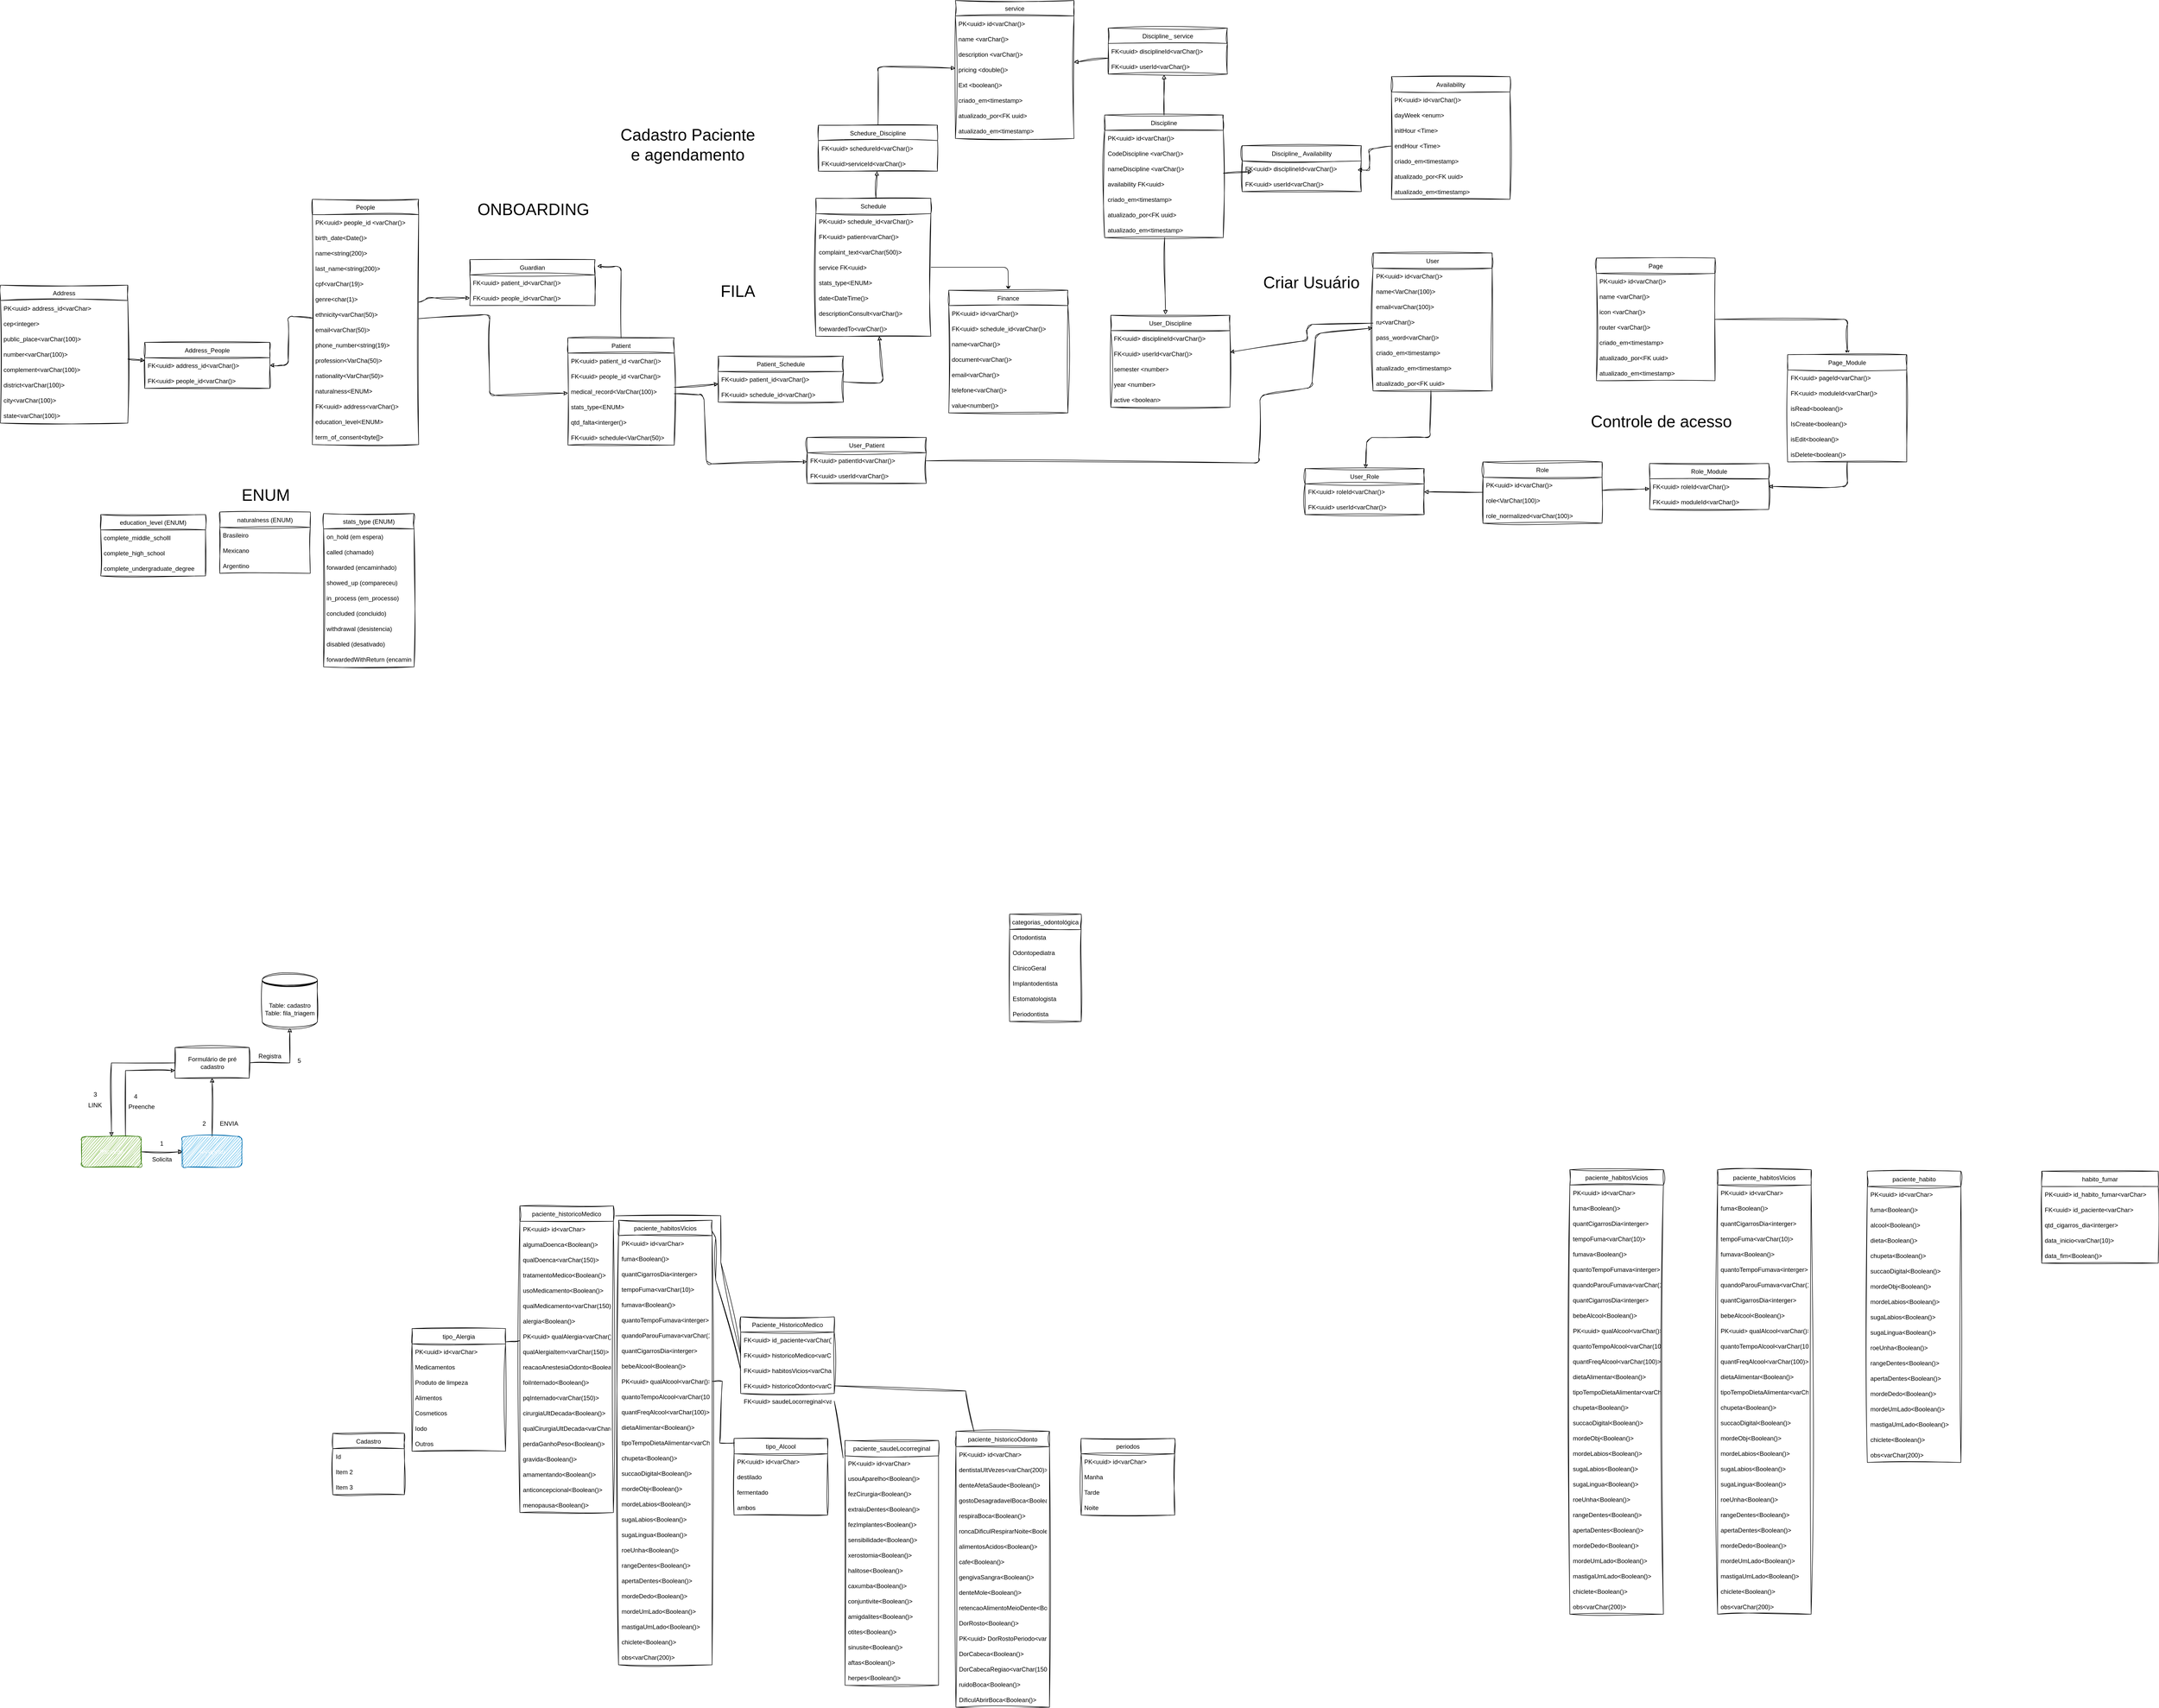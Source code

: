 <mxfile>
    <diagram id="LefRgsCW5dL_MJBt5yR-" name="modelo conceitual">
        <mxGraphModel dx="5665" dy="5960" grid="0" gridSize="10" guides="1" tooltips="1" connect="1" arrows="1" fold="1" page="0" pageScale="1" pageWidth="1169" pageHeight="827" background="none" math="0" shadow="0">
            <root>
                <mxCell id="0"/>
                <mxCell id="1" parent="0"/>
                <mxCell id="fCb3WjOM5glnsx4sddUI-47" style="edgeStyle=orthogonalEdgeStyle;rounded=0;html=1;entryX=0.5;entryY=0;entryDx=0;entryDy=0;endArrow=classic;endFill=1;sketch=1;curveFitting=1;jiggle=2;" parent="1" source="fCb3WjOM5glnsx4sddUI-28" target="fCb3WjOM5glnsx4sddUI-29" edge="1">
                    <mxGeometry relative="1" as="geometry"/>
                </mxCell>
                <mxCell id="fCb3WjOM5glnsx4sddUI-53" style="edgeStyle=orthogonalEdgeStyle;rounded=0;html=1;entryX=0.5;entryY=1;entryDx=0;entryDy=0;endArrow=classic;endFill=1;sketch=1;curveFitting=1;jiggle=2;" parent="1" source="fCb3WjOM5glnsx4sddUI-28" target="fCb3WjOM5glnsx4sddUI-52" edge="1">
                    <mxGeometry relative="1" as="geometry"/>
                </mxCell>
                <mxCell id="fCb3WjOM5glnsx4sddUI-28" value="Formulário de pré cadastro" style="rounded=0;whiteSpace=wrap;html=1;sketch=1;curveFitting=1;jiggle=2;" parent="1" vertex="1">
                    <mxGeometry x="-1223.5" y="-1588" width="145" height="60" as="geometry"/>
                </mxCell>
                <mxCell id="fCb3WjOM5glnsx4sddUI-45" value="" style="edgeStyle=orthogonalEdgeStyle;rounded=0;html=1;endArrow=classic;endFill=1;sketch=1;curveFitting=1;jiggle=2;" parent="1" source="fCb3WjOM5glnsx4sddUI-29" target="fCb3WjOM5glnsx4sddUI-44" edge="1">
                    <mxGeometry relative="1" as="geometry"/>
                </mxCell>
                <mxCell id="fCb3WjOM5glnsx4sddUI-50" style="edgeStyle=orthogonalEdgeStyle;rounded=0;html=1;entryX=0;entryY=0.75;entryDx=0;entryDy=0;endArrow=classic;endFill=1;sketch=1;curveFitting=1;jiggle=2;" parent="1" source="fCb3WjOM5glnsx4sddUI-29" target="fCb3WjOM5glnsx4sddUI-28" edge="1">
                    <mxGeometry relative="1" as="geometry">
                        <Array as="points">
                            <mxPoint x="-1320.5" y="-1543"/>
                        </Array>
                    </mxGeometry>
                </mxCell>
                <mxCell id="fCb3WjOM5glnsx4sddUI-29" value="Paciente" style="rounded=1;whiteSpace=wrap;html=1;fillColor=#60a917;fontColor=#ffffff;strokeColor=#2D7600;sketch=1;curveFitting=1;jiggle=2;" parent="1" vertex="1">
                    <mxGeometry x="-1406.5" y="-1414" width="117" height="60" as="geometry"/>
                </mxCell>
                <mxCell id="fCb3WjOM5glnsx4sddUI-30" value="Cadastro" style="swimlane;fontStyle=0;childLayout=stackLayout;horizontal=1;startSize=30;horizontalStack=0;resizeParent=1;resizeParentMax=0;resizeLast=0;collapsible=1;marginBottom=0;sketch=1;curveFitting=1;jiggle=2;" parent="1" vertex="1">
                    <mxGeometry x="-915" y="-833" width="140" height="120" as="geometry"/>
                </mxCell>
                <mxCell id="fCb3WjOM5glnsx4sddUI-31" value="Id" style="text;strokeColor=none;fillColor=none;align=left;verticalAlign=middle;spacingLeft=4;spacingRight=4;overflow=hidden;points=[[0,0.5],[1,0.5]];portConstraint=eastwest;rotatable=0;sketch=1;curveFitting=1;jiggle=2;" parent="fCb3WjOM5glnsx4sddUI-30" vertex="1">
                    <mxGeometry y="30" width="140" height="30" as="geometry"/>
                </mxCell>
                <mxCell id="fCb3WjOM5glnsx4sddUI-32" value="Item 2" style="text;strokeColor=none;fillColor=none;align=left;verticalAlign=middle;spacingLeft=4;spacingRight=4;overflow=hidden;points=[[0,0.5],[1,0.5]];portConstraint=eastwest;rotatable=0;sketch=1;curveFitting=1;jiggle=2;" parent="fCb3WjOM5glnsx4sddUI-30" vertex="1">
                    <mxGeometry y="60" width="140" height="30" as="geometry"/>
                </mxCell>
                <mxCell id="fCb3WjOM5glnsx4sddUI-33" value="Item 3" style="text;strokeColor=none;fillColor=none;align=left;verticalAlign=middle;spacingLeft=4;spacingRight=4;overflow=hidden;points=[[0,0.5],[1,0.5]];portConstraint=eastwest;rotatable=0;sketch=1;curveFitting=1;jiggle=2;" parent="fCb3WjOM5glnsx4sddUI-30" vertex="1">
                    <mxGeometry y="90" width="140" height="30" as="geometry"/>
                </mxCell>
                <mxCell id="fCb3WjOM5glnsx4sddUI-42" value="Solicita" style="text;html=1;strokeColor=none;fillColor=none;align=center;verticalAlign=middle;whiteSpace=wrap;rounded=0;sketch=1;curveFitting=1;jiggle=2;" parent="1" vertex="1">
                    <mxGeometry x="-1279.5" y="-1384" width="60" height="30" as="geometry"/>
                </mxCell>
                <mxCell id="fCb3WjOM5glnsx4sddUI-46" style="edgeStyle=orthogonalEdgeStyle;rounded=0;html=1;entryX=0.5;entryY=1;entryDx=0;entryDy=0;endArrow=classic;endFill=1;sketch=1;curveFitting=1;jiggle=2;" parent="1" source="fCb3WjOM5glnsx4sddUI-44" target="fCb3WjOM5glnsx4sddUI-28" edge="1">
                    <mxGeometry relative="1" as="geometry"/>
                </mxCell>
                <mxCell id="fCb3WjOM5glnsx4sddUI-44" value="recepcao" style="rounded=1;whiteSpace=wrap;html=1;fillColor=#1ba1e2;fontColor=#ffffff;strokeColor=#006EAF;sketch=1;curveFitting=1;jiggle=2;" parent="1" vertex="1">
                    <mxGeometry x="-1209.5" y="-1414" width="117" height="60" as="geometry"/>
                </mxCell>
                <mxCell id="fCb3WjOM5glnsx4sddUI-48" value="LINK" style="text;html=1;strokeColor=none;fillColor=none;align=center;verticalAlign=middle;whiteSpace=wrap;rounded=0;sketch=1;curveFitting=1;jiggle=2;" parent="1" vertex="1">
                    <mxGeometry x="-1410" y="-1490" width="60" height="30" as="geometry"/>
                </mxCell>
                <mxCell id="fCb3WjOM5glnsx4sddUI-49" value="ENVIA" style="text;html=1;strokeColor=none;fillColor=none;align=center;verticalAlign=middle;whiteSpace=wrap;rounded=0;sketch=1;curveFitting=1;jiggle=2;" parent="1" vertex="1">
                    <mxGeometry x="-1148.5" y="-1454" width="60" height="30" as="geometry"/>
                </mxCell>
                <mxCell id="fCb3WjOM5glnsx4sddUI-51" value="Preenche" style="text;html=1;strokeColor=none;fillColor=none;align=center;verticalAlign=middle;whiteSpace=wrap;rounded=0;sketch=1;curveFitting=1;jiggle=2;" parent="1" vertex="1">
                    <mxGeometry x="-1319.5" y="-1487" width="60" height="30" as="geometry"/>
                </mxCell>
                <mxCell id="fCb3WjOM5glnsx4sddUI-52" value="Table: cadastro&lt;br&gt;Table: fila_triagem" style="shape=datastore;whiteSpace=wrap;html=1;sketch=1;curveFitting=1;jiggle=2;" parent="1" vertex="1">
                    <mxGeometry x="-1053" y="-1734" width="108" height="108" as="geometry"/>
                </mxCell>
                <mxCell id="fCb3WjOM5glnsx4sddUI-54" value="Registra" style="text;html=1;strokeColor=none;fillColor=none;align=center;verticalAlign=middle;whiteSpace=wrap;rounded=0;sketch=1;curveFitting=1;jiggle=2;" parent="1" vertex="1">
                    <mxGeometry x="-1068" y="-1586" width="60" height="30" as="geometry"/>
                </mxCell>
                <mxCell id="fCb3WjOM5glnsx4sddUI-55" value="1" style="text;html=1;strokeColor=none;fillColor=none;align=center;verticalAlign=middle;whiteSpace=wrap;rounded=0;sketch=1;curveFitting=1;jiggle=2;" parent="1" vertex="1">
                    <mxGeometry x="-1261" y="-1414" width="23" height="27" as="geometry"/>
                </mxCell>
                <mxCell id="fCb3WjOM5glnsx4sddUI-56" value="2" style="text;html=1;strokeColor=none;fillColor=none;align=center;verticalAlign=middle;whiteSpace=wrap;rounded=0;sketch=1;curveFitting=1;jiggle=2;" parent="1" vertex="1">
                    <mxGeometry x="-1178.5" y="-1452.5" width="23" height="27" as="geometry"/>
                </mxCell>
                <mxCell id="fCb3WjOM5glnsx4sddUI-57" value="3" style="text;html=1;strokeColor=none;fillColor=none;align=center;verticalAlign=middle;whiteSpace=wrap;rounded=0;sketch=1;curveFitting=1;jiggle=2;" parent="1" vertex="1">
                    <mxGeometry x="-1391.5" y="-1510" width="23" height="27" as="geometry"/>
                </mxCell>
                <mxCell id="fCb3WjOM5glnsx4sddUI-58" value="4" style="text;html=1;strokeColor=none;fillColor=none;align=center;verticalAlign=middle;whiteSpace=wrap;rounded=0;sketch=1;curveFitting=1;jiggle=2;" parent="1" vertex="1">
                    <mxGeometry x="-1312.5" y="-1506" width="23" height="27" as="geometry"/>
                </mxCell>
                <mxCell id="fCb3WjOM5glnsx4sddUI-59" value="5" style="text;html=1;strokeColor=none;fillColor=none;align=center;verticalAlign=middle;whiteSpace=wrap;rounded=0;sketch=1;curveFitting=1;jiggle=2;" parent="1" vertex="1">
                    <mxGeometry x="-992" y="-1576" width="23" height="27" as="geometry"/>
                </mxCell>
                <mxCell id="fCb3WjOM5glnsx4sddUI-60" value="categorias_odontológica" style="swimlane;fontStyle=0;childLayout=stackLayout;horizontal=1;startSize=30;horizontalStack=0;resizeParent=1;resizeParentMax=0;resizeLast=0;collapsible=1;marginBottom=0;sketch=1;curveFitting=1;jiggle=2;" parent="1" vertex="1">
                    <mxGeometry x="409" y="-1849" width="140" height="210" as="geometry"/>
                </mxCell>
                <mxCell id="fCb3WjOM5glnsx4sddUI-61" value="Ortodontista" style="text;strokeColor=none;fillColor=none;align=left;verticalAlign=middle;spacingLeft=4;spacingRight=4;overflow=hidden;points=[[0,0.5],[1,0.5]];portConstraint=eastwest;rotatable=0;sketch=1;curveFitting=1;jiggle=2;" parent="fCb3WjOM5glnsx4sddUI-60" vertex="1">
                    <mxGeometry y="30" width="140" height="30" as="geometry"/>
                </mxCell>
                <mxCell id="fCb3WjOM5glnsx4sddUI-62" value="Odontopediatra" style="text;strokeColor=none;fillColor=none;align=left;verticalAlign=middle;spacingLeft=4;spacingRight=4;overflow=hidden;points=[[0,0.5],[1,0.5]];portConstraint=eastwest;rotatable=0;sketch=1;curveFitting=1;jiggle=2;" parent="fCb3WjOM5glnsx4sddUI-60" vertex="1">
                    <mxGeometry y="60" width="140" height="30" as="geometry"/>
                </mxCell>
                <mxCell id="fCb3WjOM5glnsx4sddUI-63" value="ClinicoGeral" style="text;strokeColor=none;fillColor=none;align=left;verticalAlign=middle;spacingLeft=4;spacingRight=4;overflow=hidden;points=[[0,0.5],[1,0.5]];portConstraint=eastwest;rotatable=0;sketch=1;curveFitting=1;jiggle=2;" parent="fCb3WjOM5glnsx4sddUI-60" vertex="1">
                    <mxGeometry y="90" width="140" height="30" as="geometry"/>
                </mxCell>
                <mxCell id="12" value="Implantodentista" style="text;strokeColor=none;fillColor=none;align=left;verticalAlign=middle;spacingLeft=4;spacingRight=4;overflow=hidden;points=[[0,0.5],[1,0.5]];portConstraint=eastwest;rotatable=0;sketch=1;curveFitting=1;jiggle=2;" parent="fCb3WjOM5glnsx4sddUI-60" vertex="1">
                    <mxGeometry y="120" width="140" height="30" as="geometry"/>
                </mxCell>
                <mxCell id="13" value="Estomatologista" style="text;strokeColor=none;fillColor=none;align=left;verticalAlign=middle;spacingLeft=4;spacingRight=4;overflow=hidden;points=[[0,0.5],[1,0.5]];portConstraint=eastwest;rotatable=0;sketch=1;curveFitting=1;jiggle=2;" parent="fCb3WjOM5glnsx4sddUI-60" vertex="1">
                    <mxGeometry y="150" width="140" height="30" as="geometry"/>
                </mxCell>
                <mxCell id="14" value="Periodontista" style="text;strokeColor=none;fillColor=none;align=left;verticalAlign=middle;spacingLeft=4;spacingRight=4;overflow=hidden;points=[[0,0.5],[1,0.5]];portConstraint=eastwest;rotatable=0;sketch=1;curveFitting=1;jiggle=2;" parent="fCb3WjOM5glnsx4sddUI-60" vertex="1">
                    <mxGeometry y="180" width="140" height="30" as="geometry"/>
                </mxCell>
                <mxCell id="543" style="edgeStyle=none;sketch=1;hachureGap=4;jiggle=2;curveFitting=1;html=1;entryX=1.018;entryY=0.145;entryDx=0;entryDy=0;entryPerimeter=0;fontFamily=Architects Daughter;fontSource=https%3A%2F%2Ffonts.googleapis.com%2Fcss%3Ffamily%3DArchitects%2BDaughter;fontSize=16;" parent="1" source="fCb3WjOM5glnsx4sddUI-65" target="538" edge="1">
                    <mxGeometry relative="1" as="geometry">
                        <Array as="points">
                            <mxPoint x="-351" y="-3117"/>
                        </Array>
                    </mxGeometry>
                </mxCell>
                <mxCell id="669" style="edgeStyle=none;html=1;fontSize=16;fontFamily=Architects Daughter;sketch=1;hachureGap=4;jiggle=2;curveFitting=1;fontSource=https%3A%2F%2Ffonts.googleapis.com%2Fcss%3Ffamily%3DArchitects%2BDaughter;" parent="1" source="fCb3WjOM5glnsx4sddUI-65" target="JcwPq8-SoGFsI3RDKZIH-486" edge="1">
                    <mxGeometry relative="1" as="geometry"/>
                </mxCell>
                <mxCell id="674" style="edgeStyle=none;html=1;fontSize=16;fontFamily=Architects Daughter;endFill=1;sketch=1;hachureGap=4;jiggle=2;curveFitting=1;fontSource=https%3A%2F%2Ffonts.googleapis.com%2Fcss%3Ffamily%3DArchitects%2BDaughter;" parent="1" source="fCb3WjOM5glnsx4sddUI-65" target="670" edge="1">
                    <mxGeometry relative="1" as="geometry">
                        <Array as="points">
                            <mxPoint x="-189" y="-2865"/>
                            <mxPoint x="-184" y="-2730"/>
                        </Array>
                    </mxGeometry>
                </mxCell>
                <mxCell id="fCb3WjOM5glnsx4sddUI-65" value="Patient" style="swimlane;fontStyle=0;childLayout=stackLayout;horizontal=1;startSize=30;horizontalStack=0;resizeParent=1;resizeParentMax=0;resizeLast=0;collapsible=1;marginBottom=0;sketch=1;curveFitting=1;jiggle=2;" parent="1" vertex="1">
                    <mxGeometry x="-455" y="-2977" width="208" height="210" as="geometry"/>
                </mxCell>
                <mxCell id="fCb3WjOM5glnsx4sddUI-66" value="PK&lt;uuid&gt; patient_id &lt;varChar()&gt;" style="text;strokeColor=none;fillColor=none;align=left;verticalAlign=middle;spacingLeft=4;spacingRight=4;overflow=hidden;points=[[0,0.5],[1,0.5]];portConstraint=eastwest;rotatable=0;sketch=1;curveFitting=1;jiggle=2;" parent="fCb3WjOM5glnsx4sddUI-65" vertex="1">
                    <mxGeometry y="30" width="208" height="30" as="geometry"/>
                </mxCell>
                <mxCell id="537" value="FK&lt;uuid&gt; people_id &lt;varChar()&gt;" style="text;strokeColor=none;fillColor=none;align=left;verticalAlign=middle;spacingLeft=4;spacingRight=4;overflow=hidden;points=[[0,0.5],[1,0.5]];portConstraint=eastwest;rotatable=0;sketch=1;curveFitting=1;jiggle=2;" parent="fCb3WjOM5glnsx4sddUI-65" vertex="1">
                    <mxGeometry y="60" width="208" height="30" as="geometry"/>
                </mxCell>
                <mxCell id="HHL6tgYrVK19kQ1ae4VR-483" value="medical_record&lt;VarChar(100)&gt;" style="text;strokeColor=none;fillColor=none;align=left;verticalAlign=middle;spacingLeft=4;spacingRight=4;overflow=hidden;points=[[0,0.5],[1,0.5]];portConstraint=eastwest;rotatable=0;sketch=1;curveFitting=1;jiggle=2;" parent="fCb3WjOM5glnsx4sddUI-65" vertex="1">
                    <mxGeometry y="90" width="208" height="30" as="geometry"/>
                </mxCell>
                <mxCell id="JcwPq8-SoGFsI3RDKZIH-480" value="stats_type&lt;ENUM&gt;" style="text;strokeColor=none;fillColor=none;align=left;verticalAlign=middle;spacingLeft=4;spacingRight=4;overflow=hidden;points=[[0,0.5],[1,0.5]];portConstraint=eastwest;rotatable=0;sketch=1;curveFitting=1;jiggle=2;" parent="fCb3WjOM5glnsx4sddUI-65" vertex="1">
                    <mxGeometry y="120" width="208" height="30" as="geometry"/>
                </mxCell>
                <mxCell id="654" value="qtd_falta&lt;interger()&gt;" style="text;strokeColor=none;fillColor=none;align=left;verticalAlign=middle;spacingLeft=4;spacingRight=4;overflow=hidden;points=[[0,0.5],[1,0.5]];portConstraint=eastwest;rotatable=0;sketch=1;curveFitting=1;jiggle=2;" parent="fCb3WjOM5glnsx4sddUI-65" vertex="1">
                    <mxGeometry y="150" width="208" height="30" as="geometry"/>
                </mxCell>
                <mxCell id="435" value="FK&lt;uuid&gt; schedule&lt;VarChar(50)&gt;" style="text;strokeColor=none;fillColor=none;align=left;verticalAlign=middle;spacingLeft=4;spacingRight=4;overflow=hidden;points=[[0,0.5],[1,0.5]];portConstraint=eastwest;rotatable=0;sketch=1;curveFitting=1;jiggle=2;" parent="fCb3WjOM5glnsx4sddUI-65" vertex="1">
                    <mxGeometry y="180" width="208" height="30" as="geometry"/>
                </mxCell>
                <mxCell id="491" style="edgeStyle=none;html=1;endArrow=block;endFill=1;sketch=1;curveFitting=1;jiggle=2;" parent="1" source="fCb3WjOM5glnsx4sddUI-99" target="487" edge="1">
                    <mxGeometry relative="1" as="geometry"/>
                </mxCell>
                <mxCell id="684" style="edgeStyle=none;html=1;entryX=0.5;entryY=0;entryDx=0;entryDy=0;" edge="1" parent="1" source="fCb3WjOM5glnsx4sddUI-99" target="681">
                    <mxGeometry relative="1" as="geometry">
                        <Array as="points">
                            <mxPoint x="406" y="-3115"/>
                        </Array>
                    </mxGeometry>
                </mxCell>
                <mxCell id="fCb3WjOM5glnsx4sddUI-99" value="Schedule" style="swimlane;fontStyle=0;childLayout=stackLayout;horizontal=1;startSize=30;horizontalStack=0;resizeParent=1;resizeParentMax=0;resizeLast=0;collapsible=1;marginBottom=0;sketch=1;curveFitting=1;jiggle=2;" parent="1" vertex="1">
                    <mxGeometry x="30" y="-3250" width="225" height="270" as="geometry"/>
                </mxCell>
                <mxCell id="fCb3WjOM5glnsx4sddUI-100" value="PK&lt;uuid&gt; schedule_id&lt;varChar()&gt;" style="text;strokeColor=none;fillColor=none;align=left;verticalAlign=middle;spacingLeft=4;spacingRight=4;overflow=hidden;points=[[0,0.5],[1,0.5]];portConstraint=eastwest;rotatable=0;sketch=1;curveFitting=1;jiggle=2;" parent="fCb3WjOM5glnsx4sddUI-99" vertex="1">
                    <mxGeometry y="30" width="225" height="30" as="geometry"/>
                </mxCell>
                <mxCell id="fCb3WjOM5glnsx4sddUI-101" value="FK&lt;uuid&gt; patient&lt;varChar()&gt;" style="text;strokeColor=none;fillColor=none;align=left;verticalAlign=middle;spacingLeft=4;spacingRight=4;overflow=hidden;points=[[0,0.5],[1,0.5]];portConstraint=eastwest;rotatable=0;sketch=1;curveFitting=1;jiggle=2;" parent="fCb3WjOM5glnsx4sddUI-99" vertex="1">
                    <mxGeometry y="60" width="225" height="30" as="geometry"/>
                </mxCell>
                <mxCell id="JcwPq8-SoGFsI3RDKZIH-481" value="complaint_text&lt;varChar(500)&gt;" style="text;strokeColor=none;fillColor=none;align=left;verticalAlign=middle;spacingLeft=4;spacingRight=4;overflow=hidden;points=[[0,0.5],[1,0.5]];portConstraint=eastwest;rotatable=0;sketch=1;curveFitting=1;jiggle=2;" parent="fCb3WjOM5glnsx4sddUI-99" vertex="1">
                    <mxGeometry y="90" width="225" height="30" as="geometry"/>
                </mxCell>
                <mxCell id="211" value="service FK&lt;uuid&gt;" style="text;strokeColor=none;fillColor=none;align=left;verticalAlign=middle;spacingLeft=4;spacingRight=4;overflow=hidden;points=[[0,0.5],[1,0.5]];portConstraint=eastwest;rotatable=0;sketch=1;curveFitting=1;jiggle=2;" parent="fCb3WjOM5glnsx4sddUI-99" vertex="1">
                    <mxGeometry y="120" width="225" height="30" as="geometry"/>
                </mxCell>
                <mxCell id="95" value="stats_type&lt;ENUM&gt;" style="text;strokeColor=none;fillColor=none;align=left;verticalAlign=middle;spacingLeft=4;spacingRight=4;overflow=hidden;points=[[0,0.5],[1,0.5]];portConstraint=eastwest;rotatable=0;sketch=1;curveFitting=1;jiggle=2;" parent="fCb3WjOM5glnsx4sddUI-99" vertex="1">
                    <mxGeometry y="150" width="225" height="30" as="geometry"/>
                </mxCell>
                <mxCell id="JcwPq8-SoGFsI3RDKZIH-482" value="date&lt;DateTime()&gt;" style="text;strokeColor=none;fillColor=none;align=left;verticalAlign=middle;spacingLeft=4;spacingRight=4;overflow=hidden;points=[[0,0.5],[1,0.5]];portConstraint=eastwest;rotatable=0;sketch=1;curveFitting=1;jiggle=2;" parent="fCb3WjOM5glnsx4sddUI-99" vertex="1">
                    <mxGeometry y="180" width="225" height="30" as="geometry"/>
                </mxCell>
                <mxCell id="675" value="descriptionConsult&lt;varChar()&gt;" style="text;strokeColor=none;fillColor=none;align=left;verticalAlign=middle;spacingLeft=4;spacingRight=4;overflow=hidden;points=[[0,0.5],[1,0.5]];portConstraint=eastwest;rotatable=0;sketch=1;curveFitting=1;jiggle=2;" parent="fCb3WjOM5glnsx4sddUI-99" vertex="1">
                    <mxGeometry y="210" width="225" height="30" as="geometry"/>
                </mxCell>
                <mxCell id="676" value="foewardedTo&lt;varChar()&gt;" style="text;strokeColor=none;fillColor=none;align=left;verticalAlign=middle;spacingLeft=4;spacingRight=4;overflow=hidden;points=[[0,0.5],[1,0.5]];portConstraint=eastwest;rotatable=0;sketch=1;curveFitting=1;jiggle=2;" parent="fCb3WjOM5glnsx4sddUI-99" vertex="1">
                    <mxGeometry y="240" width="225" height="30" as="geometry"/>
                </mxCell>
                <mxCell id="17" value="paciente_historicoMedico" style="swimlane;fontStyle=0;childLayout=stackLayout;horizontal=1;startSize=30;horizontalStack=0;resizeParent=1;resizeParentMax=0;resizeLast=0;collapsible=1;marginBottom=0;sketch=1;curveFitting=1;jiggle=2;" parent="1" vertex="1">
                    <mxGeometry x="-549" y="-1278" width="183" height="600" as="geometry"/>
                </mxCell>
                <mxCell id="18" value="PK&lt;uuid&gt; id&lt;varChar&gt;" style="text;strokeColor=none;fillColor=none;align=left;verticalAlign=middle;spacingLeft=4;spacingRight=4;overflow=hidden;points=[[0,0.5],[1,0.5]];portConstraint=eastwest;rotatable=0;sketch=1;curveFitting=1;jiggle=2;" parent="17" vertex="1">
                    <mxGeometry y="30" width="183" height="30" as="geometry"/>
                </mxCell>
                <mxCell id="19" value="algumaDoenca&lt;Boolean()&gt;" style="text;strokeColor=none;fillColor=none;align=left;verticalAlign=middle;spacingLeft=4;spacingRight=4;overflow=hidden;points=[[0,0.5],[1,0.5]];portConstraint=eastwest;rotatable=0;sketch=1;curveFitting=1;jiggle=2;" parent="17" vertex="1">
                    <mxGeometry y="60" width="183" height="30" as="geometry"/>
                </mxCell>
                <mxCell id="20" value="qualDoenca&lt;varChar(150)&gt;" style="text;strokeColor=none;fillColor=none;align=left;verticalAlign=middle;spacingLeft=4;spacingRight=4;overflow=hidden;points=[[0,0.5],[1,0.5]];portConstraint=eastwest;rotatable=0;sketch=1;curveFitting=1;jiggle=2;" parent="17" vertex="1">
                    <mxGeometry y="90" width="183" height="30" as="geometry"/>
                </mxCell>
                <mxCell id="21" value="tratamentoMedico&lt;Boolean()&gt;" style="text;strokeColor=none;fillColor=none;align=left;verticalAlign=middle;spacingLeft=4;spacingRight=4;overflow=hidden;points=[[0,0.5],[1,0.5]];portConstraint=eastwest;rotatable=0;sketch=1;curveFitting=1;jiggle=2;" parent="17" vertex="1">
                    <mxGeometry y="120" width="183" height="30" as="geometry"/>
                </mxCell>
                <mxCell id="22" value="usoMedicamento&lt;Boolean()&gt;" style="text;strokeColor=none;fillColor=none;align=left;verticalAlign=middle;spacingLeft=4;spacingRight=4;overflow=hidden;points=[[0,0.5],[1,0.5]];portConstraint=eastwest;rotatable=0;sketch=1;curveFitting=1;jiggle=2;" parent="17" vertex="1">
                    <mxGeometry y="150" width="183" height="30" as="geometry"/>
                </mxCell>
                <mxCell id="24" value="qualMedicamento&lt;varChar(150)&gt;" style="text;strokeColor=none;fillColor=none;align=left;verticalAlign=middle;spacingLeft=4;spacingRight=4;overflow=hidden;points=[[0,0.5],[1,0.5]];portConstraint=eastwest;rotatable=0;sketch=1;curveFitting=1;jiggle=2;" parent="17" vertex="1">
                    <mxGeometry y="180" width="183" height="30" as="geometry"/>
                </mxCell>
                <mxCell id="25" value="alergia&lt;Boolean()&gt;" style="text;strokeColor=none;fillColor=none;align=left;verticalAlign=middle;spacingLeft=4;spacingRight=4;overflow=hidden;points=[[0,0.5],[1,0.5]];portConstraint=eastwest;rotatable=0;sketch=1;curveFitting=1;jiggle=2;" parent="17" vertex="1">
                    <mxGeometry y="210" width="183" height="30" as="geometry"/>
                </mxCell>
                <mxCell id="26" value="PK&lt;uuid&gt; qualAlergia&lt;varChar()&gt;" style="text;strokeColor=none;fillColor=none;align=left;verticalAlign=middle;spacingLeft=4;spacingRight=4;overflow=hidden;points=[[0,0.5],[1,0.5]];portConstraint=eastwest;rotatable=0;sketch=1;curveFitting=1;jiggle=2;" parent="17" vertex="1">
                    <mxGeometry y="240" width="183" height="30" as="geometry"/>
                </mxCell>
                <mxCell id="31" value="qualAlergiaItem&lt;varChar(150)&gt;" style="text;strokeColor=none;fillColor=none;align=left;verticalAlign=middle;spacingLeft=4;spacingRight=4;overflow=hidden;points=[[0,0.5],[1,0.5]];portConstraint=eastwest;rotatable=0;sketch=1;curveFitting=1;jiggle=2;" parent="17" vertex="1">
                    <mxGeometry y="270" width="183" height="30" as="geometry"/>
                </mxCell>
                <mxCell id="32" value="reacaoAnestesiaOdonto&lt;Boolean()&gt;" style="text;strokeColor=none;fillColor=none;align=left;verticalAlign=middle;spacingLeft=4;spacingRight=4;overflow=hidden;points=[[0,0.5],[1,0.5]];portConstraint=eastwest;rotatable=0;sketch=1;curveFitting=1;jiggle=2;" parent="17" vertex="1">
                    <mxGeometry y="300" width="183" height="30" as="geometry"/>
                </mxCell>
                <mxCell id="33" value="foiInternado&lt;Boolean()&gt;" style="text;strokeColor=none;fillColor=none;align=left;verticalAlign=middle;spacingLeft=4;spacingRight=4;overflow=hidden;points=[[0,0.5],[1,0.5]];portConstraint=eastwest;rotatable=0;sketch=1;curveFitting=1;jiggle=2;" parent="17" vertex="1">
                    <mxGeometry y="330" width="183" height="30" as="geometry"/>
                </mxCell>
                <mxCell id="34" value="pqInternado&lt;varChar(150)&gt;" style="text;strokeColor=none;fillColor=none;align=left;verticalAlign=middle;spacingLeft=4;spacingRight=4;overflow=hidden;points=[[0,0.5],[1,0.5]];portConstraint=eastwest;rotatable=0;sketch=1;curveFitting=1;jiggle=2;" parent="17" vertex="1">
                    <mxGeometry y="360" width="183" height="30" as="geometry"/>
                </mxCell>
                <mxCell id="35" value="cirurgiaUltDecada&lt;Boolean()&gt;" style="text;strokeColor=none;fillColor=none;align=left;verticalAlign=middle;spacingLeft=4;spacingRight=4;overflow=hidden;points=[[0,0.5],[1,0.5]];portConstraint=eastwest;rotatable=0;sketch=1;curveFitting=1;jiggle=2;" parent="17" vertex="1">
                    <mxGeometry y="390" width="183" height="30" as="geometry"/>
                </mxCell>
                <mxCell id="36" value="qualCirurgiaUltDecada&lt;varChar(150)&gt;" style="text;strokeColor=none;fillColor=none;align=left;verticalAlign=middle;spacingLeft=4;spacingRight=4;overflow=hidden;points=[[0,0.5],[1,0.5]];portConstraint=eastwest;rotatable=0;sketch=1;curveFitting=1;jiggle=2;" parent="17" vertex="1">
                    <mxGeometry y="420" width="183" height="30" as="geometry"/>
                </mxCell>
                <mxCell id="37" value="perdaGanhoPeso&lt;Boolean()&gt;" style="text;strokeColor=none;fillColor=none;align=left;verticalAlign=middle;spacingLeft=4;spacingRight=4;overflow=hidden;points=[[0,0.5],[1,0.5]];portConstraint=eastwest;rotatable=0;sketch=1;curveFitting=1;jiggle=2;" parent="17" vertex="1">
                    <mxGeometry y="450" width="183" height="30" as="geometry"/>
                </mxCell>
                <mxCell id="38" value="gravida&lt;Boolean()&gt;" style="text;strokeColor=none;fillColor=none;align=left;verticalAlign=middle;spacingLeft=4;spacingRight=4;overflow=hidden;points=[[0,0.5],[1,0.5]];portConstraint=eastwest;rotatable=0;sketch=1;curveFitting=1;jiggle=2;" parent="17" vertex="1">
                    <mxGeometry y="480" width="183" height="30" as="geometry"/>
                </mxCell>
                <mxCell id="39" value="amamentando&lt;Boolean()&gt;" style="text;strokeColor=none;fillColor=none;align=left;verticalAlign=middle;spacingLeft=4;spacingRight=4;overflow=hidden;points=[[0,0.5],[1,0.5]];portConstraint=eastwest;rotatable=0;sketch=1;curveFitting=1;jiggle=2;" parent="17" vertex="1">
                    <mxGeometry y="510" width="183" height="30" as="geometry"/>
                </mxCell>
                <mxCell id="40" value="anticoncepcional&lt;Boolean()&gt;" style="text;strokeColor=none;fillColor=none;align=left;verticalAlign=middle;spacingLeft=4;spacingRight=4;overflow=hidden;points=[[0,0.5],[1,0.5]];portConstraint=eastwest;rotatable=0;sketch=1;curveFitting=1;jiggle=2;" parent="17" vertex="1">
                    <mxGeometry y="540" width="183" height="30" as="geometry"/>
                </mxCell>
                <mxCell id="41" value="menopausa&lt;Boolean()&gt;" style="text;strokeColor=none;fillColor=none;align=left;verticalAlign=middle;spacingLeft=4;spacingRight=4;overflow=hidden;points=[[0,0.5],[1,0.5]];portConstraint=eastwest;rotatable=0;sketch=1;curveFitting=1;jiggle=2;" parent="17" vertex="1">
                    <mxGeometry y="570" width="183" height="30" as="geometry"/>
                </mxCell>
                <mxCell id="42" style="edgeStyle=none;rounded=0;html=1;entryX=1.022;entryY=0.032;entryDx=0;entryDy=0;entryPerimeter=0;exitX=0;exitY=0.5;exitDx=0;exitDy=0;endArrow=none;endFill=0;sketch=1;curveFitting=1;jiggle=2;" parent="1" source="168" target="17" edge="1">
                    <mxGeometry relative="1" as="geometry">
                        <Array as="points">
                            <mxPoint x="-156" y="-1168"/>
                            <mxPoint x="-156" y="-1259"/>
                        </Array>
                        <mxPoint x="-89" y="-1138" as="sourcePoint"/>
                    </mxGeometry>
                </mxCell>
                <mxCell id="44" value="paciente_habitosVicios" style="swimlane;fontStyle=0;childLayout=stackLayout;horizontal=1;startSize=30;horizontalStack=0;resizeParent=1;resizeParentMax=0;resizeLast=0;collapsible=1;marginBottom=0;sketch=1;curveFitting=1;jiggle=2;" parent="1" vertex="1">
                    <mxGeometry x="-356" y="-1250" width="183" height="870" as="geometry"/>
                </mxCell>
                <mxCell id="45" value="PK&lt;uuid&gt; id&lt;varChar&gt;" style="text;strokeColor=none;fillColor=none;align=left;verticalAlign=middle;spacingLeft=4;spacingRight=4;overflow=hidden;points=[[0,0.5],[1,0.5]];portConstraint=eastwest;rotatable=0;sketch=1;curveFitting=1;jiggle=2;" parent="44" vertex="1">
                    <mxGeometry y="30" width="183" height="30" as="geometry"/>
                </mxCell>
                <mxCell id="46" value="fuma&lt;Boolean()&gt;" style="text;strokeColor=none;fillColor=none;align=left;verticalAlign=middle;spacingLeft=4;spacingRight=4;overflow=hidden;points=[[0,0.5],[1,0.5]];portConstraint=eastwest;rotatable=0;sketch=1;curveFitting=1;jiggle=2;" parent="44" vertex="1">
                    <mxGeometry y="60" width="183" height="30" as="geometry"/>
                </mxCell>
                <mxCell id="47" value="quantCigarrosDia&lt;interger&gt;" style="text;strokeColor=none;fillColor=none;align=left;verticalAlign=middle;spacingLeft=4;spacingRight=4;overflow=hidden;points=[[0,0.5],[1,0.5]];portConstraint=eastwest;rotatable=0;sketch=1;curveFitting=1;jiggle=2;" parent="44" vertex="1">
                    <mxGeometry y="90" width="183" height="30" as="geometry"/>
                </mxCell>
                <mxCell id="48" value="tempoFuma&lt;varChar(10)&gt;" style="text;strokeColor=none;fillColor=none;align=left;verticalAlign=middle;spacingLeft=4;spacingRight=4;overflow=hidden;points=[[0,0.5],[1,0.5]];portConstraint=eastwest;rotatable=0;sketch=1;curveFitting=1;jiggle=2;" parent="44" vertex="1">
                    <mxGeometry y="120" width="183" height="30" as="geometry"/>
                </mxCell>
                <mxCell id="49" value="fumava&lt;Boolean()&gt;" style="text;strokeColor=none;fillColor=none;align=left;verticalAlign=middle;spacingLeft=4;spacingRight=4;overflow=hidden;points=[[0,0.5],[1,0.5]];portConstraint=eastwest;rotatable=0;sketch=1;curveFitting=1;jiggle=2;" parent="44" vertex="1">
                    <mxGeometry y="150" width="183" height="30" as="geometry"/>
                </mxCell>
                <mxCell id="50" value="quantoTempoFumava&lt;interger&gt;" style="text;strokeColor=none;fillColor=none;align=left;verticalAlign=middle;spacingLeft=4;spacingRight=4;overflow=hidden;points=[[0,0.5],[1,0.5]];portConstraint=eastwest;rotatable=0;sketch=1;curveFitting=1;jiggle=2;" parent="44" vertex="1">
                    <mxGeometry y="180" width="183" height="30" as="geometry"/>
                </mxCell>
                <mxCell id="51" value="quandoParouFumava&lt;varChar(10)&gt;" style="text;strokeColor=none;fillColor=none;align=left;verticalAlign=middle;spacingLeft=4;spacingRight=4;overflow=hidden;points=[[0,0.5],[1,0.5]];portConstraint=eastwest;rotatable=0;sketch=1;curveFitting=1;jiggle=2;" parent="44" vertex="1">
                    <mxGeometry y="210" width="183" height="30" as="geometry"/>
                </mxCell>
                <mxCell id="53" value="quantCigarrosDia&lt;interger&gt;" style="text;strokeColor=none;fillColor=none;align=left;verticalAlign=middle;spacingLeft=4;spacingRight=4;overflow=hidden;points=[[0,0.5],[1,0.5]];portConstraint=eastwest;rotatable=0;sketch=1;curveFitting=1;jiggle=2;" parent="44" vertex="1">
                    <mxGeometry y="240" width="183" height="30" as="geometry"/>
                </mxCell>
                <mxCell id="72" value="bebeAlcool&lt;Boolean()&gt;" style="text;strokeColor=none;fillColor=none;align=left;verticalAlign=middle;spacingLeft=4;spacingRight=4;overflow=hidden;points=[[0,0.5],[1,0.5]];portConstraint=eastwest;rotatable=0;sketch=1;curveFitting=1;jiggle=2;" parent="44" vertex="1">
                    <mxGeometry y="270" width="183" height="30" as="geometry"/>
                </mxCell>
                <mxCell id="52" value="PK&lt;uuid&gt; qualAlcool&lt;varChar()&gt;" style="text;strokeColor=none;fillColor=none;align=left;verticalAlign=middle;spacingLeft=4;spacingRight=4;overflow=hidden;points=[[0,0.5],[1,0.5]];portConstraint=eastwest;rotatable=0;sketch=1;curveFitting=1;jiggle=2;" parent="44" vertex="1">
                    <mxGeometry y="300" width="183" height="30" as="geometry"/>
                </mxCell>
                <mxCell id="73" value="quantoTempoAlcool&lt;varChar(100)&gt;" style="text;strokeColor=none;fillColor=none;align=left;verticalAlign=middle;spacingLeft=4;spacingRight=4;overflow=hidden;points=[[0,0.5],[1,0.5]];portConstraint=eastwest;rotatable=0;sketch=1;curveFitting=1;jiggle=2;" parent="44" vertex="1">
                    <mxGeometry y="330" width="183" height="30" as="geometry"/>
                </mxCell>
                <mxCell id="74" value="quantFreqAlcool&lt;varChar(100)&gt;" style="text;strokeColor=none;fillColor=none;align=left;verticalAlign=middle;spacingLeft=4;spacingRight=4;overflow=hidden;points=[[0,0.5],[1,0.5]];portConstraint=eastwest;rotatable=0;sketch=1;curveFitting=1;jiggle=2;" parent="44" vertex="1">
                    <mxGeometry y="360" width="183" height="30" as="geometry"/>
                </mxCell>
                <mxCell id="75" value="dietaAlimentar&lt;Boolean()&gt;" style="text;strokeColor=none;fillColor=none;align=left;verticalAlign=middle;spacingLeft=4;spacingRight=4;overflow=hidden;points=[[0,0.5],[1,0.5]];portConstraint=eastwest;rotatable=0;sketch=1;curveFitting=1;jiggle=2;" parent="44" vertex="1">
                    <mxGeometry y="390" width="183" height="30" as="geometry"/>
                </mxCell>
                <mxCell id="76" value="tipoTempoDietaAlimentar&lt;varChar(200)&gt;" style="text;strokeColor=none;fillColor=none;align=left;verticalAlign=middle;spacingLeft=4;spacingRight=4;overflow=hidden;points=[[0,0.5],[1,0.5]];portConstraint=eastwest;rotatable=0;sketch=1;curveFitting=1;jiggle=2;" parent="44" vertex="1">
                    <mxGeometry y="420" width="183" height="30" as="geometry"/>
                </mxCell>
                <mxCell id="77" value="chupeta&lt;Boolean()&gt;" style="text;strokeColor=none;fillColor=none;align=left;verticalAlign=middle;spacingLeft=4;spacingRight=4;overflow=hidden;points=[[0,0.5],[1,0.5]];portConstraint=eastwest;rotatable=0;sketch=1;curveFitting=1;jiggle=2;" parent="44" vertex="1">
                    <mxGeometry y="450" width="183" height="30" as="geometry"/>
                </mxCell>
                <mxCell id="78" value="succaoDigital&lt;Boolean()&gt;" style="text;strokeColor=none;fillColor=none;align=left;verticalAlign=middle;spacingLeft=4;spacingRight=4;overflow=hidden;points=[[0,0.5],[1,0.5]];portConstraint=eastwest;rotatable=0;sketch=1;curveFitting=1;jiggle=2;" parent="44" vertex="1">
                    <mxGeometry y="480" width="183" height="30" as="geometry"/>
                </mxCell>
                <mxCell id="79" value="mordeObj&lt;Boolean()&gt;" style="text;strokeColor=none;fillColor=none;align=left;verticalAlign=middle;spacingLeft=4;spacingRight=4;overflow=hidden;points=[[0,0.5],[1,0.5]];portConstraint=eastwest;rotatable=0;sketch=1;curveFitting=1;jiggle=2;" parent="44" vertex="1">
                    <mxGeometry y="510" width="183" height="30" as="geometry"/>
                </mxCell>
                <mxCell id="80" value="mordeLabios&lt;Boolean()&gt;" style="text;strokeColor=none;fillColor=none;align=left;verticalAlign=middle;spacingLeft=4;spacingRight=4;overflow=hidden;points=[[0,0.5],[1,0.5]];portConstraint=eastwest;rotatable=0;sketch=1;curveFitting=1;jiggle=2;" parent="44" vertex="1">
                    <mxGeometry y="540" width="183" height="30" as="geometry"/>
                </mxCell>
                <mxCell id="81" value="sugaLabios&lt;Boolean()&gt;" style="text;strokeColor=none;fillColor=none;align=left;verticalAlign=middle;spacingLeft=4;spacingRight=4;overflow=hidden;points=[[0,0.5],[1,0.5]];portConstraint=eastwest;rotatable=0;sketch=1;curveFitting=1;jiggle=2;" parent="44" vertex="1">
                    <mxGeometry y="570" width="183" height="30" as="geometry"/>
                </mxCell>
                <mxCell id="82" value="sugaLingua&lt;Boolean()&gt;" style="text;strokeColor=none;fillColor=none;align=left;verticalAlign=middle;spacingLeft=4;spacingRight=4;overflow=hidden;points=[[0,0.5],[1,0.5]];portConstraint=eastwest;rotatable=0;sketch=1;curveFitting=1;jiggle=2;" parent="44" vertex="1">
                    <mxGeometry y="600" width="183" height="30" as="geometry"/>
                </mxCell>
                <mxCell id="83" value="roeUnha&lt;Boolean()&gt;" style="text;strokeColor=none;fillColor=none;align=left;verticalAlign=middle;spacingLeft=4;spacingRight=4;overflow=hidden;points=[[0,0.5],[1,0.5]];portConstraint=eastwest;rotatable=0;sketch=1;curveFitting=1;jiggle=2;" parent="44" vertex="1">
                    <mxGeometry y="630" width="183" height="30" as="geometry"/>
                </mxCell>
                <mxCell id="84" value="rangeDentes&lt;Boolean()&gt;" style="text;strokeColor=none;fillColor=none;align=left;verticalAlign=middle;spacingLeft=4;spacingRight=4;overflow=hidden;points=[[0,0.5],[1,0.5]];portConstraint=eastwest;rotatable=0;sketch=1;curveFitting=1;jiggle=2;" parent="44" vertex="1">
                    <mxGeometry y="660" width="183" height="30" as="geometry"/>
                </mxCell>
                <mxCell id="85" value="apertaDentes&lt;Boolean()&gt;" style="text;strokeColor=none;fillColor=none;align=left;verticalAlign=middle;spacingLeft=4;spacingRight=4;overflow=hidden;points=[[0,0.5],[1,0.5]];portConstraint=eastwest;rotatable=0;sketch=1;curveFitting=1;jiggle=2;" parent="44" vertex="1">
                    <mxGeometry y="690" width="183" height="30" as="geometry"/>
                </mxCell>
                <mxCell id="86" value="mordeDedo&lt;Boolean()&gt;" style="text;strokeColor=none;fillColor=none;align=left;verticalAlign=middle;spacingLeft=4;spacingRight=4;overflow=hidden;points=[[0,0.5],[1,0.5]];portConstraint=eastwest;rotatable=0;sketch=1;curveFitting=1;jiggle=2;" parent="44" vertex="1">
                    <mxGeometry y="720" width="183" height="30" as="geometry"/>
                </mxCell>
                <mxCell id="87" value="mordeUmLado&lt;Boolean()&gt;" style="text;strokeColor=none;fillColor=none;align=left;verticalAlign=middle;spacingLeft=4;spacingRight=4;overflow=hidden;points=[[0,0.5],[1,0.5]];portConstraint=eastwest;rotatable=0;sketch=1;curveFitting=1;jiggle=2;" parent="44" vertex="1">
                    <mxGeometry y="750" width="183" height="30" as="geometry"/>
                </mxCell>
                <mxCell id="88" value="mastigaUmLado&lt;Boolean()&gt;" style="text;strokeColor=none;fillColor=none;align=left;verticalAlign=middle;spacingLeft=4;spacingRight=4;overflow=hidden;points=[[0,0.5],[1,0.5]];portConstraint=eastwest;rotatable=0;sketch=1;curveFitting=1;jiggle=2;" parent="44" vertex="1">
                    <mxGeometry y="780" width="183" height="30" as="geometry"/>
                </mxCell>
                <mxCell id="89" value="chiclete&lt;Boolean()&gt;" style="text;strokeColor=none;fillColor=none;align=left;verticalAlign=middle;spacingLeft=4;spacingRight=4;overflow=hidden;points=[[0,0.5],[1,0.5]];portConstraint=eastwest;rotatable=0;sketch=1;curveFitting=1;jiggle=2;" parent="44" vertex="1">
                    <mxGeometry y="810" width="183" height="30" as="geometry"/>
                </mxCell>
                <mxCell id="93" value="obs&lt;varChar(200)&gt;" style="text;strokeColor=none;fillColor=none;align=left;verticalAlign=middle;spacingLeft=4;spacingRight=4;overflow=hidden;points=[[0,0.5],[1,0.5]];portConstraint=eastwest;rotatable=0;sketch=1;curveFitting=1;jiggle=2;" parent="44" vertex="1">
                    <mxGeometry y="840" width="183" height="30" as="geometry"/>
                </mxCell>
                <mxCell id="54" value="tipo_Alergia" style="swimlane;fontStyle=0;childLayout=stackLayout;horizontal=1;startSize=30;horizontalStack=0;resizeParent=1;resizeParentMax=0;resizeLast=0;collapsible=1;marginBottom=0;sketch=1;curveFitting=1;jiggle=2;" parent="1" vertex="1">
                    <mxGeometry x="-760" y="-1038" width="183" height="240" as="geometry"/>
                </mxCell>
                <mxCell id="55" value="PK&lt;uuid&gt; id&lt;varChar&gt;" style="text;strokeColor=none;fillColor=none;align=left;verticalAlign=middle;spacingLeft=4;spacingRight=4;overflow=hidden;points=[[0,0.5],[1,0.5]];portConstraint=eastwest;rotatable=0;sketch=1;curveFitting=1;jiggle=2;" parent="54" vertex="1">
                    <mxGeometry y="30" width="183" height="30" as="geometry"/>
                </mxCell>
                <mxCell id="56" value="Medicamentos" style="text;strokeColor=none;fillColor=none;align=left;verticalAlign=middle;spacingLeft=4;spacingRight=4;overflow=hidden;points=[[0,0.5],[1,0.5]];portConstraint=eastwest;rotatable=0;sketch=1;curveFitting=1;jiggle=2;" parent="54" vertex="1">
                    <mxGeometry y="60" width="183" height="30" as="geometry"/>
                </mxCell>
                <mxCell id="57" value="Produto de limpeza" style="text;strokeColor=none;fillColor=none;align=left;verticalAlign=middle;spacingLeft=4;spacingRight=4;overflow=hidden;points=[[0,0.5],[1,0.5]];portConstraint=eastwest;rotatable=0;sketch=1;curveFitting=1;jiggle=2;" parent="54" vertex="1">
                    <mxGeometry y="90" width="183" height="30" as="geometry"/>
                </mxCell>
                <mxCell id="59" value="Alimentos" style="text;strokeColor=none;fillColor=none;align=left;verticalAlign=middle;spacingLeft=4;spacingRight=4;overflow=hidden;points=[[0,0.5],[1,0.5]];portConstraint=eastwest;rotatable=0;sketch=1;curveFitting=1;jiggle=2;" parent="54" vertex="1">
                    <mxGeometry y="120" width="183" height="30" as="geometry"/>
                </mxCell>
                <mxCell id="60" value="Cosmeticos" style="text;strokeColor=none;fillColor=none;align=left;verticalAlign=middle;spacingLeft=4;spacingRight=4;overflow=hidden;points=[[0,0.5],[1,0.5]];portConstraint=eastwest;rotatable=0;sketch=1;curveFitting=1;jiggle=2;" parent="54" vertex="1">
                    <mxGeometry y="150" width="183" height="30" as="geometry"/>
                </mxCell>
                <mxCell id="61" value="Iodo" style="text;strokeColor=none;fillColor=none;align=left;verticalAlign=middle;spacingLeft=4;spacingRight=4;overflow=hidden;points=[[0,0.5],[1,0.5]];portConstraint=eastwest;rotatable=0;sketch=1;curveFitting=1;jiggle=2;" parent="54" vertex="1">
                    <mxGeometry y="180" width="183" height="30" as="geometry"/>
                </mxCell>
                <mxCell id="62" value="Outros" style="text;strokeColor=none;fillColor=none;align=left;verticalAlign=middle;spacingLeft=4;spacingRight=4;overflow=hidden;points=[[0,0.5],[1,0.5]];portConstraint=eastwest;rotatable=0;sketch=1;curveFitting=1;jiggle=2;" parent="54" vertex="1">
                    <mxGeometry y="210" width="183" height="30" as="geometry"/>
                </mxCell>
                <mxCell id="58" style="edgeStyle=none;rounded=0;html=1;entryX=1.005;entryY=0.108;entryDx=0;entryDy=0;entryPerimeter=0;endArrow=none;endFill=0;sketch=1;curveFitting=1;jiggle=2;" parent="1" source="26" target="54" edge="1">
                    <mxGeometry relative="1" as="geometry"/>
                </mxCell>
                <mxCell id="63" value="tipo_Alcool" style="swimlane;fontStyle=0;childLayout=stackLayout;horizontal=1;startSize=30;horizontalStack=0;resizeParent=1;resizeParentMax=0;resizeLast=0;collapsible=1;marginBottom=0;sketch=1;curveFitting=1;jiggle=2;" parent="1" vertex="1">
                    <mxGeometry x="-130" y="-823" width="183" height="150" as="geometry"/>
                </mxCell>
                <mxCell id="64" value="PK&lt;uuid&gt; id&lt;varChar&gt;" style="text;strokeColor=none;fillColor=none;align=left;verticalAlign=middle;spacingLeft=4;spacingRight=4;overflow=hidden;points=[[0,0.5],[1,0.5]];portConstraint=eastwest;rotatable=0;sketch=1;curveFitting=1;jiggle=2;" parent="63" vertex="1">
                    <mxGeometry y="30" width="183" height="30" as="geometry"/>
                </mxCell>
                <mxCell id="65" value="destilado" style="text;strokeColor=none;fillColor=none;align=left;verticalAlign=middle;spacingLeft=4;spacingRight=4;overflow=hidden;points=[[0,0.5],[1,0.5]];portConstraint=eastwest;rotatable=0;sketch=1;curveFitting=1;jiggle=2;" parent="63" vertex="1">
                    <mxGeometry y="60" width="183" height="30" as="geometry"/>
                </mxCell>
                <mxCell id="66" value="fermentado" style="text;strokeColor=none;fillColor=none;align=left;verticalAlign=middle;spacingLeft=4;spacingRight=4;overflow=hidden;points=[[0,0.5],[1,0.5]];portConstraint=eastwest;rotatable=0;sketch=1;curveFitting=1;jiggle=2;" parent="63" vertex="1">
                    <mxGeometry y="90" width="183" height="30" as="geometry"/>
                </mxCell>
                <mxCell id="67" value="ambos" style="text;strokeColor=none;fillColor=none;align=left;verticalAlign=middle;spacingLeft=4;spacingRight=4;overflow=hidden;points=[[0,0.5],[1,0.5]];portConstraint=eastwest;rotatable=0;sketch=1;curveFitting=1;jiggle=2;" parent="63" vertex="1">
                    <mxGeometry y="120" width="183" height="30" as="geometry"/>
                </mxCell>
                <mxCell id="71" style="edgeStyle=none;rounded=0;html=1;entryX=0.005;entryY=0.058;entryDx=0;entryDy=0;entryPerimeter=0;endArrow=none;endFill=0;exitX=1;exitY=0.5;exitDx=0;exitDy=0;sketch=1;curveFitting=1;jiggle=2;" parent="1" source="52" target="63" edge="1">
                    <mxGeometry relative="1" as="geometry">
                        <Array as="points">
                            <mxPoint x="-153" y="-935"/>
                            <mxPoint x="-158" y="-814"/>
                        </Array>
                    </mxGeometry>
                </mxCell>
                <mxCell id="91" style="edgeStyle=none;rounded=0;html=1;entryX=0.995;entryY=0.023;entryDx=0;entryDy=0;entryPerimeter=0;endArrow=none;endFill=0;exitX=0;exitY=0.5;exitDx=0;exitDy=0;sketch=1;curveFitting=1;jiggle=2;" parent="1" source="170" target="44" edge="1">
                    <mxGeometry relative="1" as="geometry">
                        <Array as="points">
                            <mxPoint x="-166" y="-1133"/>
                            <mxPoint x="-166" y="-1215"/>
                        </Array>
                        <mxPoint x="-89" y="-1108" as="sourcePoint"/>
                    </mxGeometry>
                </mxCell>
                <mxCell id="239" style="edgeStyle=none;rounded=0;html=1;entryX=1;entryY=0.5;entryDx=0;entryDy=0;endArrow=none;endFill=0;sketch=1;curveFitting=1;jiggle=2;" parent="1" source="113" target="169" edge="1">
                    <mxGeometry relative="1" as="geometry">
                        <Array as="points">
                            <mxPoint x="323" y="-916"/>
                        </Array>
                    </mxGeometry>
                </mxCell>
                <mxCell id="132" value="periodos" style="swimlane;fontStyle=0;childLayout=stackLayout;horizontal=1;startSize=30;horizontalStack=0;resizeParent=1;resizeParentMax=0;resizeLast=0;collapsible=1;marginBottom=0;sketch=1;curveFitting=1;jiggle=2;" parent="1" vertex="1">
                    <mxGeometry x="549" y="-823" width="183" height="150" as="geometry"/>
                </mxCell>
                <mxCell id="133" value="PK&lt;uuid&gt; id&lt;varChar&gt;" style="text;strokeColor=none;fillColor=none;align=left;verticalAlign=middle;spacingLeft=4;spacingRight=4;overflow=hidden;points=[[0,0.5],[1,0.5]];portConstraint=eastwest;rotatable=0;sketch=1;curveFitting=1;jiggle=2;" parent="132" vertex="1">
                    <mxGeometry y="30" width="183" height="30" as="geometry"/>
                </mxCell>
                <mxCell id="134" value="Manha" style="text;strokeColor=none;fillColor=none;align=left;verticalAlign=middle;spacingLeft=4;spacingRight=4;overflow=hidden;points=[[0,0.5],[1,0.5]];portConstraint=eastwest;rotatable=0;sketch=1;curveFitting=1;jiggle=2;" parent="132" vertex="1">
                    <mxGeometry y="60" width="183" height="30" as="geometry"/>
                </mxCell>
                <mxCell id="135" value="Tarde" style="text;strokeColor=none;fillColor=none;align=left;verticalAlign=middle;spacingLeft=4;spacingRight=4;overflow=hidden;points=[[0,0.5],[1,0.5]];portConstraint=eastwest;rotatable=0;sketch=1;curveFitting=1;jiggle=2;" parent="132" vertex="1">
                    <mxGeometry y="90" width="183" height="30" as="geometry"/>
                </mxCell>
                <mxCell id="136" value="Noite" style="text;strokeColor=none;fillColor=none;align=left;verticalAlign=middle;spacingLeft=4;spacingRight=4;overflow=hidden;points=[[0,0.5],[1,0.5]];portConstraint=eastwest;rotatable=0;sketch=1;curveFitting=1;jiggle=2;" parent="132" vertex="1">
                    <mxGeometry y="120" width="183" height="30" as="geometry"/>
                </mxCell>
                <mxCell id="139" value="paciente_saudeLocorreginal" style="swimlane;fontStyle=0;childLayout=stackLayout;horizontal=1;startSize=30;horizontalStack=0;resizeParent=1;resizeParentMax=0;resizeLast=0;collapsible=1;marginBottom=0;sketch=1;curveFitting=1;jiggle=2;" parent="1" vertex="1">
                    <mxGeometry x="87" y="-819" width="183" height="479" as="geometry"/>
                </mxCell>
                <mxCell id="140" value="PK&lt;uuid&gt; id&lt;varChar&gt;" style="text;strokeColor=none;fillColor=none;align=left;verticalAlign=middle;spacingLeft=4;spacingRight=4;overflow=hidden;points=[[0,0.5],[1,0.5]];portConstraint=eastwest;rotatable=0;sketch=1;curveFitting=1;jiggle=2;" parent="139" vertex="1">
                    <mxGeometry y="30" width="183" height="29" as="geometry"/>
                </mxCell>
                <mxCell id="146" value="usouAparelho&lt;Boolean()&gt;" style="text;strokeColor=none;fillColor=none;align=left;verticalAlign=middle;spacingLeft=4;spacingRight=4;overflow=hidden;points=[[0,0.5],[1,0.5]];portConstraint=eastwest;rotatable=0;sketch=1;curveFitting=1;jiggle=2;" parent="139" vertex="1">
                    <mxGeometry y="59" width="183" height="30" as="geometry"/>
                </mxCell>
                <mxCell id="148" value="fezCirurgia&lt;Boolean()&gt;" style="text;strokeColor=none;fillColor=none;align=left;verticalAlign=middle;spacingLeft=4;spacingRight=4;overflow=hidden;points=[[0,0.5],[1,0.5]];portConstraint=eastwest;rotatable=0;sketch=1;curveFitting=1;jiggle=2;" parent="139" vertex="1">
                    <mxGeometry y="89" width="183" height="30" as="geometry"/>
                </mxCell>
                <mxCell id="149" value="extraiuDentes&lt;Boolean()&gt;" style="text;strokeColor=none;fillColor=none;align=left;verticalAlign=middle;spacingLeft=4;spacingRight=4;overflow=hidden;points=[[0,0.5],[1,0.5]];portConstraint=eastwest;rotatable=0;sketch=1;curveFitting=1;jiggle=2;" parent="139" vertex="1">
                    <mxGeometry y="119" width="183" height="30" as="geometry"/>
                </mxCell>
                <mxCell id="150" value="fezImplantes&lt;Boolean()&gt;" style="text;strokeColor=none;fillColor=none;align=left;verticalAlign=middle;spacingLeft=4;spacingRight=4;overflow=hidden;points=[[0,0.5],[1,0.5]];portConstraint=eastwest;rotatable=0;sketch=1;curveFitting=1;jiggle=2;" parent="139" vertex="1">
                    <mxGeometry y="149" width="183" height="30" as="geometry"/>
                </mxCell>
                <mxCell id="157" value="sensibilidade&lt;Boolean()&gt;" style="text;strokeColor=none;fillColor=none;align=left;verticalAlign=middle;spacingLeft=4;spacingRight=4;overflow=hidden;points=[[0,0.5],[1,0.5]];portConstraint=eastwest;rotatable=0;sketch=1;curveFitting=1;jiggle=2;" parent="139" vertex="1">
                    <mxGeometry y="179" width="183" height="30" as="geometry"/>
                </mxCell>
                <mxCell id="160" value="xerostomia&lt;Boolean()&gt;" style="text;strokeColor=none;fillColor=none;align=left;verticalAlign=middle;spacingLeft=4;spacingRight=4;overflow=hidden;points=[[0,0.5],[1,0.5]];portConstraint=eastwest;rotatable=0;sketch=1;curveFitting=1;jiggle=2;" parent="139" vertex="1">
                    <mxGeometry y="209" width="183" height="30" as="geometry"/>
                </mxCell>
                <mxCell id="159" value="halitose&lt;Boolean()&gt;" style="text;strokeColor=none;fillColor=none;align=left;verticalAlign=middle;spacingLeft=4;spacingRight=4;overflow=hidden;points=[[0,0.5],[1,0.5]];portConstraint=eastwest;rotatable=0;sketch=1;curveFitting=1;jiggle=2;" parent="139" vertex="1">
                    <mxGeometry y="239" width="183" height="30" as="geometry"/>
                </mxCell>
                <mxCell id="158" value="caxumba&lt;Boolean()&gt;" style="text;strokeColor=none;fillColor=none;align=left;verticalAlign=middle;spacingLeft=4;spacingRight=4;overflow=hidden;points=[[0,0.5],[1,0.5]];portConstraint=eastwest;rotatable=0;sketch=1;curveFitting=1;jiggle=2;" parent="139" vertex="1">
                    <mxGeometry y="269" width="183" height="30" as="geometry"/>
                </mxCell>
                <mxCell id="156" value="conjuntivite&lt;Boolean()&gt;" style="text;strokeColor=none;fillColor=none;align=left;verticalAlign=middle;spacingLeft=4;spacingRight=4;overflow=hidden;points=[[0,0.5],[1,0.5]];portConstraint=eastwest;rotatable=0;sketch=1;curveFitting=1;jiggle=2;" parent="139" vertex="1">
                    <mxGeometry y="299" width="183" height="30" as="geometry"/>
                </mxCell>
                <mxCell id="151" value="amigdalites&lt;Boolean()&gt;" style="text;strokeColor=none;fillColor=none;align=left;verticalAlign=middle;spacingLeft=4;spacingRight=4;overflow=hidden;points=[[0,0.5],[1,0.5]];portConstraint=eastwest;rotatable=0;sketch=1;curveFitting=1;jiggle=2;" parent="139" vertex="1">
                    <mxGeometry y="329" width="183" height="30" as="geometry"/>
                </mxCell>
                <mxCell id="152" value="otites&lt;Boolean()&gt;" style="text;strokeColor=none;fillColor=none;align=left;verticalAlign=middle;spacingLeft=4;spacingRight=4;overflow=hidden;points=[[0,0.5],[1,0.5]];portConstraint=eastwest;rotatable=0;sketch=1;curveFitting=1;jiggle=2;" parent="139" vertex="1">
                    <mxGeometry y="359" width="183" height="30" as="geometry"/>
                </mxCell>
                <mxCell id="153" value="sinusite&lt;Boolean()&gt;" style="text;strokeColor=none;fillColor=none;align=left;verticalAlign=middle;spacingLeft=4;spacingRight=4;overflow=hidden;points=[[0,0.5],[1,0.5]];portConstraint=eastwest;rotatable=0;sketch=1;curveFitting=1;jiggle=2;" parent="139" vertex="1">
                    <mxGeometry y="389" width="183" height="30" as="geometry"/>
                </mxCell>
                <mxCell id="154" value="aftas&lt;Boolean()&gt;" style="text;strokeColor=none;fillColor=none;align=left;verticalAlign=middle;spacingLeft=4;spacingRight=4;overflow=hidden;points=[[0,0.5],[1,0.5]];portConstraint=eastwest;rotatable=0;sketch=1;curveFitting=1;jiggle=2;" parent="139" vertex="1">
                    <mxGeometry y="419" width="183" height="30" as="geometry"/>
                </mxCell>
                <mxCell id="155" value="herpes&lt;Boolean()&gt;" style="text;strokeColor=none;fillColor=none;align=left;verticalAlign=middle;spacingLeft=4;spacingRight=4;overflow=hidden;points=[[0,0.5],[1,0.5]];portConstraint=eastwest;rotatable=0;sketch=1;curveFitting=1;jiggle=2;" parent="139" vertex="1">
                    <mxGeometry y="449" width="183" height="30" as="geometry"/>
                </mxCell>
                <mxCell id="147" style="edgeStyle=none;rounded=0;html=1;entryX=1;entryY=0.5;entryDx=0;entryDy=0;endArrow=none;endFill=0;exitX=-0.02;exitY=0.147;exitDx=0;exitDy=0;exitPerimeter=0;sketch=1;curveFitting=1;jiggle=2;" parent="1" source="140" target="176" edge="1">
                    <mxGeometry relative="1" as="geometry">
                        <mxPoint x="110" y="-1048" as="sourcePoint"/>
                    </mxGeometry>
                </mxCell>
                <mxCell id="161" value="Paciente_HistoricoMedico" style="swimlane;fontStyle=0;childLayout=stackLayout;horizontal=1;startSize=30;horizontalStack=0;resizeParent=1;resizeParentMax=0;resizeLast=0;collapsible=1;marginBottom=0;sketch=1;curveFitting=1;jiggle=2;" parent="1" vertex="1">
                    <mxGeometry x="-117" y="-1061" width="183" height="150" as="geometry"/>
                </mxCell>
                <mxCell id="171" value="FK&lt;uuid&gt; id_paciente&lt;varChar()&gt;" style="text;strokeColor=none;fillColor=none;align=left;verticalAlign=middle;spacingLeft=4;spacingRight=4;overflow=hidden;points=[[0,0.5],[1,0.5]];portConstraint=eastwest;rotatable=0;sketch=1;curveFitting=1;jiggle=2;" parent="161" vertex="1">
                    <mxGeometry y="30" width="183" height="30" as="geometry"/>
                </mxCell>
                <mxCell id="168" value="FK&lt;uuid&gt; historicoMedico&lt;varChar()&gt;" style="text;strokeColor=none;fillColor=none;align=left;verticalAlign=middle;spacingLeft=4;spacingRight=4;overflow=hidden;points=[[0,0.5],[1,0.5]];portConstraint=eastwest;rotatable=0;sketch=1;curveFitting=1;jiggle=2;" parent="161" vertex="1">
                    <mxGeometry y="60" width="183" height="30" as="geometry"/>
                </mxCell>
                <mxCell id="170" value="FK&lt;uuid&gt; habitosVicios&lt;varChar()&gt;" style="text;strokeColor=none;fillColor=none;align=left;verticalAlign=middle;spacingLeft=4;spacingRight=4;overflow=hidden;points=[[0,0.5],[1,0.5]];portConstraint=eastwest;rotatable=0;sketch=1;curveFitting=1;jiggle=2;" parent="161" vertex="1">
                    <mxGeometry y="90" width="183" height="30" as="geometry"/>
                </mxCell>
                <mxCell id="169" value="FK&lt;uuid&gt; historicoOdonto&lt;varChar()&gt;" style="text;strokeColor=none;fillColor=none;align=left;verticalAlign=middle;spacingLeft=4;spacingRight=4;overflow=hidden;points=[[0,0.5],[1,0.5]];portConstraint=eastwest;rotatable=0;sketch=1;curveFitting=1;jiggle=2;" parent="161" vertex="1">
                    <mxGeometry y="120" width="183" height="30" as="geometry"/>
                </mxCell>
                <mxCell id="176" value="FK&lt;uuid&gt; saudeLocorreginal&lt;varChar()&gt;" style="text;strokeColor=none;fillColor=none;align=left;verticalAlign=middle;spacingLeft=4;spacingRight=4;overflow=hidden;points=[[0,0.5],[1,0.5]];portConstraint=eastwest;rotatable=0;movable=0;resizable=0;deletable=0;editable=0;connectable=0;sketch=1;curveFitting=1;jiggle=2;" parent="161" vertex="1">
                    <mxGeometry y="150" width="183" height="30" as="geometry"/>
                </mxCell>
                <mxCell id="495" style="edgeStyle=none;html=1;entryX=0.459;entryY=-0.009;entryDx=0;entryDy=0;entryPerimeter=0;endArrow=block;endFill=1;sketch=1;curveFitting=1;jiggle=2;" parent="1" source="205" target="492" edge="1">
                    <mxGeometry relative="1" as="geometry">
                        <Array as="points"/>
                    </mxGeometry>
                </mxCell>
                <mxCell id="617" style="edgeStyle=none;html=1;entryX=0.469;entryY=1.041;entryDx=0;entryDy=0;entryPerimeter=0;endArrow=block;endFill=1;sketch=1;curveFitting=1;jiggle=2;" parent="1" source="205" target="614" edge="1">
                    <mxGeometry relative="1" as="geometry"/>
                </mxCell>
                <mxCell id="634" style="edgeStyle=none;html=1;endArrow=classic;endFill=1;fontSize=16;fontFamily=Architects Daughter;sketch=1;hachureGap=4;jiggle=2;curveFitting=1;fontSource=https%3A%2F%2Ffonts.googleapis.com%2Fcss%3Ffamily%3DArchitects%2BDaughter;" parent="1" source="205" edge="1">
                    <mxGeometry relative="1" as="geometry">
                        <mxPoint x="883" y="-3301.943" as="targetPoint"/>
                    </mxGeometry>
                </mxCell>
                <mxCell id="205" value="Discipline" style="swimlane;fontStyle=0;childLayout=stackLayout;horizontal=1;startSize=30;horizontalStack=0;resizeParent=1;resizeParentMax=0;resizeLast=0;collapsible=1;marginBottom=0;sketch=1;curveFitting=1;jiggle=2;" parent="1" vertex="1">
                    <mxGeometry x="595" y="-3413" width="232" height="240" as="geometry"/>
                </mxCell>
                <mxCell id="218" value="PK&lt;uuid&gt; id&lt;varChar()&gt;" style="text;strokeColor=none;fillColor=none;align=left;verticalAlign=middle;spacingLeft=4;spacingRight=4;overflow=hidden;points=[[0,0.5],[1,0.5]];portConstraint=eastwest;rotatable=0;sketch=1;curveFitting=1;jiggle=2;" parent="205" vertex="1">
                    <mxGeometry y="30" width="232" height="30" as="geometry"/>
                </mxCell>
                <mxCell id="603" value="CodeDiscipline &lt;varChar()&gt;" style="text;strokeColor=none;fillColor=none;align=left;verticalAlign=middle;spacingLeft=4;spacingRight=4;overflow=hidden;points=[[0,0.5],[1,0.5]];portConstraint=eastwest;rotatable=0;sketch=1;curveFitting=1;jiggle=2;" parent="205" vertex="1">
                    <mxGeometry y="60" width="232" height="30" as="geometry"/>
                </mxCell>
                <mxCell id="217" value="nameDiscipline &lt;varChar()&gt;" style="text;strokeColor=none;fillColor=none;align=left;verticalAlign=middle;spacingLeft=4;spacingRight=4;overflow=hidden;points=[[0,0.5],[1,0.5]];portConstraint=eastwest;rotatable=0;sketch=1;curveFitting=1;jiggle=2;" parent="205" vertex="1">
                    <mxGeometry y="90" width="232" height="30" as="geometry"/>
                </mxCell>
                <mxCell id="216" value="availability FK&lt;uuid&gt;" style="text;strokeColor=none;fillColor=none;align=left;verticalAlign=middle;spacingLeft=4;spacingRight=4;overflow=hidden;points=[[0,0.5],[1,0.5]];portConstraint=eastwest;rotatable=0;sketch=1;curveFitting=1;jiggle=2;" parent="205" vertex="1">
                    <mxGeometry y="120" width="232" height="30" as="geometry"/>
                </mxCell>
                <mxCell id="498" value="criado_em&lt;timestamp&gt;" style="text;strokeColor=none;fillColor=none;align=left;verticalAlign=middle;spacingLeft=4;spacingRight=4;overflow=hidden;points=[[0,0.5],[1,0.5]];portConstraint=eastwest;rotatable=0;sketch=1;curveFitting=1;jiggle=2;" parent="205" vertex="1">
                    <mxGeometry y="150" width="232" height="30" as="geometry"/>
                </mxCell>
                <mxCell id="500" value="atualizado_por&lt;FK uuid&gt;" style="text;strokeColor=none;fillColor=none;align=left;verticalAlign=middle;spacingLeft=4;spacingRight=4;overflow=hidden;points=[[0,0.5],[1,0.5]];portConstraint=eastwest;rotatable=0;sketch=1;curveFitting=1;jiggle=2;" parent="205" vertex="1">
                    <mxGeometry y="180" width="232" height="30" as="geometry"/>
                </mxCell>
                <mxCell id="499" value="atualizado_em&lt;timestamp&gt;" style="text;strokeColor=none;fillColor=none;align=left;verticalAlign=middle;spacingLeft=4;spacingRight=4;overflow=hidden;points=[[0,0.5],[1,0.5]];portConstraint=eastwest;rotatable=0;sketch=1;curveFitting=1;jiggle=2;" parent="205" vertex="1">
                    <mxGeometry y="210" width="232" height="30" as="geometry"/>
                </mxCell>
                <mxCell id="241" value="paciente_habitosVicios" style="swimlane;fontStyle=0;childLayout=stackLayout;horizontal=1;startSize=30;horizontalStack=0;resizeParent=1;resizeParentMax=0;resizeLast=0;collapsible=1;marginBottom=0;sketch=1;curveFitting=1;jiggle=2;" parent="1" vertex="1">
                    <mxGeometry x="1505" y="-1349" width="183" height="870" as="geometry"/>
                </mxCell>
                <mxCell id="242" value="PK&lt;uuid&gt; id&lt;varChar&gt;" style="text;strokeColor=none;fillColor=none;align=left;verticalAlign=middle;spacingLeft=4;spacingRight=4;overflow=hidden;points=[[0,0.5],[1,0.5]];portConstraint=eastwest;rotatable=0;sketch=1;curveFitting=1;jiggle=2;" parent="241" vertex="1">
                    <mxGeometry y="30" width="183" height="30" as="geometry"/>
                </mxCell>
                <mxCell id="243" value="fuma&lt;Boolean()&gt;" style="text;strokeColor=none;fillColor=none;align=left;verticalAlign=middle;spacingLeft=4;spacingRight=4;overflow=hidden;points=[[0,0.5],[1,0.5]];portConstraint=eastwest;rotatable=0;sketch=1;curveFitting=1;jiggle=2;" parent="241" vertex="1">
                    <mxGeometry y="60" width="183" height="30" as="geometry"/>
                </mxCell>
                <mxCell id="244" value="quantCigarrosDia&lt;interger&gt;" style="text;strokeColor=none;fillColor=none;align=left;verticalAlign=middle;spacingLeft=4;spacingRight=4;overflow=hidden;points=[[0,0.5],[1,0.5]];portConstraint=eastwest;rotatable=0;sketch=1;curveFitting=1;jiggle=2;" parent="241" vertex="1">
                    <mxGeometry y="90" width="183" height="30" as="geometry"/>
                </mxCell>
                <mxCell id="245" value="tempoFuma&lt;varChar(10)&gt;" style="text;strokeColor=none;fillColor=none;align=left;verticalAlign=middle;spacingLeft=4;spacingRight=4;overflow=hidden;points=[[0,0.5],[1,0.5]];portConstraint=eastwest;rotatable=0;sketch=1;curveFitting=1;jiggle=2;" parent="241" vertex="1">
                    <mxGeometry y="120" width="183" height="30" as="geometry"/>
                </mxCell>
                <mxCell id="246" value="fumava&lt;Boolean()&gt;" style="text;strokeColor=none;fillColor=none;align=left;verticalAlign=middle;spacingLeft=4;spacingRight=4;overflow=hidden;points=[[0,0.5],[1,0.5]];portConstraint=eastwest;rotatable=0;sketch=1;curveFitting=1;jiggle=2;" parent="241" vertex="1">
                    <mxGeometry y="150" width="183" height="30" as="geometry"/>
                </mxCell>
                <mxCell id="247" value="quantoTempoFumava&lt;interger&gt;" style="text;strokeColor=none;fillColor=none;align=left;verticalAlign=middle;spacingLeft=4;spacingRight=4;overflow=hidden;points=[[0,0.5],[1,0.5]];portConstraint=eastwest;rotatable=0;sketch=1;curveFitting=1;jiggle=2;" parent="241" vertex="1">
                    <mxGeometry y="180" width="183" height="30" as="geometry"/>
                </mxCell>
                <mxCell id="248" value="quandoParouFumava&lt;varChar(10)&gt;" style="text;strokeColor=none;fillColor=none;align=left;verticalAlign=middle;spacingLeft=4;spacingRight=4;overflow=hidden;points=[[0,0.5],[1,0.5]];portConstraint=eastwest;rotatable=0;sketch=1;curveFitting=1;jiggle=2;" parent="241" vertex="1">
                    <mxGeometry y="210" width="183" height="30" as="geometry"/>
                </mxCell>
                <mxCell id="249" value="quantCigarrosDia&lt;interger&gt;" style="text;strokeColor=none;fillColor=none;align=left;verticalAlign=middle;spacingLeft=4;spacingRight=4;overflow=hidden;points=[[0,0.5],[1,0.5]];portConstraint=eastwest;rotatable=0;sketch=1;curveFitting=1;jiggle=2;" parent="241" vertex="1">
                    <mxGeometry y="240" width="183" height="30" as="geometry"/>
                </mxCell>
                <mxCell id="250" value="bebeAlcool&lt;Boolean()&gt;" style="text;strokeColor=none;fillColor=none;align=left;verticalAlign=middle;spacingLeft=4;spacingRight=4;overflow=hidden;points=[[0,0.5],[1,0.5]];portConstraint=eastwest;rotatable=0;sketch=1;curveFitting=1;jiggle=2;" parent="241" vertex="1">
                    <mxGeometry y="270" width="183" height="30" as="geometry"/>
                </mxCell>
                <mxCell id="251" value="PK&lt;uuid&gt; qualAlcool&lt;varChar()&gt;" style="text;strokeColor=none;fillColor=none;align=left;verticalAlign=middle;spacingLeft=4;spacingRight=4;overflow=hidden;points=[[0,0.5],[1,0.5]];portConstraint=eastwest;rotatable=0;sketch=1;curveFitting=1;jiggle=2;" parent="241" vertex="1">
                    <mxGeometry y="300" width="183" height="30" as="geometry"/>
                </mxCell>
                <mxCell id="252" value="quantoTempoAlcool&lt;varChar(100)&gt;" style="text;strokeColor=none;fillColor=none;align=left;verticalAlign=middle;spacingLeft=4;spacingRight=4;overflow=hidden;points=[[0,0.5],[1,0.5]];portConstraint=eastwest;rotatable=0;sketch=1;curveFitting=1;jiggle=2;" parent="241" vertex="1">
                    <mxGeometry y="330" width="183" height="30" as="geometry"/>
                </mxCell>
                <mxCell id="253" value="quantFreqAlcool&lt;varChar(100)&gt;" style="text;strokeColor=none;fillColor=none;align=left;verticalAlign=middle;spacingLeft=4;spacingRight=4;overflow=hidden;points=[[0,0.5],[1,0.5]];portConstraint=eastwest;rotatable=0;sketch=1;curveFitting=1;jiggle=2;" parent="241" vertex="1">
                    <mxGeometry y="360" width="183" height="30" as="geometry"/>
                </mxCell>
                <mxCell id="254" value="dietaAlimentar&lt;Boolean()&gt;" style="text;strokeColor=none;fillColor=none;align=left;verticalAlign=middle;spacingLeft=4;spacingRight=4;overflow=hidden;points=[[0,0.5],[1,0.5]];portConstraint=eastwest;rotatable=0;sketch=1;curveFitting=1;jiggle=2;" parent="241" vertex="1">
                    <mxGeometry y="390" width="183" height="30" as="geometry"/>
                </mxCell>
                <mxCell id="255" value="tipoTempoDietaAlimentar&lt;varChar(200)&gt;" style="text;strokeColor=none;fillColor=none;align=left;verticalAlign=middle;spacingLeft=4;spacingRight=4;overflow=hidden;points=[[0,0.5],[1,0.5]];portConstraint=eastwest;rotatable=0;sketch=1;curveFitting=1;jiggle=2;" parent="241" vertex="1">
                    <mxGeometry y="420" width="183" height="30" as="geometry"/>
                </mxCell>
                <mxCell id="256" value="chupeta&lt;Boolean()&gt;" style="text;strokeColor=none;fillColor=none;align=left;verticalAlign=middle;spacingLeft=4;spacingRight=4;overflow=hidden;points=[[0,0.5],[1,0.5]];portConstraint=eastwest;rotatable=0;sketch=1;curveFitting=1;jiggle=2;" parent="241" vertex="1">
                    <mxGeometry y="450" width="183" height="30" as="geometry"/>
                </mxCell>
                <mxCell id="257" value="succaoDigital&lt;Boolean()&gt;" style="text;strokeColor=none;fillColor=none;align=left;verticalAlign=middle;spacingLeft=4;spacingRight=4;overflow=hidden;points=[[0,0.5],[1,0.5]];portConstraint=eastwest;rotatable=0;sketch=1;curveFitting=1;jiggle=2;" parent="241" vertex="1">
                    <mxGeometry y="480" width="183" height="30" as="geometry"/>
                </mxCell>
                <mxCell id="258" value="mordeObj&lt;Boolean()&gt;" style="text;strokeColor=none;fillColor=none;align=left;verticalAlign=middle;spacingLeft=4;spacingRight=4;overflow=hidden;points=[[0,0.5],[1,0.5]];portConstraint=eastwest;rotatable=0;sketch=1;curveFitting=1;jiggle=2;" parent="241" vertex="1">
                    <mxGeometry y="510" width="183" height="30" as="geometry"/>
                </mxCell>
                <mxCell id="259" value="mordeLabios&lt;Boolean()&gt;" style="text;strokeColor=none;fillColor=none;align=left;verticalAlign=middle;spacingLeft=4;spacingRight=4;overflow=hidden;points=[[0,0.5],[1,0.5]];portConstraint=eastwest;rotatable=0;sketch=1;curveFitting=1;jiggle=2;" parent="241" vertex="1">
                    <mxGeometry y="540" width="183" height="30" as="geometry"/>
                </mxCell>
                <mxCell id="260" value="sugaLabios&lt;Boolean()&gt;" style="text;strokeColor=none;fillColor=none;align=left;verticalAlign=middle;spacingLeft=4;spacingRight=4;overflow=hidden;points=[[0,0.5],[1,0.5]];portConstraint=eastwest;rotatable=0;sketch=1;curveFitting=1;jiggle=2;" parent="241" vertex="1">
                    <mxGeometry y="570" width="183" height="30" as="geometry"/>
                </mxCell>
                <mxCell id="261" value="sugaLingua&lt;Boolean()&gt;" style="text;strokeColor=none;fillColor=none;align=left;verticalAlign=middle;spacingLeft=4;spacingRight=4;overflow=hidden;points=[[0,0.5],[1,0.5]];portConstraint=eastwest;rotatable=0;sketch=1;curveFitting=1;jiggle=2;" parent="241" vertex="1">
                    <mxGeometry y="600" width="183" height="30" as="geometry"/>
                </mxCell>
                <mxCell id="262" value="roeUnha&lt;Boolean()&gt;" style="text;strokeColor=none;fillColor=none;align=left;verticalAlign=middle;spacingLeft=4;spacingRight=4;overflow=hidden;points=[[0,0.5],[1,0.5]];portConstraint=eastwest;rotatable=0;sketch=1;curveFitting=1;jiggle=2;" parent="241" vertex="1">
                    <mxGeometry y="630" width="183" height="30" as="geometry"/>
                </mxCell>
                <mxCell id="263" value="rangeDentes&lt;Boolean()&gt;" style="text;strokeColor=none;fillColor=none;align=left;verticalAlign=middle;spacingLeft=4;spacingRight=4;overflow=hidden;points=[[0,0.5],[1,0.5]];portConstraint=eastwest;rotatable=0;sketch=1;curveFitting=1;jiggle=2;" parent="241" vertex="1">
                    <mxGeometry y="660" width="183" height="30" as="geometry"/>
                </mxCell>
                <mxCell id="264" value="apertaDentes&lt;Boolean()&gt;" style="text;strokeColor=none;fillColor=none;align=left;verticalAlign=middle;spacingLeft=4;spacingRight=4;overflow=hidden;points=[[0,0.5],[1,0.5]];portConstraint=eastwest;rotatable=0;sketch=1;curveFitting=1;jiggle=2;" parent="241" vertex="1">
                    <mxGeometry y="690" width="183" height="30" as="geometry"/>
                </mxCell>
                <mxCell id="265" value="mordeDedo&lt;Boolean()&gt;" style="text;strokeColor=none;fillColor=none;align=left;verticalAlign=middle;spacingLeft=4;spacingRight=4;overflow=hidden;points=[[0,0.5],[1,0.5]];portConstraint=eastwest;rotatable=0;sketch=1;curveFitting=1;jiggle=2;" parent="241" vertex="1">
                    <mxGeometry y="720" width="183" height="30" as="geometry"/>
                </mxCell>
                <mxCell id="266" value="mordeUmLado&lt;Boolean()&gt;" style="text;strokeColor=none;fillColor=none;align=left;verticalAlign=middle;spacingLeft=4;spacingRight=4;overflow=hidden;points=[[0,0.5],[1,0.5]];portConstraint=eastwest;rotatable=0;sketch=1;curveFitting=1;jiggle=2;" parent="241" vertex="1">
                    <mxGeometry y="750" width="183" height="30" as="geometry"/>
                </mxCell>
                <mxCell id="267" value="mastigaUmLado&lt;Boolean()&gt;" style="text;strokeColor=none;fillColor=none;align=left;verticalAlign=middle;spacingLeft=4;spacingRight=4;overflow=hidden;points=[[0,0.5],[1,0.5]];portConstraint=eastwest;rotatable=0;sketch=1;curveFitting=1;jiggle=2;" parent="241" vertex="1">
                    <mxGeometry y="780" width="183" height="30" as="geometry"/>
                </mxCell>
                <mxCell id="268" value="chiclete&lt;Boolean()&gt;" style="text;strokeColor=none;fillColor=none;align=left;verticalAlign=middle;spacingLeft=4;spacingRight=4;overflow=hidden;points=[[0,0.5],[1,0.5]];portConstraint=eastwest;rotatable=0;sketch=1;curveFitting=1;jiggle=2;" parent="241" vertex="1">
                    <mxGeometry y="810" width="183" height="30" as="geometry"/>
                </mxCell>
                <mxCell id="269" value="obs&lt;varChar(200)&gt;" style="text;strokeColor=none;fillColor=none;align=left;verticalAlign=middle;spacingLeft=4;spacingRight=4;overflow=hidden;points=[[0,0.5],[1,0.5]];portConstraint=eastwest;rotatable=0;sketch=1;curveFitting=1;jiggle=2;" parent="241" vertex="1">
                    <mxGeometry y="840" width="183" height="30" as="geometry"/>
                </mxCell>
                <mxCell id="113" value="paciente_historicoOdonto" style="swimlane;fontStyle=0;childLayout=stackLayout;horizontal=1;startSize=30;horizontalStack=0;resizeParent=1;resizeParentMax=0;resizeLast=0;collapsible=1;marginBottom=0;sketch=1;curveFitting=1;jiggle=2;" parent="1" vertex="1">
                    <mxGeometry x="304" y="-837" width="183" height="540" as="geometry"/>
                </mxCell>
                <mxCell id="114" value="PK&lt;uuid&gt; id&lt;varChar&gt;" style="text;strokeColor=none;fillColor=none;align=left;verticalAlign=middle;spacingLeft=4;spacingRight=4;overflow=hidden;points=[[0,0.5],[1,0.5]];portConstraint=eastwest;rotatable=0;sketch=1;curveFitting=1;jiggle=2;" parent="113" vertex="1">
                    <mxGeometry y="30" width="183" height="30" as="geometry"/>
                </mxCell>
                <mxCell id="115" value="dentistaUltVezes&lt;varChar(200)&gt;" style="text;strokeColor=none;fillColor=none;align=left;verticalAlign=middle;spacingLeft=4;spacingRight=4;overflow=hidden;points=[[0,0.5],[1,0.5]];portConstraint=eastwest;rotatable=0;sketch=1;curveFitting=1;jiggle=2;" parent="113" vertex="1">
                    <mxGeometry y="60" width="183" height="30" as="geometry"/>
                </mxCell>
                <mxCell id="127" value="denteAfetaSaude&lt;Boolean()&gt;" style="text;strokeColor=none;fillColor=none;align=left;verticalAlign=middle;spacingLeft=4;spacingRight=4;overflow=hidden;points=[[0,0.5],[1,0.5]];portConstraint=eastwest;rotatable=0;sketch=1;curveFitting=1;jiggle=2;" parent="113" vertex="1">
                    <mxGeometry y="90" width="183" height="30" as="geometry"/>
                </mxCell>
                <mxCell id="116" value="gostoDesagradavelBoca&lt;Boolean()&gt;" style="text;strokeColor=none;fillColor=none;align=left;verticalAlign=middle;spacingLeft=4;spacingRight=4;overflow=hidden;points=[[0,0.5],[1,0.5]];portConstraint=eastwest;rotatable=0;sketch=1;curveFitting=1;jiggle=2;" parent="113" vertex="1">
                    <mxGeometry y="120" width="183" height="30" as="geometry"/>
                </mxCell>
                <mxCell id="117" value="respiraBoca&lt;Boolean()&gt;" style="text;strokeColor=none;fillColor=none;align=left;verticalAlign=middle;spacingLeft=4;spacingRight=4;overflow=hidden;points=[[0,0.5],[1,0.5]];portConstraint=eastwest;rotatable=0;sketch=1;curveFitting=1;jiggle=2;" parent="113" vertex="1">
                    <mxGeometry y="150" width="183" height="30" as="geometry"/>
                </mxCell>
                <mxCell id="118" value="roncaDificulRespirarNoite&lt;Boolean()&gt;" style="text;strokeColor=none;fillColor=none;align=left;verticalAlign=middle;spacingLeft=4;spacingRight=4;overflow=hidden;points=[[0,0.5],[1,0.5]];portConstraint=eastwest;rotatable=0;sketch=1;curveFitting=1;jiggle=2;" parent="113" vertex="1">
                    <mxGeometry y="180" width="183" height="30" as="geometry"/>
                </mxCell>
                <mxCell id="119" value="alimentosAcidos&lt;Boolean()&gt;" style="text;strokeColor=none;fillColor=none;align=left;verticalAlign=middle;spacingLeft=4;spacingRight=4;overflow=hidden;points=[[0,0.5],[1,0.5]];portConstraint=eastwest;rotatable=0;sketch=1;curveFitting=1;jiggle=2;" parent="113" vertex="1">
                    <mxGeometry y="210" width="183" height="30" as="geometry"/>
                </mxCell>
                <mxCell id="120" value="cafe&lt;Boolean()&gt;" style="text;strokeColor=none;fillColor=none;align=left;verticalAlign=middle;spacingLeft=4;spacingRight=4;overflow=hidden;points=[[0,0.5],[1,0.5]];portConstraint=eastwest;rotatable=0;sketch=1;curveFitting=1;jiggle=2;" parent="113" vertex="1">
                    <mxGeometry y="240" width="183" height="30" as="geometry"/>
                </mxCell>
                <mxCell id="121" value="gengivaSangra&lt;Boolean()&gt;" style="text;strokeColor=none;fillColor=none;align=left;verticalAlign=middle;spacingLeft=4;spacingRight=4;overflow=hidden;points=[[0,0.5],[1,0.5]];portConstraint=eastwest;rotatable=0;sketch=1;curveFitting=1;jiggle=2;" parent="113" vertex="1">
                    <mxGeometry y="270" width="183" height="30" as="geometry"/>
                </mxCell>
                <mxCell id="122" value="denteMole&lt;Boolean()&gt;" style="text;strokeColor=none;fillColor=none;align=left;verticalAlign=middle;spacingLeft=4;spacingRight=4;overflow=hidden;points=[[0,0.5],[1,0.5]];portConstraint=eastwest;rotatable=0;sketch=1;curveFitting=1;jiggle=2;" parent="113" vertex="1">
                    <mxGeometry y="300" width="183" height="30" as="geometry"/>
                </mxCell>
                <mxCell id="123" value="retencaoAlimentoMeioDente&lt;Boolean()&gt;" style="text;strokeColor=none;fillColor=none;align=left;verticalAlign=middle;spacingLeft=4;spacingRight=4;overflow=hidden;points=[[0,0.5],[1,0.5]];portConstraint=eastwest;rotatable=0;sketch=1;curveFitting=1;jiggle=2;" parent="113" vertex="1">
                    <mxGeometry y="330" width="183" height="30" as="geometry"/>
                </mxCell>
                <mxCell id="124" value="DorRosto&lt;Boolean()&gt;" style="text;strokeColor=none;fillColor=none;align=left;verticalAlign=middle;spacingLeft=4;spacingRight=4;overflow=hidden;points=[[0,0.5],[1,0.5]];portConstraint=eastwest;rotatable=0;sketch=1;curveFitting=1;jiggle=2;" parent="113" vertex="1">
                    <mxGeometry y="360" width="183" height="30" as="geometry"/>
                </mxCell>
                <mxCell id="129" value="PK&lt;uuid&gt; DorRostoPeriodo&lt;varChar()&gt;" style="text;strokeColor=none;fillColor=none;align=left;verticalAlign=middle;spacingLeft=4;spacingRight=4;overflow=hidden;points=[[0,0.5],[1,0.5]];portConstraint=eastwest;rotatable=0;sketch=1;curveFitting=1;jiggle=2;" parent="113" vertex="1">
                    <mxGeometry y="390" width="183" height="30" as="geometry"/>
                </mxCell>
                <mxCell id="125" value="DorCabeca&lt;Boolean()&gt;" style="text;strokeColor=none;fillColor=none;align=left;verticalAlign=middle;spacingLeft=4;spacingRight=4;overflow=hidden;points=[[0,0.5],[1,0.5]];portConstraint=eastwest;rotatable=0;sketch=1;curveFitting=1;jiggle=2;" parent="113" vertex="1">
                    <mxGeometry y="420" width="183" height="30" as="geometry"/>
                </mxCell>
                <mxCell id="130" value="DorCabecaRegiao&lt;varChar(150)&gt;" style="text;strokeColor=none;fillColor=none;align=left;verticalAlign=middle;spacingLeft=4;spacingRight=4;overflow=hidden;points=[[0,0.5],[1,0.5]];portConstraint=eastwest;rotatable=0;sketch=1;curveFitting=1;jiggle=2;" parent="113" vertex="1">
                    <mxGeometry y="450" width="183" height="30" as="geometry"/>
                </mxCell>
                <mxCell id="126" value="ruidoBoca&lt;Boolean()&gt;" style="text;strokeColor=none;fillColor=none;align=left;verticalAlign=middle;spacingLeft=4;spacingRight=4;overflow=hidden;points=[[0,0.5],[1,0.5]];portConstraint=eastwest;rotatable=0;sketch=1;curveFitting=1;jiggle=2;" parent="113" vertex="1">
                    <mxGeometry y="480" width="183" height="30" as="geometry"/>
                </mxCell>
                <mxCell id="128" value="DificulAbrirBoca&lt;Boolean()&gt;" style="text;strokeColor=none;fillColor=none;align=left;verticalAlign=middle;spacingLeft=4;spacingRight=4;overflow=hidden;points=[[0,0.5],[1,0.5]];portConstraint=eastwest;rotatable=0;sketch=1;curveFitting=1;jiggle=2;" parent="113" vertex="1">
                    <mxGeometry y="510" width="183" height="30" as="geometry"/>
                </mxCell>
                <mxCell id="665" style="edgeStyle=none;html=1;fontSize=16;fontFamily=Architects Daughter;sketch=1;hachureGap=4;jiggle=2;curveFitting=1;fontSource=https%3A%2F%2Ffonts.googleapis.com%2Fcss%3Ffamily%3DArchitects%2BDaughter;" parent="1" source="220" target="598" edge="1">
                    <mxGeometry relative="1" as="geometry"/>
                </mxCell>
                <mxCell id="220" value="Address" style="swimlane;fontStyle=0;childLayout=stackLayout;horizontal=1;startSize=30;horizontalStack=0;resizeParent=1;resizeParentMax=0;resizeLast=0;collapsible=1;marginBottom=0;sketch=1;curveFitting=1;jiggle=2;" parent="1" vertex="1">
                    <mxGeometry x="-1565" y="-3080" width="249" height="270" as="geometry"/>
                </mxCell>
                <mxCell id="221" value="PK&lt;uuid&gt; address_id&lt;varChar&gt;" style="text;strokeColor=none;fillColor=none;align=left;verticalAlign=middle;spacingLeft=4;spacingRight=4;overflow=hidden;points=[[0,0.5],[1,0.5]];portConstraint=eastwest;rotatable=0;sketch=1;curveFitting=1;jiggle=2;" parent="220" vertex="1">
                    <mxGeometry y="30" width="249" height="30" as="geometry"/>
                </mxCell>
                <mxCell id="222" value="cep&lt;integer&gt;" style="text;strokeColor=none;fillColor=none;align=left;verticalAlign=middle;spacingLeft=4;spacingRight=4;overflow=hidden;points=[[0,0.5],[1,0.5]];portConstraint=eastwest;rotatable=0;sketch=1;curveFitting=1;jiggle=2;" parent="220" vertex="1">
                    <mxGeometry y="60" width="249" height="30" as="geometry"/>
                </mxCell>
                <mxCell id="223" value="public_place&lt;varChar(100)&gt;" style="text;strokeColor=none;fillColor=none;align=left;verticalAlign=middle;spacingLeft=4;spacingRight=4;overflow=hidden;points=[[0,0.5],[1,0.5]];portConstraint=eastwest;rotatable=0;sketch=1;curveFitting=1;jiggle=2;" parent="220" vertex="1">
                    <mxGeometry y="90" width="249" height="30" as="geometry"/>
                </mxCell>
                <mxCell id="404" value="number&lt;varChar(100)&gt;" style="text;strokeColor=none;fillColor=none;align=left;verticalAlign=middle;spacingLeft=4;spacingRight=4;overflow=hidden;points=[[0,0.5],[1,0.5]];portConstraint=eastwest;rotatable=0;sketch=1;curveFitting=1;jiggle=2;" parent="220" vertex="1">
                    <mxGeometry y="120" width="249" height="30" as="geometry"/>
                </mxCell>
                <mxCell id="228" value="complement&lt;varChar(100)&gt;" style="text;strokeColor=none;fillColor=none;align=left;verticalAlign=middle;spacingLeft=4;spacingRight=4;overflow=hidden;points=[[0,0.5],[1,0.5]];portConstraint=eastwest;rotatable=0;sketch=1;curveFitting=1;jiggle=2;" parent="220" vertex="1">
                    <mxGeometry y="150" width="249" height="30" as="geometry"/>
                </mxCell>
                <mxCell id="225" value="district&lt;varChar(100)&gt;" style="text;strokeColor=none;fillColor=none;align=left;verticalAlign=middle;spacingLeft=4;spacingRight=4;overflow=hidden;points=[[0,0.5],[1,0.5]];portConstraint=eastwest;rotatable=0;sketch=1;curveFitting=1;jiggle=2;" parent="220" vertex="1">
                    <mxGeometry y="180" width="249" height="30" as="geometry"/>
                </mxCell>
                <mxCell id="227" value="city&lt;varChar(100)&gt;" style="text;strokeColor=none;fillColor=none;align=left;verticalAlign=middle;spacingLeft=4;spacingRight=4;overflow=hidden;points=[[0,0.5],[1,0.5]];portConstraint=eastwest;rotatable=0;sketch=1;curveFitting=1;jiggle=2;" parent="220" vertex="1">
                    <mxGeometry y="210" width="249" height="30" as="geometry"/>
                </mxCell>
                <mxCell id="229" value="state&lt;varChar(100)&gt;" style="text;strokeColor=none;fillColor=none;align=left;verticalAlign=middle;spacingLeft=4;spacingRight=4;overflow=hidden;points=[[0,0.5],[1,0.5]];portConstraint=eastwest;rotatable=0;sketch=1;curveFitting=1;jiggle=2;" parent="220" vertex="1">
                    <mxGeometry y="240" width="249" height="30" as="geometry"/>
                </mxCell>
                <mxCell id="270" value="paciente_habitosVicios" style="swimlane;fontStyle=0;childLayout=stackLayout;horizontal=1;startSize=30;horizontalStack=0;resizeParent=1;resizeParentMax=0;resizeLast=0;collapsible=1;marginBottom=0;sketch=1;curveFitting=1;jiggle=2;" parent="1" vertex="1">
                    <mxGeometry x="1794" y="-1349" width="183" height="870" as="geometry"/>
                </mxCell>
                <mxCell id="271" value="PK&lt;uuid&gt; id&lt;varChar&gt;" style="text;strokeColor=none;fillColor=none;align=left;verticalAlign=middle;spacingLeft=4;spacingRight=4;overflow=hidden;points=[[0,0.5],[1,0.5]];portConstraint=eastwest;rotatable=0;sketch=1;curveFitting=1;jiggle=2;" parent="270" vertex="1">
                    <mxGeometry y="30" width="183" height="30" as="geometry"/>
                </mxCell>
                <mxCell id="272" value="fuma&lt;Boolean()&gt;" style="text;strokeColor=none;fillColor=none;align=left;verticalAlign=middle;spacingLeft=4;spacingRight=4;overflow=hidden;points=[[0,0.5],[1,0.5]];portConstraint=eastwest;rotatable=0;sketch=1;curveFitting=1;jiggle=2;" parent="270" vertex="1">
                    <mxGeometry y="60" width="183" height="30" as="geometry"/>
                </mxCell>
                <mxCell id="273" value="quantCigarrosDia&lt;interger&gt;" style="text;strokeColor=none;fillColor=none;align=left;verticalAlign=middle;spacingLeft=4;spacingRight=4;overflow=hidden;points=[[0,0.5],[1,0.5]];portConstraint=eastwest;rotatable=0;sketch=1;curveFitting=1;jiggle=2;" parent="270" vertex="1">
                    <mxGeometry y="90" width="183" height="30" as="geometry"/>
                </mxCell>
                <mxCell id="274" value="tempoFuma&lt;varChar(10)&gt;" style="text;strokeColor=none;fillColor=none;align=left;verticalAlign=middle;spacingLeft=4;spacingRight=4;overflow=hidden;points=[[0,0.5],[1,0.5]];portConstraint=eastwest;rotatable=0;sketch=1;curveFitting=1;jiggle=2;" parent="270" vertex="1">
                    <mxGeometry y="120" width="183" height="30" as="geometry"/>
                </mxCell>
                <mxCell id="275" value="fumava&lt;Boolean()&gt;" style="text;strokeColor=none;fillColor=none;align=left;verticalAlign=middle;spacingLeft=4;spacingRight=4;overflow=hidden;points=[[0,0.5],[1,0.5]];portConstraint=eastwest;rotatable=0;sketch=1;curveFitting=1;jiggle=2;" parent="270" vertex="1">
                    <mxGeometry y="150" width="183" height="30" as="geometry"/>
                </mxCell>
                <mxCell id="276" value="quantoTempoFumava&lt;interger&gt;" style="text;strokeColor=none;fillColor=none;align=left;verticalAlign=middle;spacingLeft=4;spacingRight=4;overflow=hidden;points=[[0,0.5],[1,0.5]];portConstraint=eastwest;rotatable=0;sketch=1;curveFitting=1;jiggle=2;" parent="270" vertex="1">
                    <mxGeometry y="180" width="183" height="30" as="geometry"/>
                </mxCell>
                <mxCell id="277" value="quandoParouFumava&lt;varChar(10)&gt;" style="text;strokeColor=none;fillColor=none;align=left;verticalAlign=middle;spacingLeft=4;spacingRight=4;overflow=hidden;points=[[0,0.5],[1,0.5]];portConstraint=eastwest;rotatable=0;sketch=1;curveFitting=1;jiggle=2;" parent="270" vertex="1">
                    <mxGeometry y="210" width="183" height="30" as="geometry"/>
                </mxCell>
                <mxCell id="278" value="quantCigarrosDia&lt;interger&gt;" style="text;strokeColor=none;fillColor=none;align=left;verticalAlign=middle;spacingLeft=4;spacingRight=4;overflow=hidden;points=[[0,0.5],[1,0.5]];portConstraint=eastwest;rotatable=0;sketch=1;curveFitting=1;jiggle=2;" parent="270" vertex="1">
                    <mxGeometry y="240" width="183" height="30" as="geometry"/>
                </mxCell>
                <mxCell id="279" value="bebeAlcool&lt;Boolean()&gt;" style="text;strokeColor=none;fillColor=none;align=left;verticalAlign=middle;spacingLeft=4;spacingRight=4;overflow=hidden;points=[[0,0.5],[1,0.5]];portConstraint=eastwest;rotatable=0;sketch=1;curveFitting=1;jiggle=2;" parent="270" vertex="1">
                    <mxGeometry y="270" width="183" height="30" as="geometry"/>
                </mxCell>
                <mxCell id="280" value="PK&lt;uuid&gt; qualAlcool&lt;varChar()&gt;" style="text;strokeColor=none;fillColor=none;align=left;verticalAlign=middle;spacingLeft=4;spacingRight=4;overflow=hidden;points=[[0,0.5],[1,0.5]];portConstraint=eastwest;rotatable=0;sketch=1;curveFitting=1;jiggle=2;" parent="270" vertex="1">
                    <mxGeometry y="300" width="183" height="30" as="geometry"/>
                </mxCell>
                <mxCell id="281" value="quantoTempoAlcool&lt;varChar(100)&gt;" style="text;strokeColor=none;fillColor=none;align=left;verticalAlign=middle;spacingLeft=4;spacingRight=4;overflow=hidden;points=[[0,0.5],[1,0.5]];portConstraint=eastwest;rotatable=0;sketch=1;curveFitting=1;jiggle=2;" parent="270" vertex="1">
                    <mxGeometry y="330" width="183" height="30" as="geometry"/>
                </mxCell>
                <mxCell id="282" value="quantFreqAlcool&lt;varChar(100)&gt;" style="text;strokeColor=none;fillColor=none;align=left;verticalAlign=middle;spacingLeft=4;spacingRight=4;overflow=hidden;points=[[0,0.5],[1,0.5]];portConstraint=eastwest;rotatable=0;sketch=1;curveFitting=1;jiggle=2;" parent="270" vertex="1">
                    <mxGeometry y="360" width="183" height="30" as="geometry"/>
                </mxCell>
                <mxCell id="283" value="dietaAlimentar&lt;Boolean()&gt;" style="text;strokeColor=none;fillColor=none;align=left;verticalAlign=middle;spacingLeft=4;spacingRight=4;overflow=hidden;points=[[0,0.5],[1,0.5]];portConstraint=eastwest;rotatable=0;sketch=1;curveFitting=1;jiggle=2;" parent="270" vertex="1">
                    <mxGeometry y="390" width="183" height="30" as="geometry"/>
                </mxCell>
                <mxCell id="284" value="tipoTempoDietaAlimentar&lt;varChar(200)&gt;" style="text;strokeColor=none;fillColor=none;align=left;verticalAlign=middle;spacingLeft=4;spacingRight=4;overflow=hidden;points=[[0,0.5],[1,0.5]];portConstraint=eastwest;rotatable=0;sketch=1;curveFitting=1;jiggle=2;" parent="270" vertex="1">
                    <mxGeometry y="420" width="183" height="30" as="geometry"/>
                </mxCell>
                <mxCell id="285" value="chupeta&lt;Boolean()&gt;" style="text;strokeColor=none;fillColor=none;align=left;verticalAlign=middle;spacingLeft=4;spacingRight=4;overflow=hidden;points=[[0,0.5],[1,0.5]];portConstraint=eastwest;rotatable=0;sketch=1;curveFitting=1;jiggle=2;" parent="270" vertex="1">
                    <mxGeometry y="450" width="183" height="30" as="geometry"/>
                </mxCell>
                <mxCell id="286" value="succaoDigital&lt;Boolean()&gt;" style="text;strokeColor=none;fillColor=none;align=left;verticalAlign=middle;spacingLeft=4;spacingRight=4;overflow=hidden;points=[[0,0.5],[1,0.5]];portConstraint=eastwest;rotatable=0;sketch=1;curveFitting=1;jiggle=2;" parent="270" vertex="1">
                    <mxGeometry y="480" width="183" height="30" as="geometry"/>
                </mxCell>
                <mxCell id="287" value="mordeObj&lt;Boolean()&gt;" style="text;strokeColor=none;fillColor=none;align=left;verticalAlign=middle;spacingLeft=4;spacingRight=4;overflow=hidden;points=[[0,0.5],[1,0.5]];portConstraint=eastwest;rotatable=0;sketch=1;curveFitting=1;jiggle=2;" parent="270" vertex="1">
                    <mxGeometry y="510" width="183" height="30" as="geometry"/>
                </mxCell>
                <mxCell id="288" value="mordeLabios&lt;Boolean()&gt;" style="text;strokeColor=none;fillColor=none;align=left;verticalAlign=middle;spacingLeft=4;spacingRight=4;overflow=hidden;points=[[0,0.5],[1,0.5]];portConstraint=eastwest;rotatable=0;sketch=1;curveFitting=1;jiggle=2;" parent="270" vertex="1">
                    <mxGeometry y="540" width="183" height="30" as="geometry"/>
                </mxCell>
                <mxCell id="289" value="sugaLabios&lt;Boolean()&gt;" style="text;strokeColor=none;fillColor=none;align=left;verticalAlign=middle;spacingLeft=4;spacingRight=4;overflow=hidden;points=[[0,0.5],[1,0.5]];portConstraint=eastwest;rotatable=0;sketch=1;curveFitting=1;jiggle=2;" parent="270" vertex="1">
                    <mxGeometry y="570" width="183" height="30" as="geometry"/>
                </mxCell>
                <mxCell id="290" value="sugaLingua&lt;Boolean()&gt;" style="text;strokeColor=none;fillColor=none;align=left;verticalAlign=middle;spacingLeft=4;spacingRight=4;overflow=hidden;points=[[0,0.5],[1,0.5]];portConstraint=eastwest;rotatable=0;sketch=1;curveFitting=1;jiggle=2;" parent="270" vertex="1">
                    <mxGeometry y="600" width="183" height="30" as="geometry"/>
                </mxCell>
                <mxCell id="291" value="roeUnha&lt;Boolean()&gt;" style="text;strokeColor=none;fillColor=none;align=left;verticalAlign=middle;spacingLeft=4;spacingRight=4;overflow=hidden;points=[[0,0.5],[1,0.5]];portConstraint=eastwest;rotatable=0;sketch=1;curveFitting=1;jiggle=2;" parent="270" vertex="1">
                    <mxGeometry y="630" width="183" height="30" as="geometry"/>
                </mxCell>
                <mxCell id="292" value="rangeDentes&lt;Boolean()&gt;" style="text;strokeColor=none;fillColor=none;align=left;verticalAlign=middle;spacingLeft=4;spacingRight=4;overflow=hidden;points=[[0,0.5],[1,0.5]];portConstraint=eastwest;rotatable=0;sketch=1;curveFitting=1;jiggle=2;" parent="270" vertex="1">
                    <mxGeometry y="660" width="183" height="30" as="geometry"/>
                </mxCell>
                <mxCell id="293" value="apertaDentes&lt;Boolean()&gt;" style="text;strokeColor=none;fillColor=none;align=left;verticalAlign=middle;spacingLeft=4;spacingRight=4;overflow=hidden;points=[[0,0.5],[1,0.5]];portConstraint=eastwest;rotatable=0;sketch=1;curveFitting=1;jiggle=2;" parent="270" vertex="1">
                    <mxGeometry y="690" width="183" height="30" as="geometry"/>
                </mxCell>
                <mxCell id="294" value="mordeDedo&lt;Boolean()&gt;" style="text;strokeColor=none;fillColor=none;align=left;verticalAlign=middle;spacingLeft=4;spacingRight=4;overflow=hidden;points=[[0,0.5],[1,0.5]];portConstraint=eastwest;rotatable=0;sketch=1;curveFitting=1;jiggle=2;" parent="270" vertex="1">
                    <mxGeometry y="720" width="183" height="30" as="geometry"/>
                </mxCell>
                <mxCell id="295" value="mordeUmLado&lt;Boolean()&gt;" style="text;strokeColor=none;fillColor=none;align=left;verticalAlign=middle;spacingLeft=4;spacingRight=4;overflow=hidden;points=[[0,0.5],[1,0.5]];portConstraint=eastwest;rotatable=0;sketch=1;curveFitting=1;jiggle=2;" parent="270" vertex="1">
                    <mxGeometry y="750" width="183" height="30" as="geometry"/>
                </mxCell>
                <mxCell id="296" value="mastigaUmLado&lt;Boolean()&gt;" style="text;strokeColor=none;fillColor=none;align=left;verticalAlign=middle;spacingLeft=4;spacingRight=4;overflow=hidden;points=[[0,0.5],[1,0.5]];portConstraint=eastwest;rotatable=0;sketch=1;curveFitting=1;jiggle=2;" parent="270" vertex="1">
                    <mxGeometry y="780" width="183" height="30" as="geometry"/>
                </mxCell>
                <mxCell id="297" value="chiclete&lt;Boolean()&gt;" style="text;strokeColor=none;fillColor=none;align=left;verticalAlign=middle;spacingLeft=4;spacingRight=4;overflow=hidden;points=[[0,0.5],[1,0.5]];portConstraint=eastwest;rotatable=0;sketch=1;curveFitting=1;jiggle=2;" parent="270" vertex="1">
                    <mxGeometry y="810" width="183" height="30" as="geometry"/>
                </mxCell>
                <mxCell id="298" value="obs&lt;varChar(200)&gt;" style="text;strokeColor=none;fillColor=none;align=left;verticalAlign=middle;spacingLeft=4;spacingRight=4;overflow=hidden;points=[[0,0.5],[1,0.5]];portConstraint=eastwest;rotatable=0;sketch=1;curveFitting=1;jiggle=2;" parent="270" vertex="1">
                    <mxGeometry y="840" width="183" height="30" as="geometry"/>
                </mxCell>
                <mxCell id="299" value="paciente_habito" style="swimlane;fontStyle=0;childLayout=stackLayout;horizontal=1;startSize=30;horizontalStack=0;resizeParent=1;resizeParentMax=0;resizeLast=0;collapsible=1;marginBottom=0;sketch=1;curveFitting=1;jiggle=2;" parent="1" vertex="1">
                    <mxGeometry x="2087" y="-1346" width="183" height="570" as="geometry"/>
                </mxCell>
                <mxCell id="300" value="PK&lt;uuid&gt; id&lt;varChar&gt;" style="text;strokeColor=none;fillColor=none;align=left;verticalAlign=middle;spacingLeft=4;spacingRight=4;overflow=hidden;points=[[0,0.5],[1,0.5]];portConstraint=eastwest;rotatable=0;sketch=1;curveFitting=1;jiggle=2;" parent="299" vertex="1">
                    <mxGeometry y="30" width="183" height="30" as="geometry"/>
                </mxCell>
                <mxCell id="301" value="fuma&lt;Boolean()&gt;" style="text;strokeColor=none;fillColor=none;align=left;verticalAlign=middle;spacingLeft=4;spacingRight=4;overflow=hidden;points=[[0,0.5],[1,0.5]];portConstraint=eastwest;rotatable=0;sketch=1;curveFitting=1;jiggle=2;" parent="299" vertex="1">
                    <mxGeometry y="60" width="183" height="30" as="geometry"/>
                </mxCell>
                <mxCell id="308" value="alcool&lt;Boolean()&gt;" style="text;strokeColor=none;fillColor=none;align=left;verticalAlign=middle;spacingLeft=4;spacingRight=4;overflow=hidden;points=[[0,0.5],[1,0.5]];portConstraint=eastwest;rotatable=0;sketch=1;curveFitting=1;jiggle=2;" parent="299" vertex="1">
                    <mxGeometry y="90" width="183" height="30" as="geometry"/>
                </mxCell>
                <mxCell id="312" value="dieta&lt;Boolean()&gt;" style="text;strokeColor=none;fillColor=none;align=left;verticalAlign=middle;spacingLeft=4;spacingRight=4;overflow=hidden;points=[[0,0.5],[1,0.5]];portConstraint=eastwest;rotatable=0;sketch=1;curveFitting=1;jiggle=2;" parent="299" vertex="1">
                    <mxGeometry y="120" width="183" height="30" as="geometry"/>
                </mxCell>
                <mxCell id="314" value="chupeta&lt;Boolean()&gt;" style="text;strokeColor=none;fillColor=none;align=left;verticalAlign=middle;spacingLeft=4;spacingRight=4;overflow=hidden;points=[[0,0.5],[1,0.5]];portConstraint=eastwest;rotatable=0;sketch=1;curveFitting=1;jiggle=2;" parent="299" vertex="1">
                    <mxGeometry y="150" width="183" height="30" as="geometry"/>
                </mxCell>
                <mxCell id="315" value="succaoDigital&lt;Boolean()&gt;" style="text;strokeColor=none;fillColor=none;align=left;verticalAlign=middle;spacingLeft=4;spacingRight=4;overflow=hidden;points=[[0,0.5],[1,0.5]];portConstraint=eastwest;rotatable=0;sketch=1;curveFitting=1;jiggle=2;" parent="299" vertex="1">
                    <mxGeometry y="180" width="183" height="30" as="geometry"/>
                </mxCell>
                <mxCell id="316" value="mordeObj&lt;Boolean()&gt;" style="text;strokeColor=none;fillColor=none;align=left;verticalAlign=middle;spacingLeft=4;spacingRight=4;overflow=hidden;points=[[0,0.5],[1,0.5]];portConstraint=eastwest;rotatable=0;sketch=1;curveFitting=1;jiggle=2;" parent="299" vertex="1">
                    <mxGeometry y="210" width="183" height="30" as="geometry"/>
                </mxCell>
                <mxCell id="317" value="mordeLabios&lt;Boolean()&gt;" style="text;strokeColor=none;fillColor=none;align=left;verticalAlign=middle;spacingLeft=4;spacingRight=4;overflow=hidden;points=[[0,0.5],[1,0.5]];portConstraint=eastwest;rotatable=0;sketch=1;curveFitting=1;jiggle=2;" parent="299" vertex="1">
                    <mxGeometry y="240" width="183" height="30" as="geometry"/>
                </mxCell>
                <mxCell id="318" value="sugaLabios&lt;Boolean()&gt;" style="text;strokeColor=none;fillColor=none;align=left;verticalAlign=middle;spacingLeft=4;spacingRight=4;overflow=hidden;points=[[0,0.5],[1,0.5]];portConstraint=eastwest;rotatable=0;sketch=1;curveFitting=1;jiggle=2;" parent="299" vertex="1">
                    <mxGeometry y="270" width="183" height="30" as="geometry"/>
                </mxCell>
                <mxCell id="319" value="sugaLingua&lt;Boolean()&gt;" style="text;strokeColor=none;fillColor=none;align=left;verticalAlign=middle;spacingLeft=4;spacingRight=4;overflow=hidden;points=[[0,0.5],[1,0.5]];portConstraint=eastwest;rotatable=0;sketch=1;curveFitting=1;jiggle=2;" parent="299" vertex="1">
                    <mxGeometry y="300" width="183" height="30" as="geometry"/>
                </mxCell>
                <mxCell id="320" value="roeUnha&lt;Boolean()&gt;" style="text;strokeColor=none;fillColor=none;align=left;verticalAlign=middle;spacingLeft=4;spacingRight=4;overflow=hidden;points=[[0,0.5],[1,0.5]];portConstraint=eastwest;rotatable=0;sketch=1;curveFitting=1;jiggle=2;" parent="299" vertex="1">
                    <mxGeometry y="330" width="183" height="30" as="geometry"/>
                </mxCell>
                <mxCell id="321" value="rangeDentes&lt;Boolean()&gt;" style="text;strokeColor=none;fillColor=none;align=left;verticalAlign=middle;spacingLeft=4;spacingRight=4;overflow=hidden;points=[[0,0.5],[1,0.5]];portConstraint=eastwest;rotatable=0;sketch=1;curveFitting=1;jiggle=2;" parent="299" vertex="1">
                    <mxGeometry y="360" width="183" height="30" as="geometry"/>
                </mxCell>
                <mxCell id="322" value="apertaDentes&lt;Boolean()&gt;" style="text;strokeColor=none;fillColor=none;align=left;verticalAlign=middle;spacingLeft=4;spacingRight=4;overflow=hidden;points=[[0,0.5],[1,0.5]];portConstraint=eastwest;rotatable=0;sketch=1;curveFitting=1;jiggle=2;" parent="299" vertex="1">
                    <mxGeometry y="390" width="183" height="30" as="geometry"/>
                </mxCell>
                <mxCell id="323" value="mordeDedo&lt;Boolean()&gt;" style="text;strokeColor=none;fillColor=none;align=left;verticalAlign=middle;spacingLeft=4;spacingRight=4;overflow=hidden;points=[[0,0.5],[1,0.5]];portConstraint=eastwest;rotatable=0;sketch=1;curveFitting=1;jiggle=2;" parent="299" vertex="1">
                    <mxGeometry y="420" width="183" height="30" as="geometry"/>
                </mxCell>
                <mxCell id="324" value="mordeUmLado&lt;Boolean()&gt;" style="text;strokeColor=none;fillColor=none;align=left;verticalAlign=middle;spacingLeft=4;spacingRight=4;overflow=hidden;points=[[0,0.5],[1,0.5]];portConstraint=eastwest;rotatable=0;sketch=1;curveFitting=1;jiggle=2;" parent="299" vertex="1">
                    <mxGeometry y="450" width="183" height="30" as="geometry"/>
                </mxCell>
                <mxCell id="325" value="mastigaUmLado&lt;Boolean()&gt;" style="text;strokeColor=none;fillColor=none;align=left;verticalAlign=middle;spacingLeft=4;spacingRight=4;overflow=hidden;points=[[0,0.5],[1,0.5]];portConstraint=eastwest;rotatable=0;sketch=1;curveFitting=1;jiggle=2;" parent="299" vertex="1">
                    <mxGeometry y="480" width="183" height="30" as="geometry"/>
                </mxCell>
                <mxCell id="326" value="chiclete&lt;Boolean()&gt;" style="text;strokeColor=none;fillColor=none;align=left;verticalAlign=middle;spacingLeft=4;spacingRight=4;overflow=hidden;points=[[0,0.5],[1,0.5]];portConstraint=eastwest;rotatable=0;sketch=1;curveFitting=1;jiggle=2;" parent="299" vertex="1">
                    <mxGeometry y="510" width="183" height="30" as="geometry"/>
                </mxCell>
                <mxCell id="327" value="obs&lt;varChar(200)&gt;" style="text;strokeColor=none;fillColor=none;align=left;verticalAlign=middle;spacingLeft=4;spacingRight=4;overflow=hidden;points=[[0,0.5],[1,0.5]];portConstraint=eastwest;rotatable=0;sketch=1;curveFitting=1;jiggle=2;" parent="299" vertex="1">
                    <mxGeometry y="540" width="183" height="30" as="geometry"/>
                </mxCell>
                <mxCell id="347" value="habito_fumar" style="swimlane;fontStyle=0;childLayout=stackLayout;horizontal=1;startSize=30;horizontalStack=0;resizeParent=1;resizeParentMax=0;resizeLast=0;collapsible=1;marginBottom=0;sketch=1;curveFitting=1;jiggle=2;" parent="1" vertex="1">
                    <mxGeometry x="2428" y="-1346" width="228" height="180" as="geometry"/>
                </mxCell>
                <mxCell id="348" value="PK&lt;uuid&gt; id_habito_fumar&lt;varChar&gt;" style="text;strokeColor=none;fillColor=none;align=left;verticalAlign=middle;spacingLeft=4;spacingRight=4;overflow=hidden;points=[[0,0.5],[1,0.5]];portConstraint=eastwest;rotatable=0;sketch=1;curveFitting=1;jiggle=2;" parent="347" vertex="1">
                    <mxGeometry y="30" width="228" height="30" as="geometry"/>
                </mxCell>
                <mxCell id="403" value="FK&lt;uuid&gt; id_paciente&lt;varChar&gt;" style="text;strokeColor=none;fillColor=none;align=left;verticalAlign=middle;spacingLeft=4;spacingRight=4;overflow=hidden;points=[[0,0.5],[1,0.5]];portConstraint=eastwest;rotatable=0;sketch=1;curveFitting=1;jiggle=2;" parent="347" vertex="1">
                    <mxGeometry y="60" width="228" height="30" as="geometry"/>
                </mxCell>
                <mxCell id="396" value="qtd_cigarros_dia&lt;interger&gt;" style="text;strokeColor=none;fillColor=none;align=left;verticalAlign=middle;spacingLeft=4;spacingRight=4;overflow=hidden;points=[[0,0.5],[1,0.5]];portConstraint=eastwest;rotatable=0;sketch=1;curveFitting=1;jiggle=2;" parent="347" vertex="1">
                    <mxGeometry y="90" width="228" height="30" as="geometry"/>
                </mxCell>
                <mxCell id="397" value="data_inicio&lt;varChar(10)&gt;" style="text;strokeColor=none;fillColor=none;align=left;verticalAlign=middle;spacingLeft=4;spacingRight=4;overflow=hidden;points=[[0,0.5],[1,0.5]];portConstraint=eastwest;rotatable=0;sketch=1;curveFitting=1;jiggle=2;" parent="347" vertex="1">
                    <mxGeometry y="120" width="228" height="30" as="geometry"/>
                </mxCell>
                <mxCell id="398" value="data_fim&lt;Boolean()&gt;" style="text;strokeColor=none;fillColor=none;align=left;verticalAlign=middle;spacingLeft=4;spacingRight=4;overflow=hidden;points=[[0,0.5],[1,0.5]];portConstraint=eastwest;rotatable=0;sketch=1;curveFitting=1;jiggle=2;" parent="347" vertex="1">
                    <mxGeometry y="150" width="228" height="30" as="geometry"/>
                </mxCell>
                <mxCell id="420" value="&lt;font style=&quot;font-size: 32px&quot;&gt;ONBOARDING&lt;/font&gt;" style="text;html=1;strokeColor=none;fillColor=none;align=center;verticalAlign=middle;whiteSpace=wrap;rounded=0;sketch=1;curveFitting=1;jiggle=2;" parent="1" vertex="1">
                    <mxGeometry x="-658" y="-3263" width="271" height="70" as="geometry"/>
                </mxCell>
                <mxCell id="438" value="&lt;font style=&quot;font-size: 32px&quot;&gt;FILA&lt;/font&gt;" style="text;html=1;strokeColor=none;fillColor=none;align=center;verticalAlign=middle;whiteSpace=wrap;rounded=0;sketch=1;curveFitting=1;jiggle=2;" parent="1" vertex="1">
                    <mxGeometry x="-258" y="-3103" width="271" height="70" as="geometry"/>
                </mxCell>
                <mxCell id="445" value="&lt;font style=&quot;font-size: 32px&quot;&gt;Cadastro Paciente e agendamento&lt;/font&gt;" style="text;html=1;strokeColor=none;fillColor=none;align=center;verticalAlign=middle;whiteSpace=wrap;rounded=0;sketch=1;curveFitting=1;jiggle=2;" parent="1" vertex="1">
                    <mxGeometry x="-356" y="-3390" width="271" height="70" as="geometry"/>
                </mxCell>
                <mxCell id="632" style="edgeStyle=none;html=1;endArrow=classic;endFill=1;fontSize=16;fontFamily=Architects Daughter;sketch=1;hachureGap=4;jiggle=2;curveFitting=1;fontSource=https%3A%2F%2Ffonts.googleapis.com%2Fcss%3Ffamily%3DArchitects%2BDaughter;" parent="1" source="446" target="492" edge="1">
                    <mxGeometry relative="1" as="geometry">
                        <Array as="points">
                            <mxPoint x="991" y="-3003"/>
                            <mxPoint x="991" y="-2972"/>
                        </Array>
                    </mxGeometry>
                </mxCell>
                <mxCell id="658" style="edgeStyle=none;html=1;fontSize=16;fontFamily=Architects Daughter;sketch=1;hachureGap=4;jiggle=2;curveFitting=1;fontSource=https%3A%2F%2Ffonts.googleapis.com%2Fcss%3Ffamily%3DArchitects%2BDaughter;endFill=1;" parent="1" source="446" target="481" edge="1">
                    <mxGeometry relative="1" as="geometry">
                        <Array as="points">
                            <mxPoint x="1231" y="-2782"/>
                            <mxPoint x="1108" y="-2782"/>
                        </Array>
                    </mxGeometry>
                </mxCell>
                <mxCell id="446" value="User" style="swimlane;fontStyle=0;childLayout=stackLayout;horizontal=1;startSize=30;horizontalStack=0;resizeParent=1;resizeParentMax=0;resizeLast=0;collapsible=1;marginBottom=0;sketch=1;curveFitting=1;jiggle=2;" parent="1" vertex="1">
                    <mxGeometry x="1120" y="-3143" width="233" height="270" as="geometry"/>
                </mxCell>
                <mxCell id="447" value="PK&lt;uuid&gt; id&lt;varChar()&gt;" style="text;strokeColor=none;fillColor=none;align=left;verticalAlign=middle;spacingLeft=4;spacingRight=4;overflow=hidden;points=[[0,0.5],[1,0.5]];portConstraint=eastwest;rotatable=0;sketch=1;curveFitting=1;jiggle=2;" parent="446" vertex="1">
                    <mxGeometry y="30" width="233" height="30" as="geometry"/>
                </mxCell>
                <mxCell id="448" value="name&lt;VarChar(100)&gt;" style="text;strokeColor=none;fillColor=none;align=left;verticalAlign=middle;spacingLeft=4;spacingRight=4;overflow=hidden;points=[[0,0.5],[1,0.5]];portConstraint=eastwest;rotatable=0;sketch=1;curveFitting=1;jiggle=2;" parent="446" vertex="1">
                    <mxGeometry y="60" width="233" height="30" as="geometry"/>
                </mxCell>
                <mxCell id="449" value="email&lt;varChar(100)&gt;" style="text;strokeColor=none;fillColor=none;align=left;verticalAlign=middle;spacingLeft=4;spacingRight=4;overflow=hidden;points=[[0,0.5],[1,0.5]];portConstraint=eastwest;rotatable=0;sketch=1;curveFitting=1;jiggle=2;" parent="446" vertex="1">
                    <mxGeometry y="90" width="233" height="30" as="geometry"/>
                </mxCell>
                <mxCell id="450" value="ru&lt;varChar()&gt;" style="text;strokeColor=none;fillColor=none;align=left;verticalAlign=middle;spacingLeft=4;spacingRight=4;overflow=hidden;points=[[0,0.5],[1,0.5]];portConstraint=eastwest;rotatable=0;sketch=1;curveFitting=1;jiggle=2;" parent="446" vertex="1">
                    <mxGeometry y="120" width="233" height="30" as="geometry"/>
                </mxCell>
                <mxCell id="451" value="pass_word&lt;varChar()&gt;" style="text;strokeColor=none;fillColor=none;align=left;verticalAlign=middle;spacingLeft=4;spacingRight=4;overflow=hidden;points=[[0,0.5],[1,0.5]];portConstraint=eastwest;rotatable=0;sketch=1;curveFitting=1;jiggle=2;" parent="446" vertex="1">
                    <mxGeometry y="150" width="233" height="30" as="geometry"/>
                </mxCell>
                <mxCell id="467" value="criado_em&lt;timestamp&gt;" style="text;strokeColor=none;fillColor=none;align=left;verticalAlign=middle;spacingLeft=4;spacingRight=4;overflow=hidden;points=[[0,0.5],[1,0.5]];portConstraint=eastwest;rotatable=0;sketch=1;curveFitting=1;jiggle=2;" parent="446" vertex="1">
                    <mxGeometry y="180" width="233" height="30" as="geometry"/>
                </mxCell>
                <mxCell id="468" value="atualizado_em&lt;timestamp&gt;" style="text;strokeColor=none;fillColor=none;align=left;verticalAlign=middle;spacingLeft=4;spacingRight=4;overflow=hidden;points=[[0,0.5],[1,0.5]];portConstraint=eastwest;rotatable=0;sketch=1;curveFitting=1;jiggle=2;" parent="446" vertex="1">
                    <mxGeometry y="210" width="233" height="30" as="geometry"/>
                </mxCell>
                <mxCell id="469" value="atualizado_por&lt;FK uuid&gt;" style="text;strokeColor=none;fillColor=none;align=left;verticalAlign=middle;spacingLeft=4;spacingRight=4;overflow=hidden;points=[[0,0.5],[1,0.5]];portConstraint=eastwest;rotatable=0;sketch=1;curveFitting=1;jiggle=2;" parent="446" vertex="1">
                    <mxGeometry y="240" width="233" height="30" as="geometry"/>
                </mxCell>
                <mxCell id="584" style="edgeStyle=none;sketch=1;hachureGap=4;jiggle=2;curveFitting=1;html=1;fontFamily=Helvetica;fontSource=https%3A%2F%2Ffonts.googleapis.com%2Fcss%3Ffamily%3DArchitects%2BDaughter;fontSize=11;endArrow=block;rounded=0;endFill=1;" parent="1" source="456" target="580" edge="1">
                    <mxGeometry relative="1" as="geometry"/>
                </mxCell>
                <mxCell id="627" style="edgeStyle=none;html=1;endArrow=block;rounded=0;endFill=1;sketch=1;curveFitting=1;jiggle=2;" parent="1" source="456" target="481" edge="1">
                    <mxGeometry relative="1" as="geometry"/>
                </mxCell>
                <mxCell id="456" value="Role" style="swimlane;fontStyle=0;childLayout=stackLayout;horizontal=1;startSize=30;horizontalStack=0;resizeParent=1;resizeParentMax=0;resizeLast=0;collapsible=1;marginBottom=0;sketch=1;curveFitting=1;jiggle=2;" parent="1" vertex="1">
                    <mxGeometry x="1335" y="-2734" width="233" height="120" as="geometry"/>
                </mxCell>
                <mxCell id="457" value="PK&lt;uuid&gt; id&lt;varChar()&gt;" style="text;strokeColor=none;fillColor=none;align=left;verticalAlign=middle;spacingLeft=4;spacingRight=4;overflow=hidden;points=[[0,0.5],[1,0.5]];portConstraint=eastwest;rotatable=0;sketch=1;curveFitting=1;jiggle=2;" parent="456" vertex="1">
                    <mxGeometry y="30" width="233" height="30" as="geometry"/>
                </mxCell>
                <mxCell id="458" value="role&lt;VarChar(100)&gt;" style="text;strokeColor=none;fillColor=none;align=left;verticalAlign=middle;spacingLeft=4;spacingRight=4;overflow=hidden;points=[[0,0.5],[1,0.5]];portConstraint=eastwest;rotatable=0;sketch=1;curveFitting=1;jiggle=2;" parent="456" vertex="1">
                    <mxGeometry y="60" width="233" height="30" as="geometry"/>
                </mxCell>
                <mxCell id="459" value="role_normalized&lt;varChar(100)&gt;" style="text;strokeColor=none;fillColor=none;align=left;verticalAlign=middle;spacingLeft=4;spacingRight=4;overflow=hidden;points=[[0,0.5],[1,0.5]];portConstraint=eastwest;rotatable=0;sketch=1;curveFitting=1;jiggle=2;" parent="456" vertex="1">
                    <mxGeometry y="90" width="233" height="30" as="geometry"/>
                </mxCell>
                <mxCell id="478" value="&lt;font style=&quot;font-size: 32px&quot;&gt;Criar Usuário&lt;/font&gt;" style="text;html=1;strokeColor=none;fillColor=none;align=center;verticalAlign=middle;whiteSpace=wrap;rounded=0;sketch=1;curveFitting=1;jiggle=2;" parent="1" vertex="1">
                    <mxGeometry x="864" y="-3120" width="271" height="70" as="geometry"/>
                </mxCell>
                <mxCell id="662" style="edgeStyle=none;html=1;fontSize=16;fontFamily=Architects Daughter;sketch=1;hachureGap=4;jiggle=2;curveFitting=1;fontSource=https%3A%2F%2Ffonts.googleapis.com%2Fcss%3Ffamily%3DArchitects%2BDaughter;" parent="1" source="JcwPq8-SoGFsI3RDKZIH-486" target="fCb3WjOM5glnsx4sddUI-99" edge="1">
                    <mxGeometry relative="1" as="geometry">
                        <Array as="points">
                            <mxPoint x="162" y="-2888"/>
                        </Array>
                    </mxGeometry>
                </mxCell>
                <mxCell id="JcwPq8-SoGFsI3RDKZIH-486" value="Patient_Schedule" style="swimlane;fontStyle=0;childLayout=stackLayout;horizontal=1;startSize=30;horizontalStack=0;resizeParent=1;resizeParentMax=0;resizeLast=0;collapsible=1;marginBottom=0;sketch=1;curveFitting=1;jiggle=2;" parent="1" vertex="1">
                    <mxGeometry x="-161" y="-2941" width="245" height="90" as="geometry"/>
                </mxCell>
                <mxCell id="JcwPq8-SoGFsI3RDKZIH-488" value="FK&lt;uuid&gt; patient_id&lt;varChar()&gt;" style="text;strokeColor=none;fillColor=none;align=left;verticalAlign=middle;spacingLeft=4;spacingRight=4;overflow=hidden;points=[[0,0.5],[1,0.5]];portConstraint=eastwest;rotatable=0;sketch=1;curveFitting=1;jiggle=2;" parent="JcwPq8-SoGFsI3RDKZIH-486" vertex="1">
                    <mxGeometry y="30" width="245" height="30" as="geometry"/>
                </mxCell>
                <mxCell id="JcwPq8-SoGFsI3RDKZIH-493" value="FK&lt;uuid&gt; schedule_id&lt;varChar()&gt;" style="text;strokeColor=none;fillColor=none;align=left;verticalAlign=middle;spacingLeft=4;spacingRight=4;overflow=hidden;points=[[0,0.5],[1,0.5]];portConstraint=eastwest;rotatable=0;sketch=1;curveFitting=1;jiggle=2;" parent="JcwPq8-SoGFsI3RDKZIH-486" vertex="1">
                    <mxGeometry y="60" width="245" height="30" as="geometry"/>
                </mxCell>
                <mxCell id="481" value="User_Role" style="swimlane;fontStyle=0;childLayout=stackLayout;horizontal=1;startSize=30;horizontalStack=0;resizeParent=1;resizeParentMax=0;resizeLast=0;collapsible=1;marginBottom=0;sketch=1;curveFitting=1;jiggle=2;" parent="1" vertex="1">
                    <mxGeometry x="987" y="-2721" width="233" height="90" as="geometry"/>
                </mxCell>
                <mxCell id="482" value="FK&lt;uuid&gt; roleId&lt;varChar()&gt;" style="text;strokeColor=none;fillColor=none;align=left;verticalAlign=middle;spacingLeft=4;spacingRight=4;overflow=hidden;points=[[0,0.5],[1,0.5]];portConstraint=eastwest;rotatable=0;sketch=1;curveFitting=1;jiggle=2;" parent="481" vertex="1">
                    <mxGeometry y="30" width="233" height="30" as="geometry"/>
                </mxCell>
                <mxCell id="485" value="FK&lt;uuid&gt; userId&lt;varChar()&gt;" style="text;strokeColor=none;fillColor=none;align=left;verticalAlign=middle;spacingLeft=4;spacingRight=4;overflow=hidden;points=[[0,0.5],[1,0.5]];portConstraint=eastwest;rotatable=0;sketch=1;curveFitting=1;jiggle=2;" parent="481" vertex="1">
                    <mxGeometry y="60" width="233" height="30" as="geometry"/>
                </mxCell>
                <mxCell id="622" style="edgeStyle=none;html=1;endArrow=block;endFill=1;sketch=1;curveFitting=1;jiggle=2;" parent="1" source="487" target="604" edge="1">
                    <mxGeometry relative="1" as="geometry">
                        <Array as="points">
                            <mxPoint x="152" y="-3508"/>
                        </Array>
                    </mxGeometry>
                </mxCell>
                <mxCell id="487" value="Schedure_Discipline" style="swimlane;fontStyle=0;childLayout=stackLayout;horizontal=1;startSize=30;horizontalStack=0;resizeParent=1;resizeParentMax=0;resizeLast=0;collapsible=1;marginBottom=0;sketch=1;curveFitting=1;jiggle=2;" parent="1" vertex="1">
                    <mxGeometry x="35" y="-3393" width="233" height="90" as="geometry"/>
                </mxCell>
                <mxCell id="488" value="FK&lt;uuid&gt; schedureId&lt;varChar()&gt;" style="text;strokeColor=none;fillColor=none;align=left;verticalAlign=middle;spacingLeft=4;spacingRight=4;overflow=hidden;points=[[0,0.5],[1,0.5]];portConstraint=eastwest;rotatable=0;sketch=1;curveFitting=1;jiggle=2;" parent="487" vertex="1">
                    <mxGeometry y="30" width="233" height="30" as="geometry"/>
                </mxCell>
                <mxCell id="489" value="FK&lt;uuid&gt;serviceId&lt;varChar()&gt;" style="text;strokeColor=none;fillColor=none;align=left;verticalAlign=middle;spacingLeft=4;spacingRight=4;overflow=hidden;points=[[0,0.5],[1,0.5]];portConstraint=eastwest;rotatable=0;sketch=1;curveFitting=1;jiggle=2;" parent="487" vertex="1">
                    <mxGeometry y="60" width="233" height="30" as="geometry"/>
                </mxCell>
                <mxCell id="492" value="User_Discipline" style="swimlane;fontStyle=0;childLayout=stackLayout;horizontal=1;startSize=30;horizontalStack=0;resizeParent=1;resizeParentMax=0;resizeLast=0;collapsible=1;marginBottom=0;sketch=1;curveFitting=1;jiggle=2;" parent="1" vertex="1">
                    <mxGeometry x="607" y="-3021" width="233" height="180" as="geometry"/>
                </mxCell>
                <mxCell id="493" value="FK&lt;uuid&gt; disciplineId&lt;varChar()&gt;" style="text;strokeColor=none;fillColor=none;align=left;verticalAlign=middle;spacingLeft=4;spacingRight=4;overflow=hidden;points=[[0,0.5],[1,0.5]];portConstraint=eastwest;rotatable=0;sketch=1;curveFitting=1;jiggle=2;" parent="492" vertex="1">
                    <mxGeometry y="30" width="233" height="30" as="geometry"/>
                </mxCell>
                <mxCell id="494" value="FK&lt;uuid&gt; userId&lt;varChar()&gt;" style="text;strokeColor=none;fillColor=none;align=left;verticalAlign=middle;spacingLeft=4;spacingRight=4;overflow=hidden;points=[[0,0.5],[1,0.5]];portConstraint=eastwest;rotatable=0;sketch=1;curveFitting=1;jiggle=2;" parent="492" vertex="1">
                    <mxGeometry y="60" width="233" height="30" as="geometry"/>
                </mxCell>
                <mxCell id="677" value="semester &lt;number&gt;" style="text;strokeColor=none;fillColor=none;align=left;verticalAlign=middle;spacingLeft=4;spacingRight=4;overflow=hidden;points=[[0,0.5],[1,0.5]];portConstraint=eastwest;rotatable=0;sketch=1;curveFitting=1;jiggle=2;" parent="492" vertex="1">
                    <mxGeometry y="90" width="233" height="30" as="geometry"/>
                </mxCell>
                <mxCell id="678" value="year &lt;number&gt;" style="text;strokeColor=none;fillColor=none;align=left;verticalAlign=middle;spacingLeft=4;spacingRight=4;overflow=hidden;points=[[0,0.5],[1,0.5]];portConstraint=eastwest;rotatable=0;sketch=1;curveFitting=1;jiggle=2;" parent="492" vertex="1">
                    <mxGeometry y="120" width="233" height="30" as="geometry"/>
                </mxCell>
                <mxCell id="679" value="active &lt;boolean&gt;" style="text;strokeColor=none;fillColor=none;align=left;verticalAlign=middle;spacingLeft=4;spacingRight=4;overflow=hidden;points=[[0,0.5],[1,0.5]];portConstraint=eastwest;rotatable=0;sketch=1;curveFitting=1;jiggle=2;" parent="492" vertex="1">
                    <mxGeometry y="150" width="233" height="30" as="geometry"/>
                </mxCell>
                <mxCell id="545" style="edgeStyle=none;sketch=1;hachureGap=4;jiggle=2;curveFitting=1;html=1;entryX=0;entryY=0.5;entryDx=0;entryDy=0;fontFamily=Architects Daughter;fontSource=https%3A%2F%2Ffonts.googleapis.com%2Fcss%3Ffamily%3DArchitects%2BDaughter;fontSize=16;" parent="1" source="515" target="541" edge="1">
                    <mxGeometry relative="1" as="geometry">
                        <Array as="points">
                            <mxPoint x="-725" y="-3055"/>
                        </Array>
                    </mxGeometry>
                </mxCell>
                <mxCell id="601" style="edgeStyle=none;sketch=1;hachureGap=4;jiggle=2;curveFitting=1;html=1;fontFamily=Architects Daughter;fontSource=https%3A%2F%2Ffonts.googleapis.com%2Fcss%3Ffamily%3DArchitects%2BDaughter;fontSize=16;" parent="1" source="515" target="598" edge="1">
                    <mxGeometry relative="1" as="geometry">
                        <Array as="points">
                            <mxPoint x="-1002" y="-3019"/>
                            <mxPoint x="-1002" y="-2923"/>
                        </Array>
                    </mxGeometry>
                </mxCell>
                <mxCell id="664" style="edgeStyle=none;html=1;fontSize=16;fontFamily=Architects Daughter;sketch=1;hachureGap=4;jiggle=2;curveFitting=1;fontSource=https%3A%2F%2Ffonts.googleapis.com%2Fcss%3Ffamily%3DArchitects%2BDaughter;" parent="1" source="515" target="fCb3WjOM5glnsx4sddUI-65" edge="1">
                    <mxGeometry relative="1" as="geometry">
                        <Array as="points">
                            <mxPoint x="-608" y="-3023"/>
                            <mxPoint x="-608" y="-2864"/>
                        </Array>
                    </mxGeometry>
                </mxCell>
                <mxCell id="515" value="People" style="swimlane;fontStyle=0;childLayout=stackLayout;horizontal=1;startSize=30;horizontalStack=0;resizeParent=1;resizeParentMax=0;resizeLast=0;collapsible=1;marginBottom=0;sketch=1;curveFitting=1;jiggle=2;" parent="1" vertex="1">
                    <mxGeometry x="-955" y="-3248" width="208" height="480" as="geometry"/>
                </mxCell>
                <mxCell id="516" value="PK&lt;uuid&gt; people_id &lt;varChar()&gt;" style="text;strokeColor=none;fillColor=none;align=left;verticalAlign=middle;spacingLeft=4;spacingRight=4;overflow=hidden;points=[[0,0.5],[1,0.5]];portConstraint=eastwest;rotatable=0;sketch=1;curveFitting=1;jiggle=2;" parent="515" vertex="1">
                    <mxGeometry y="30" width="208" height="30" as="geometry"/>
                </mxCell>
                <mxCell id="517" value="birth_date&lt;Date()&gt;" style="text;strokeColor=none;fillColor=none;align=left;verticalAlign=middle;spacingLeft=4;spacingRight=4;overflow=hidden;points=[[0,0.5],[1,0.5]];portConstraint=eastwest;rotatable=0;sketch=1;curveFitting=1;jiggle=2;" parent="515" vertex="1">
                    <mxGeometry y="60" width="208" height="30" as="geometry"/>
                </mxCell>
                <mxCell id="519" value="name&lt;string(200)&gt;" style="text;strokeColor=none;fillColor=none;align=left;verticalAlign=middle;spacingLeft=4;spacingRight=4;overflow=hidden;points=[[0,0.5],[1,0.5]];portConstraint=eastwest;rotatable=0;sketch=1;curveFitting=1;jiggle=2;" parent="515" vertex="1">
                    <mxGeometry y="90" width="208" height="30" as="geometry"/>
                </mxCell>
                <mxCell id="520" value="last_name&lt;string(200)&gt;" style="text;strokeColor=none;fillColor=none;align=left;verticalAlign=middle;spacingLeft=4;spacingRight=4;overflow=hidden;points=[[0,0.5],[1,0.5]];portConstraint=eastwest;rotatable=0;sketch=1;curveFitting=1;jiggle=2;" parent="515" vertex="1">
                    <mxGeometry y="120" width="208" height="30" as="geometry"/>
                </mxCell>
                <mxCell id="521" value="cpf&lt;varChar(19)&gt;" style="text;strokeColor=none;fillColor=none;align=left;verticalAlign=middle;spacingLeft=4;spacingRight=4;overflow=hidden;points=[[0,0.5],[1,0.5]];portConstraint=eastwest;rotatable=0;sketch=1;curveFitting=1;jiggle=2;" parent="515" vertex="1">
                    <mxGeometry y="150" width="208" height="30" as="geometry"/>
                </mxCell>
                <mxCell id="522" value="genre&lt;char(1)&gt;" style="text;strokeColor=none;fillColor=none;align=left;verticalAlign=middle;spacingLeft=4;spacingRight=4;overflow=hidden;points=[[0,0.5],[1,0.5]];portConstraint=eastwest;rotatable=0;sketch=1;curveFitting=1;jiggle=2;" parent="515" vertex="1">
                    <mxGeometry y="180" width="208" height="30" as="geometry"/>
                </mxCell>
                <mxCell id="523" value="ethnicity&lt;varChar(50)&gt;" style="text;strokeColor=none;fillColor=none;align=left;verticalAlign=middle;spacingLeft=4;spacingRight=4;overflow=hidden;points=[[0,0.5],[1,0.5]];portConstraint=eastwest;rotatable=0;sketch=1;curveFitting=1;jiggle=2;" parent="515" vertex="1">
                    <mxGeometry y="210" width="208" height="30" as="geometry"/>
                </mxCell>
                <mxCell id="524" value="email&lt;varChar(50)&gt;" style="text;strokeColor=none;fillColor=none;align=left;verticalAlign=middle;spacingLeft=4;spacingRight=4;overflow=hidden;points=[[0,0.5],[1,0.5]];portConstraint=eastwest;rotatable=0;sketch=1;curveFitting=1;jiggle=2;" parent="515" vertex="1">
                    <mxGeometry y="240" width="208" height="30" as="geometry"/>
                </mxCell>
                <mxCell id="525" value="phone_number&lt;string(19)&gt;" style="text;strokeColor=none;fillColor=none;align=left;verticalAlign=middle;spacingLeft=4;spacingRight=4;overflow=hidden;points=[[0,0.5],[1,0.5]];portConstraint=eastwest;rotatable=0;sketch=1;curveFitting=1;jiggle=2;" parent="515" vertex="1">
                    <mxGeometry y="270" width="208" height="30" as="geometry"/>
                </mxCell>
                <mxCell id="526" value="profession&lt;VarCha(50)&gt;" style="text;strokeColor=none;fillColor=none;align=left;verticalAlign=middle;spacingLeft=4;spacingRight=4;overflow=hidden;points=[[0,0.5],[1,0.5]];portConstraint=eastwest;rotatable=0;sketch=1;curveFitting=1;jiggle=2;" parent="515" vertex="1">
                    <mxGeometry y="300" width="208" height="30" as="geometry"/>
                </mxCell>
                <mxCell id="527" value="nationality&lt;VarChar(50)&gt;" style="text;strokeColor=none;fillColor=none;align=left;verticalAlign=middle;spacingLeft=4;spacingRight=4;overflow=hidden;points=[[0,0.5],[1,0.5]];portConstraint=eastwest;rotatable=0;sketch=1;curveFitting=1;jiggle=2;" parent="515" vertex="1">
                    <mxGeometry y="330" width="208" height="30" as="geometry"/>
                </mxCell>
                <mxCell id="528" value="naturalness&lt;ENUM&gt;" style="text;strokeColor=none;fillColor=none;align=left;verticalAlign=middle;spacingLeft=4;spacingRight=4;overflow=hidden;points=[[0,0.5],[1,0.5]];portConstraint=eastwest;rotatable=0;sketch=1;curveFitting=1;jiggle=2;" parent="515" vertex="1">
                    <mxGeometry y="360" width="208" height="30" as="geometry"/>
                </mxCell>
                <mxCell id="530" value="FK&lt;uuid&gt; address&lt;varChar()&gt;" style="text;strokeColor=none;fillColor=none;align=left;verticalAlign=middle;spacingLeft=4;spacingRight=4;overflow=hidden;points=[[0,0.5],[1,0.5]];portConstraint=eastwest;rotatable=0;sketch=1;curveFitting=1;jiggle=2;" parent="515" vertex="1">
                    <mxGeometry y="390" width="208" height="30" as="geometry"/>
                </mxCell>
                <mxCell id="531" value="education_level&lt;ENUM&gt;" style="text;strokeColor=none;fillColor=none;align=left;verticalAlign=middle;spacingLeft=4;spacingRight=4;overflow=hidden;points=[[0,0.5],[1,0.5]];portConstraint=eastwest;rotatable=0;sketch=1;curveFitting=1;jiggle=2;" parent="515" vertex="1">
                    <mxGeometry y="420" width="208" height="30" as="geometry"/>
                </mxCell>
                <mxCell id="691" value="term_of_consent&lt;byte[]&gt;" style="text;strokeColor=none;fillColor=none;align=left;verticalAlign=middle;spacingLeft=4;spacingRight=4;overflow=hidden;points=[[0,0.5],[1,0.5]];portConstraint=eastwest;rotatable=0;sketch=1;curveFitting=1;jiggle=2;" vertex="1" parent="515">
                    <mxGeometry y="450" width="208" height="30" as="geometry"/>
                </mxCell>
                <mxCell id="538" value="Guardian" style="swimlane;fontStyle=0;childLayout=stackLayout;horizontal=1;startSize=30;horizontalStack=0;resizeParent=1;resizeParentMax=0;resizeLast=0;collapsible=1;marginBottom=0;sketch=1;curveFitting=1;jiggle=2;" parent="1" vertex="1">
                    <mxGeometry x="-647" y="-3130" width="245" height="90" as="geometry"/>
                </mxCell>
                <mxCell id="540" value="FK&lt;uuid&gt; patient_id&lt;varChar()&gt;" style="text;strokeColor=none;fillColor=none;align=left;verticalAlign=middle;spacingLeft=4;spacingRight=4;overflow=hidden;points=[[0,0.5],[1,0.5]];portConstraint=eastwest;rotatable=0;sketch=1;curveFitting=1;jiggle=2;" parent="538" vertex="1">
                    <mxGeometry y="30" width="245" height="30" as="geometry"/>
                </mxCell>
                <mxCell id="541" value="FK&lt;uuid&gt; people_id&lt;varChar()&gt;" style="text;strokeColor=none;fillColor=none;align=left;verticalAlign=middle;spacingLeft=4;spacingRight=4;overflow=hidden;points=[[0,0.5],[1,0.5]];portConstraint=eastwest;rotatable=0;sketch=1;curveFitting=1;jiggle=2;" parent="538" vertex="1">
                    <mxGeometry y="60" width="245" height="30" as="geometry"/>
                </mxCell>
                <mxCell id="546" value="education_level (ENUM)" style="swimlane;fontStyle=0;childLayout=stackLayout;horizontal=1;startSize=30;horizontalStack=0;resizeParent=1;resizeParentMax=0;resizeLast=0;collapsible=1;marginBottom=0;sketch=1;curveFitting=1;jiggle=2;" parent="1" vertex="1">
                    <mxGeometry x="-1369" y="-2631" width="205" height="120" as="geometry"/>
                </mxCell>
                <mxCell id="547" value="complete_middle_scholll" style="text;strokeColor=none;fillColor=none;align=left;verticalAlign=middle;spacingLeft=4;spacingRight=4;overflow=hidden;points=[[0,0.5],[1,0.5]];portConstraint=eastwest;rotatable=0;sketch=1;curveFitting=1;jiggle=2;" parent="546" vertex="1">
                    <mxGeometry y="30" width="205" height="30" as="geometry"/>
                </mxCell>
                <mxCell id="548" value="complete_high_school" style="text;strokeColor=none;fillColor=none;align=left;verticalAlign=middle;spacingLeft=4;spacingRight=4;overflow=hidden;points=[[0,0.5],[1,0.5]];portConstraint=eastwest;rotatable=0;sketch=1;curveFitting=1;jiggle=2;" parent="546" vertex="1">
                    <mxGeometry y="60" width="205" height="30" as="geometry"/>
                </mxCell>
                <mxCell id="549" value="complete_undergraduate_degree" style="text;strokeColor=none;fillColor=none;align=left;verticalAlign=middle;spacingLeft=4;spacingRight=4;overflow=hidden;points=[[0,0.5],[1,0.5]];portConstraint=eastwest;rotatable=0;sketch=1;curveFitting=1;jiggle=2;" parent="546" vertex="1">
                    <mxGeometry y="90" width="205" height="30" as="geometry"/>
                </mxCell>
                <mxCell id="550" value="stats_type (ENUM)" style="swimlane;fontStyle=0;childLayout=stackLayout;horizontal=1;startSize=30;horizontalStack=0;resizeParent=1;resizeParentMax=0;resizeLast=0;collapsible=1;marginBottom=0;sketch=1;curveFitting=1;jiggle=2;" parent="1" vertex="1">
                    <mxGeometry x="-933" y="-2633" width="177" height="300" as="geometry"/>
                </mxCell>
                <mxCell id="551" value="on_hold (em espera)" style="text;strokeColor=none;fillColor=none;align=left;verticalAlign=middle;spacingLeft=4;spacingRight=4;overflow=hidden;points=[[0,0.5],[1,0.5]];portConstraint=eastwest;rotatable=0;sketch=1;curveFitting=1;jiggle=2;" parent="550" vertex="1">
                    <mxGeometry y="30" width="177" height="30" as="geometry"/>
                </mxCell>
                <mxCell id="552" value="called (chamado)" style="text;strokeColor=none;fillColor=none;align=left;verticalAlign=middle;spacingLeft=4;spacingRight=4;overflow=hidden;points=[[0,0.5],[1,0.5]];portConstraint=eastwest;rotatable=0;sketch=1;curveFitting=1;jiggle=2;" parent="550" vertex="1">
                    <mxGeometry y="60" width="177" height="30" as="geometry"/>
                </mxCell>
                <mxCell id="553" value="forwarded (encaminhado)" style="text;strokeColor=none;fillColor=none;align=left;verticalAlign=middle;spacingLeft=4;spacingRight=4;overflow=hidden;points=[[0,0.5],[1,0.5]];portConstraint=eastwest;rotatable=0;sketch=1;curveFitting=1;jiggle=2;" parent="550" vertex="1">
                    <mxGeometry y="90" width="177" height="30" as="geometry"/>
                </mxCell>
                <mxCell id="554" value="showed_up (compareceu)" style="text;strokeColor=none;fillColor=none;align=left;verticalAlign=middle;spacingLeft=4;spacingRight=4;overflow=hidden;points=[[0,0.5],[1,0.5]];portConstraint=eastwest;rotatable=0;sketch=1;curveFitting=1;jiggle=2;" parent="550" vertex="1">
                    <mxGeometry y="120" width="177" height="30" as="geometry"/>
                </mxCell>
                <mxCell id="555" value="in_process (em_processo)" style="text;strokeColor=none;fillColor=none;align=left;verticalAlign=middle;spacingLeft=4;spacingRight=4;overflow=hidden;points=[[0,0.5],[1,0.5]];portConstraint=eastwest;rotatable=0;sketch=1;curveFitting=1;jiggle=2;" parent="550" vertex="1">
                    <mxGeometry y="150" width="177" height="30" as="geometry"/>
                </mxCell>
                <mxCell id="556" value="concluded (concluido)" style="text;strokeColor=none;fillColor=none;align=left;verticalAlign=middle;spacingLeft=4;spacingRight=4;overflow=hidden;points=[[0,0.5],[1,0.5]];portConstraint=eastwest;rotatable=0;sketch=1;curveFitting=1;jiggle=2;" parent="550" vertex="1">
                    <mxGeometry y="180" width="177" height="30" as="geometry"/>
                </mxCell>
                <mxCell id="557" value="withdrawal (desistencia)" style="text;strokeColor=none;fillColor=none;align=left;verticalAlign=middle;spacingLeft=4;spacingRight=4;overflow=hidden;points=[[0,0.5],[1,0.5]];portConstraint=eastwest;rotatable=0;sketch=1;curveFitting=1;jiggle=2;" parent="550" vertex="1">
                    <mxGeometry y="210" width="177" height="30" as="geometry"/>
                </mxCell>
                <mxCell id="558" value="disabled (desativado)" style="text;strokeColor=none;fillColor=none;align=left;verticalAlign=middle;spacingLeft=4;spacingRight=4;overflow=hidden;points=[[0,0.5],[1,0.5]];portConstraint=eastwest;rotatable=0;sketch=1;curveFitting=1;jiggle=2;" parent="550" vertex="1">
                    <mxGeometry y="240" width="177" height="30" as="geometry"/>
                </mxCell>
                <mxCell id="655" value="forwardedWithReturn (encaminhado aguardando retorno)" style="text;strokeColor=none;fillColor=none;align=left;verticalAlign=middle;spacingLeft=4;spacingRight=4;overflow=hidden;points=[[0,0.5],[1,0.5]];portConstraint=eastwest;rotatable=0;sketch=1;curveFitting=1;jiggle=2;" parent="550" vertex="1">
                    <mxGeometry y="270" width="177" height="30" as="geometry"/>
                </mxCell>
                <mxCell id="559" value="naturalness (ENUM)" style="swimlane;fontStyle=0;childLayout=stackLayout;horizontal=1;startSize=30;horizontalStack=0;resizeParent=1;resizeParentMax=0;resizeLast=0;collapsible=1;marginBottom=0;sketch=1;curveFitting=1;jiggle=2;" parent="1" vertex="1">
                    <mxGeometry x="-1136" y="-2636" width="177" height="120" as="geometry"/>
                </mxCell>
                <mxCell id="560" value="Brasileiro" style="text;strokeColor=none;fillColor=none;align=left;verticalAlign=middle;spacingLeft=4;spacingRight=4;overflow=hidden;points=[[0,0.5],[1,0.5]];portConstraint=eastwest;rotatable=0;sketch=1;curveFitting=1;jiggle=2;" parent="559" vertex="1">
                    <mxGeometry y="30" width="177" height="30" as="geometry"/>
                </mxCell>
                <mxCell id="561" value="Mexicano" style="text;strokeColor=none;fillColor=none;align=left;verticalAlign=middle;spacingLeft=4;spacingRight=4;overflow=hidden;points=[[0,0.5],[1,0.5]];portConstraint=eastwest;rotatable=0;sketch=1;curveFitting=1;jiggle=2;" parent="559" vertex="1">
                    <mxGeometry y="60" width="177" height="30" as="geometry"/>
                </mxCell>
                <mxCell id="562" value="Argentino" style="text;strokeColor=none;fillColor=none;align=left;verticalAlign=middle;spacingLeft=4;spacingRight=4;overflow=hidden;points=[[0,0.5],[1,0.5]];portConstraint=eastwest;rotatable=0;sketch=1;curveFitting=1;jiggle=2;" parent="559" vertex="1">
                    <mxGeometry y="90" width="177" height="30" as="geometry"/>
                </mxCell>
                <mxCell id="563" value="&lt;font style=&quot;font-size: 32px&quot;&gt;ENUM&lt;br&gt;&lt;/font&gt;" style="text;html=1;strokeColor=none;fillColor=none;align=center;verticalAlign=middle;whiteSpace=wrap;rounded=0;sketch=1;curveFitting=1;jiggle=2;" parent="1" vertex="1">
                    <mxGeometry x="-1150" y="-2704" width="208" height="70" as="geometry"/>
                </mxCell>
                <mxCell id="590" style="edgeStyle=none;sketch=1;hachureGap=4;jiggle=2;curveFitting=1;html=1;fontFamily=Architects Daughter;fontSource=https%3A%2F%2Ffonts.googleapis.com%2Fcss%3Ffamily%3DArchitects%2BDaughter;fontSize=16;" parent="1" source="564" target="585" edge="1">
                    <mxGeometry relative="1" as="geometry">
                        <Array as="points">
                            <mxPoint x="2048" y="-3013"/>
                        </Array>
                    </mxGeometry>
                </mxCell>
                <mxCell id="564" value="Page" style="swimlane;fontStyle=0;childLayout=stackLayout;horizontal=1;startSize=30;horizontalStack=0;resizeParent=1;resizeParentMax=0;resizeLast=0;collapsible=1;marginBottom=0;sketch=1;curveFitting=1;jiggle=2;" parent="1" vertex="1">
                    <mxGeometry x="1557" y="-3133" width="232" height="240" as="geometry"/>
                </mxCell>
                <mxCell id="565" value="PK&lt;uuid&gt; id&lt;varChar()&gt;" style="text;strokeColor=none;fillColor=none;align=left;verticalAlign=middle;spacingLeft=4;spacingRight=4;overflow=hidden;points=[[0,0.5],[1,0.5]];portConstraint=eastwest;rotatable=0;sketch=1;curveFitting=1;jiggle=2;" parent="564" vertex="1">
                    <mxGeometry y="30" width="232" height="30" as="geometry"/>
                </mxCell>
                <mxCell id="566" value="name &lt;varChar()&gt;" style="text;strokeColor=none;fillColor=none;align=left;verticalAlign=middle;spacingLeft=4;spacingRight=4;overflow=hidden;points=[[0,0.5],[1,0.5]];portConstraint=eastwest;rotatable=0;sketch=1;curveFitting=1;jiggle=2;" parent="564" vertex="1">
                    <mxGeometry y="60" width="232" height="30" as="geometry"/>
                </mxCell>
                <mxCell id="591" value="icon &lt;varChar()&gt;" style="text;strokeColor=none;fillColor=none;align=left;verticalAlign=middle;spacingLeft=4;spacingRight=4;overflow=hidden;points=[[0,0.5],[1,0.5]];portConstraint=eastwest;rotatable=0;sketch=1;curveFitting=1;jiggle=2;" parent="564" vertex="1">
                    <mxGeometry y="90" width="232" height="30" as="geometry"/>
                </mxCell>
                <mxCell id="588" value="router &lt;varChar()&gt;" style="text;strokeColor=none;fillColor=none;align=left;verticalAlign=middle;spacingLeft=4;spacingRight=4;overflow=hidden;points=[[0,0.5],[1,0.5]];portConstraint=eastwest;rotatable=0;sketch=1;curveFitting=1;jiggle=2;" parent="564" vertex="1">
                    <mxGeometry y="120" width="232" height="30" as="geometry"/>
                </mxCell>
                <mxCell id="569" value="criado_em&lt;timestamp&gt;" style="text;strokeColor=none;fillColor=none;align=left;verticalAlign=middle;spacingLeft=4;spacingRight=4;overflow=hidden;points=[[0,0.5],[1,0.5]];portConstraint=eastwest;rotatable=0;sketch=1;curveFitting=1;jiggle=2;" parent="564" vertex="1">
                    <mxGeometry y="150" width="232" height="30" as="geometry"/>
                </mxCell>
                <mxCell id="570" value="atualizado_por&lt;FK uuid&gt;" style="text;strokeColor=none;fillColor=none;align=left;verticalAlign=middle;spacingLeft=4;spacingRight=4;overflow=hidden;points=[[0,0.5],[1,0.5]];portConstraint=eastwest;rotatable=0;sketch=1;curveFitting=1;jiggle=2;" parent="564" vertex="1">
                    <mxGeometry y="180" width="232" height="30" as="geometry"/>
                </mxCell>
                <mxCell id="571" value="atualizado_em&lt;timestamp&gt;" style="text;strokeColor=none;fillColor=none;align=left;verticalAlign=middle;spacingLeft=4;spacingRight=4;overflow=hidden;points=[[0,0.5],[1,0.5]];portConstraint=eastwest;rotatable=0;sketch=1;curveFitting=1;jiggle=2;" parent="564" vertex="1">
                    <mxGeometry y="210" width="232" height="30" as="geometry"/>
                </mxCell>
                <mxCell id="580" value="Role_Module" style="swimlane;fontStyle=0;childLayout=stackLayout;horizontal=1;startSize=30;horizontalStack=0;resizeParent=1;resizeParentMax=0;resizeLast=0;collapsible=1;marginBottom=0;sketch=1;curveFitting=1;jiggle=2;" parent="1" vertex="1">
                    <mxGeometry x="1661" y="-2731" width="233" height="90" as="geometry"/>
                </mxCell>
                <mxCell id="581" value="FK&lt;uuid&gt; roleId&lt;varChar()&gt;" style="text;strokeColor=none;fillColor=none;align=left;verticalAlign=middle;spacingLeft=4;spacingRight=4;overflow=hidden;points=[[0,0.5],[1,0.5]];portConstraint=eastwest;rotatable=0;sketch=1;curveFitting=1;jiggle=2;" parent="580" vertex="1">
                    <mxGeometry y="30" width="233" height="30" as="geometry"/>
                </mxCell>
                <mxCell id="582" value="FK&lt;uuid&gt; moduleId&lt;varChar()&gt;" style="text;strokeColor=none;fillColor=none;align=left;verticalAlign=middle;spacingLeft=4;spacingRight=4;overflow=hidden;points=[[0,0.5],[1,0.5]];portConstraint=eastwest;rotatable=0;sketch=1;curveFitting=1;jiggle=2;" parent="580" vertex="1">
                    <mxGeometry y="60" width="233" height="30" as="geometry"/>
                </mxCell>
                <mxCell id="631" style="edgeStyle=none;html=1;endArrow=classic;endFill=1;fontSize=16;fontFamily=Architects Daughter;sketch=1;hachureGap=4;jiggle=2;curveFitting=1;fontSource=https%3A%2F%2Ffonts.googleapis.com%2Fcss%3Ffamily%3DArchitects%2BDaughter;" parent="1" source="585" target="580" edge="1">
                    <mxGeometry relative="1" as="geometry">
                        <Array as="points">
                            <mxPoint x="2048" y="-2686"/>
                        </Array>
                    </mxGeometry>
                </mxCell>
                <mxCell id="585" value="Page_Module" style="swimlane;fontStyle=0;childLayout=stackLayout;horizontal=1;startSize=30;horizontalStack=0;resizeParent=1;resizeParentMax=0;resizeLast=0;collapsible=1;marginBottom=0;sketch=1;curveFitting=1;jiggle=2;" parent="1" vertex="1">
                    <mxGeometry x="1931" y="-2944" width="233" height="210" as="geometry"/>
                </mxCell>
                <mxCell id="586" value="FK&lt;uuid&gt; pageId&lt;varChar()&gt;" style="text;strokeColor=none;fillColor=none;align=left;verticalAlign=middle;spacingLeft=4;spacingRight=4;overflow=hidden;points=[[0,0.5],[1,0.5]];portConstraint=eastwest;rotatable=0;sketch=1;curveFitting=1;jiggle=2;" parent="585" vertex="1">
                    <mxGeometry y="30" width="233" height="30" as="geometry"/>
                </mxCell>
                <mxCell id="587" value="FK&lt;uuid&gt; moduleId&lt;varChar()&gt;" style="text;strokeColor=none;fillColor=none;align=left;verticalAlign=middle;spacingLeft=4;spacingRight=4;overflow=hidden;points=[[0,0.5],[1,0.5]];portConstraint=eastwest;rotatable=0;sketch=1;curveFitting=1;jiggle=2;" parent="585" vertex="1">
                    <mxGeometry y="60" width="233" height="30" as="geometry"/>
                </mxCell>
                <mxCell id="595" value="isRead&lt;boolean()&gt;" style="text;strokeColor=none;fillColor=none;align=left;verticalAlign=middle;spacingLeft=4;spacingRight=4;overflow=hidden;points=[[0,0.5],[1,0.5]];portConstraint=eastwest;rotatable=0;sketch=1;curveFitting=1;jiggle=2;" parent="585" vertex="1">
                    <mxGeometry y="90" width="233" height="30" as="geometry"/>
                </mxCell>
                <mxCell id="593" value="IsCreate&lt;boolean()&gt;" style="text;strokeColor=none;fillColor=none;align=left;verticalAlign=middle;spacingLeft=4;spacingRight=4;overflow=hidden;points=[[0,0.5],[1,0.5]];portConstraint=eastwest;rotatable=0;sketch=1;curveFitting=1;jiggle=2;" parent="585" vertex="1">
                    <mxGeometry y="120" width="233" height="30" as="geometry"/>
                </mxCell>
                <mxCell id="592" value="isEdit&lt;boolean()&gt;" style="text;strokeColor=none;fillColor=none;align=left;verticalAlign=middle;spacingLeft=4;spacingRight=4;overflow=hidden;points=[[0,0.5],[1,0.5]];portConstraint=eastwest;rotatable=0;sketch=1;curveFitting=1;jiggle=2;" parent="585" vertex="1">
                    <mxGeometry y="150" width="233" height="30" as="geometry"/>
                </mxCell>
                <mxCell id="594" value="isDelete&lt;boolean()&gt;" style="text;strokeColor=none;fillColor=none;align=left;verticalAlign=middle;spacingLeft=4;spacingRight=4;overflow=hidden;points=[[0,0.5],[1,0.5]];portConstraint=eastwest;rotatable=0;sketch=1;curveFitting=1;jiggle=2;" parent="585" vertex="1">
                    <mxGeometry y="180" width="233" height="30" as="geometry"/>
                </mxCell>
                <mxCell id="596" value="&lt;font style=&quot;font-size: 32px&quot;&gt;Controle de acesso&lt;/font&gt;" style="text;html=1;strokeColor=none;fillColor=none;align=center;verticalAlign=middle;whiteSpace=wrap;rounded=0;sketch=1;curveFitting=1;jiggle=2;" parent="1" vertex="1">
                    <mxGeometry x="1528" y="-2848" width="312" height="70" as="geometry"/>
                </mxCell>
                <mxCell id="598" value="Address_People" style="swimlane;fontStyle=0;childLayout=stackLayout;horizontal=1;startSize=30;horizontalStack=0;resizeParent=1;resizeParentMax=0;resizeLast=0;collapsible=1;marginBottom=0;sketch=1;curveFitting=1;jiggle=2;" parent="1" vertex="1">
                    <mxGeometry x="-1283" y="-2968" width="245" height="90" as="geometry"/>
                </mxCell>
                <mxCell id="599" value="FK&lt;uuid&gt; address_id&lt;varChar()&gt;" style="text;strokeColor=none;fillColor=none;align=left;verticalAlign=middle;spacingLeft=4;spacingRight=4;overflow=hidden;points=[[0,0.5],[1,0.5]];portConstraint=eastwest;rotatable=0;sketch=1;curveFitting=1;jiggle=2;" parent="598" vertex="1">
                    <mxGeometry y="30" width="245" height="30" as="geometry"/>
                </mxCell>
                <mxCell id="600" value="FK&lt;uuid&gt; people_id&lt;varChar()&gt;" style="text;strokeColor=none;fillColor=none;align=left;verticalAlign=middle;spacingLeft=4;spacingRight=4;overflow=hidden;points=[[0,0.5],[1,0.5]];portConstraint=eastwest;rotatable=0;sketch=1;curveFitting=1;jiggle=2;" parent="598" vertex="1">
                    <mxGeometry y="60" width="245" height="30" as="geometry"/>
                </mxCell>
                <mxCell id="604" value="service" style="swimlane;fontStyle=0;childLayout=stackLayout;horizontal=1;startSize=30;horizontalStack=0;resizeParent=1;resizeParentMax=0;resizeLast=0;collapsible=1;marginBottom=0;sketch=1;curveFitting=1;jiggle=2;" parent="1" vertex="1">
                    <mxGeometry x="303" y="-3637" width="232" height="270" as="geometry"/>
                </mxCell>
                <mxCell id="605" value="PK&lt;uuid&gt; id&lt;varChar()&gt;" style="text;strokeColor=none;fillColor=none;align=left;verticalAlign=middle;spacingLeft=4;spacingRight=4;overflow=hidden;points=[[0,0.5],[1,0.5]];portConstraint=eastwest;rotatable=0;sketch=1;curveFitting=1;jiggle=2;" parent="604" vertex="1">
                    <mxGeometry y="30" width="232" height="30" as="geometry"/>
                </mxCell>
                <mxCell id="606" value="name &lt;varChar()&gt;" style="text;strokeColor=none;fillColor=none;align=left;verticalAlign=middle;spacingLeft=4;spacingRight=4;overflow=hidden;points=[[0,0.5],[1,0.5]];portConstraint=eastwest;rotatable=0;sketch=1;curveFitting=1;jiggle=2;" parent="604" vertex="1">
                    <mxGeometry y="60" width="232" height="30" as="geometry"/>
                </mxCell>
                <mxCell id="628" value="description &lt;varChar()&gt;" style="text;strokeColor=none;fillColor=none;align=left;verticalAlign=middle;spacingLeft=4;spacingRight=4;overflow=hidden;points=[[0,0.5],[1,0.5]];portConstraint=eastwest;rotatable=0;sketch=1;curveFitting=1;jiggle=2;" parent="604" vertex="1">
                    <mxGeometry y="90" width="232" height="30" as="geometry"/>
                </mxCell>
                <mxCell id="629" value="pricing &lt;double()&gt;" style="text;strokeColor=none;fillColor=none;align=left;verticalAlign=middle;spacingLeft=4;spacingRight=4;overflow=hidden;points=[[0,0.5],[1,0.5]];portConstraint=eastwest;rotatable=0;sketch=1;curveFitting=1;jiggle=2;" parent="604" vertex="1">
                    <mxGeometry y="120" width="232" height="30" as="geometry"/>
                </mxCell>
                <mxCell id="692" value="Ext &lt;boolean()&gt;" style="text;strokeColor=none;fillColor=none;align=left;verticalAlign=middle;spacingLeft=4;spacingRight=4;overflow=hidden;points=[[0,0.5],[1,0.5]];portConstraint=eastwest;rotatable=0;sketch=1;curveFitting=1;jiggle=2;" vertex="1" parent="604">
                    <mxGeometry y="150" width="232" height="30" as="geometry"/>
                </mxCell>
                <mxCell id="609" value="criado_em&lt;timestamp&gt;" style="text;strokeColor=none;fillColor=none;align=left;verticalAlign=middle;spacingLeft=4;spacingRight=4;overflow=hidden;points=[[0,0.5],[1,0.5]];portConstraint=eastwest;rotatable=0;sketch=1;curveFitting=1;jiggle=2;" parent="604" vertex="1">
                    <mxGeometry y="180" width="232" height="30" as="geometry"/>
                </mxCell>
                <mxCell id="610" value="atualizado_por&lt;FK uuid&gt;" style="text;strokeColor=none;fillColor=none;align=left;verticalAlign=middle;spacingLeft=4;spacingRight=4;overflow=hidden;points=[[0,0.5],[1,0.5]];portConstraint=eastwest;rotatable=0;sketch=1;curveFitting=1;jiggle=2;" parent="604" vertex="1">
                    <mxGeometry y="210" width="232" height="30" as="geometry"/>
                </mxCell>
                <mxCell id="611" value="atualizado_em&lt;timestamp&gt;" style="text;strokeColor=none;fillColor=none;align=left;verticalAlign=middle;spacingLeft=4;spacingRight=4;overflow=hidden;points=[[0,0.5],[1,0.5]];portConstraint=eastwest;rotatable=0;sketch=1;curveFitting=1;jiggle=2;" parent="604" vertex="1">
                    <mxGeometry y="240" width="232" height="30" as="geometry"/>
                </mxCell>
                <mxCell id="621" style="edgeStyle=none;html=1;endArrow=block;endFill=1;sketch=1;curveFitting=1;jiggle=2;" parent="1" source="612" target="604" edge="1">
                    <mxGeometry relative="1" as="geometry"/>
                </mxCell>
                <mxCell id="612" value="Discipline_ service" style="swimlane;fontStyle=0;childLayout=stackLayout;horizontal=1;startSize=30;horizontalStack=0;resizeParent=1;resizeParentMax=0;resizeLast=0;collapsible=1;marginBottom=0;sketch=1;curveFitting=1;jiggle=2;" parent="1" vertex="1">
                    <mxGeometry x="602" y="-3583" width="233" height="90" as="geometry"/>
                </mxCell>
                <mxCell id="613" value="FK&lt;uuid&gt; disciplineId&lt;varChar()&gt;" style="text;strokeColor=none;fillColor=none;align=left;verticalAlign=middle;spacingLeft=4;spacingRight=4;overflow=hidden;points=[[0,0.5],[1,0.5]];portConstraint=eastwest;rotatable=0;sketch=1;curveFitting=1;jiggle=2;" parent="612" vertex="1">
                    <mxGeometry y="30" width="233" height="30" as="geometry"/>
                </mxCell>
                <mxCell id="614" value="FK&lt;uuid&gt; userId&lt;varChar()&gt;" style="text;strokeColor=none;fillColor=none;align=left;verticalAlign=middle;spacingLeft=4;spacingRight=4;overflow=hidden;points=[[0,0.5],[1,0.5]];portConstraint=eastwest;rotatable=0;sketch=1;curveFitting=1;jiggle=2;" parent="612" vertex="1">
                    <mxGeometry y="60" width="233" height="30" as="geometry"/>
                </mxCell>
                <mxCell id="635" value="Discipline_ Availability" style="swimlane;fontStyle=0;childLayout=stackLayout;horizontal=1;startSize=30;horizontalStack=0;resizeParent=1;resizeParentMax=0;resizeLast=0;collapsible=1;marginBottom=0;sketch=1;curveFitting=1;jiggle=2;" parent="1" vertex="1">
                    <mxGeometry x="864" y="-3353" width="233" height="90" as="geometry"/>
                </mxCell>
                <mxCell id="636" value="FK&lt;uuid&gt; disciplineId&lt;varChar()&gt;" style="text;strokeColor=none;fillColor=none;align=left;verticalAlign=middle;spacingLeft=4;spacingRight=4;overflow=hidden;points=[[0,0.5],[1,0.5]];portConstraint=eastwest;rotatable=0;sketch=1;curveFitting=1;jiggle=2;" parent="635" vertex="1">
                    <mxGeometry y="30" width="233" height="30" as="geometry"/>
                </mxCell>
                <mxCell id="637" value="FK&lt;uuid&gt; userId&lt;varChar()&gt;" style="text;strokeColor=none;fillColor=none;align=left;verticalAlign=middle;spacingLeft=4;spacingRight=4;overflow=hidden;points=[[0,0.5],[1,0.5]];portConstraint=eastwest;rotatable=0;sketch=1;curveFitting=1;jiggle=2;" parent="635" vertex="1">
                    <mxGeometry y="60" width="233" height="30" as="geometry"/>
                </mxCell>
                <mxCell id="638" style="edgeStyle=none;html=1;endArrow=classic;endFill=1;fontSize=16;fontFamily=Architects Daughter;sketch=1;hachureGap=4;jiggle=2;curveFitting=1;fontSource=https%3A%2F%2Ffonts.googleapis.com%2Fcss%3Ffamily%3DArchitects%2BDaughter;" parent="1" source="639" edge="1">
                    <mxGeometry relative="1" as="geometry">
                        <Array as="points">
                            <mxPoint x="1113" y="-3346"/>
                            <mxPoint x="1113" y="-3305"/>
                        </Array>
                        <mxPoint x="1090" y="-3305.495" as="targetPoint"/>
                    </mxGeometry>
                </mxCell>
                <mxCell id="639" value="Availability" style="swimlane;fontStyle=0;childLayout=stackLayout;horizontal=1;startSize=30;horizontalStack=0;resizeParent=1;resizeParentMax=0;resizeLast=0;collapsible=1;marginBottom=0;sketch=1;curveFitting=1;jiggle=2;" parent="1" vertex="1">
                    <mxGeometry x="1156" y="-3488" width="232" height="240" as="geometry"/>
                </mxCell>
                <mxCell id="640" value="PK&lt;uuid&gt; id&lt;varChar()&gt;" style="text;strokeColor=none;fillColor=none;align=left;verticalAlign=middle;spacingLeft=4;spacingRight=4;overflow=hidden;points=[[0,0.5],[1,0.5]];portConstraint=eastwest;rotatable=0;sketch=1;curveFitting=1;jiggle=2;" parent="639" vertex="1">
                    <mxGeometry y="30" width="232" height="30" as="geometry"/>
                </mxCell>
                <mxCell id="641" value="dayWeek &lt;enum&gt;" style="text;strokeColor=none;fillColor=none;align=left;verticalAlign=middle;spacingLeft=4;spacingRight=4;overflow=hidden;points=[[0,0.5],[1,0.5]];portConstraint=eastwest;rotatable=0;sketch=1;curveFitting=1;jiggle=2;" parent="639" vertex="1">
                    <mxGeometry y="60" width="232" height="30" as="geometry"/>
                </mxCell>
                <mxCell id="642" value="initHour &lt;Time&gt;" style="text;strokeColor=none;fillColor=none;align=left;verticalAlign=middle;spacingLeft=4;spacingRight=4;overflow=hidden;points=[[0,0.5],[1,0.5]];portConstraint=eastwest;rotatable=0;sketch=1;curveFitting=1;jiggle=2;" parent="639" vertex="1">
                    <mxGeometry y="90" width="232" height="30" as="geometry"/>
                </mxCell>
                <mxCell id="643" value="endHour &lt;Time&gt;" style="text;strokeColor=none;fillColor=none;align=left;verticalAlign=middle;spacingLeft=4;spacingRight=4;overflow=hidden;points=[[0,0.5],[1,0.5]];portConstraint=eastwest;rotatable=0;sketch=1;curveFitting=1;jiggle=2;" parent="639" vertex="1">
                    <mxGeometry y="120" width="232" height="30" as="geometry"/>
                </mxCell>
                <mxCell id="644" value="criado_em&lt;timestamp&gt;" style="text;strokeColor=none;fillColor=none;align=left;verticalAlign=middle;spacingLeft=4;spacingRight=4;overflow=hidden;points=[[0,0.5],[1,0.5]];portConstraint=eastwest;rotatable=0;sketch=1;curveFitting=1;jiggle=2;" parent="639" vertex="1">
                    <mxGeometry y="150" width="232" height="30" as="geometry"/>
                </mxCell>
                <mxCell id="645" value="atualizado_por&lt;FK uuid&gt;" style="text;strokeColor=none;fillColor=none;align=left;verticalAlign=middle;spacingLeft=4;spacingRight=4;overflow=hidden;points=[[0,0.5],[1,0.5]];portConstraint=eastwest;rotatable=0;sketch=1;curveFitting=1;jiggle=2;" parent="639" vertex="1">
                    <mxGeometry y="180" width="232" height="30" as="geometry"/>
                </mxCell>
                <mxCell id="646" value="atualizado_em&lt;timestamp&gt;" style="text;strokeColor=none;fillColor=none;align=left;verticalAlign=middle;spacingLeft=4;spacingRight=4;overflow=hidden;points=[[0,0.5],[1,0.5]];portConstraint=eastwest;rotatable=0;sketch=1;curveFitting=1;jiggle=2;" parent="639" vertex="1">
                    <mxGeometry y="210" width="232" height="30" as="geometry"/>
                </mxCell>
                <mxCell id="670" value="User_Patient" style="swimlane;fontStyle=0;childLayout=stackLayout;horizontal=1;startSize=30;horizontalStack=0;resizeParent=1;resizeParentMax=0;resizeLast=0;collapsible=1;marginBottom=0;sketch=1;curveFitting=1;jiggle=2;" parent="1" vertex="1">
                    <mxGeometry x="13" y="-2782" width="233" height="90" as="geometry"/>
                </mxCell>
                <mxCell id="671" value="FK&lt;uuid&gt; patientId&lt;varChar()&gt;" style="text;strokeColor=none;fillColor=none;align=left;verticalAlign=middle;spacingLeft=4;spacingRight=4;overflow=hidden;points=[[0,0.5],[1,0.5]];portConstraint=eastwest;rotatable=0;sketch=1;curveFitting=1;jiggle=2;" parent="670" vertex="1">
                    <mxGeometry y="30" width="233" height="30" as="geometry"/>
                </mxCell>
                <mxCell id="672" value="FK&lt;uuid&gt; userId&lt;varChar()&gt;" style="text;strokeColor=none;fillColor=none;align=left;verticalAlign=middle;spacingLeft=4;spacingRight=4;overflow=hidden;points=[[0,0.5],[1,0.5]];portConstraint=eastwest;rotatable=0;sketch=1;curveFitting=1;jiggle=2;" parent="670" vertex="1">
                    <mxGeometry y="60" width="233" height="30" as="geometry"/>
                </mxCell>
                <mxCell id="673" style="edgeStyle=none;html=1;fontSize=16;fontFamily=Architects Daughter;endFill=1;sketch=1;hachureGap=4;jiggle=2;curveFitting=1;fontSource=https%3A%2F%2Ffonts.googleapis.com%2Fcss%3Ffamily%3DArchitects%2BDaughter;" parent="1" edge="1" source="670">
                    <mxGeometry relative="1" as="geometry">
                        <mxPoint x="548" y="-2730" as="sourcePoint"/>
                        <mxPoint x="1119" y="-2996.222" as="targetPoint"/>
                        <Array as="points">
                            <mxPoint x="896" y="-2732"/>
                            <mxPoint x="899" y="-2864"/>
                            <mxPoint x="1000" y="-2880"/>
                            <mxPoint x="1008" y="-2985"/>
                        </Array>
                    </mxGeometry>
                </mxCell>
                <mxCell id="681" value="Finance" style="swimlane;fontStyle=0;childLayout=stackLayout;horizontal=1;startSize=30;horizontalStack=0;resizeParent=1;resizeParentMax=0;resizeLast=0;collapsible=1;marginBottom=0;sketch=1;curveFitting=1;jiggle=2;" vertex="1" parent="1">
                    <mxGeometry x="290" y="-3070" width="233" height="240" as="geometry"/>
                </mxCell>
                <mxCell id="683" value="PK&lt;uuid&gt; id&lt;varChar()&gt;" style="text;strokeColor=none;fillColor=none;align=left;verticalAlign=middle;spacingLeft=4;spacingRight=4;overflow=hidden;points=[[0,0.5],[1,0.5]];portConstraint=eastwest;rotatable=0;sketch=1;curveFitting=1;jiggle=2;" vertex="1" parent="681">
                    <mxGeometry y="30" width="233" height="30" as="geometry"/>
                </mxCell>
                <mxCell id="682" value="FK&lt;uuid&gt; schedule_id&lt;varChar()&gt;" style="text;strokeColor=none;fillColor=none;align=left;verticalAlign=middle;spacingLeft=4;spacingRight=4;overflow=hidden;points=[[0,0.5],[1,0.5]];portConstraint=eastwest;rotatable=0;sketch=1;curveFitting=1;jiggle=2;" vertex="1" parent="681">
                    <mxGeometry y="60" width="233" height="30" as="geometry"/>
                </mxCell>
                <mxCell id="685" value="name&lt;varChar()&gt;" style="text;strokeColor=none;fillColor=none;align=left;verticalAlign=middle;spacingLeft=4;spacingRight=4;overflow=hidden;points=[[0,0.5],[1,0.5]];portConstraint=eastwest;rotatable=0;sketch=1;curveFitting=1;jiggle=2;" vertex="1" parent="681">
                    <mxGeometry y="90" width="233" height="30" as="geometry"/>
                </mxCell>
                <mxCell id="686" value="document&lt;varChar()&gt;" style="text;strokeColor=none;fillColor=none;align=left;verticalAlign=middle;spacingLeft=4;spacingRight=4;overflow=hidden;points=[[0,0.5],[1,0.5]];portConstraint=eastwest;rotatable=0;sketch=1;curveFitting=1;jiggle=2;" vertex="1" parent="681">
                    <mxGeometry y="120" width="233" height="30" as="geometry"/>
                </mxCell>
                <mxCell id="690" value="email&lt;varChar()&gt;" style="text;strokeColor=none;fillColor=none;align=left;verticalAlign=middle;spacingLeft=4;spacingRight=4;overflow=hidden;points=[[0,0.5],[1,0.5]];portConstraint=eastwest;rotatable=0;sketch=1;curveFitting=1;jiggle=2;" vertex="1" parent="681">
                    <mxGeometry y="150" width="233" height="30" as="geometry"/>
                </mxCell>
                <mxCell id="687" value="telefone&lt;varChar()&gt;" style="text;strokeColor=none;fillColor=none;align=left;verticalAlign=middle;spacingLeft=4;spacingRight=4;overflow=hidden;points=[[0,0.5],[1,0.5]];portConstraint=eastwest;rotatable=0;sketch=1;curveFitting=1;jiggle=2;" vertex="1" parent="681">
                    <mxGeometry y="180" width="233" height="30" as="geometry"/>
                </mxCell>
                <mxCell id="688" value="value&lt;number()&gt;" style="text;strokeColor=none;fillColor=none;align=left;verticalAlign=middle;spacingLeft=4;spacingRight=4;overflow=hidden;points=[[0,0.5],[1,0.5]];portConstraint=eastwest;rotatable=0;sketch=1;curveFitting=1;jiggle=2;" vertex="1" parent="681">
                    <mxGeometry y="210" width="233" height="30" as="geometry"/>
                </mxCell>
            </root>
        </mxGraphModel>
    </diagram>
</mxfile>